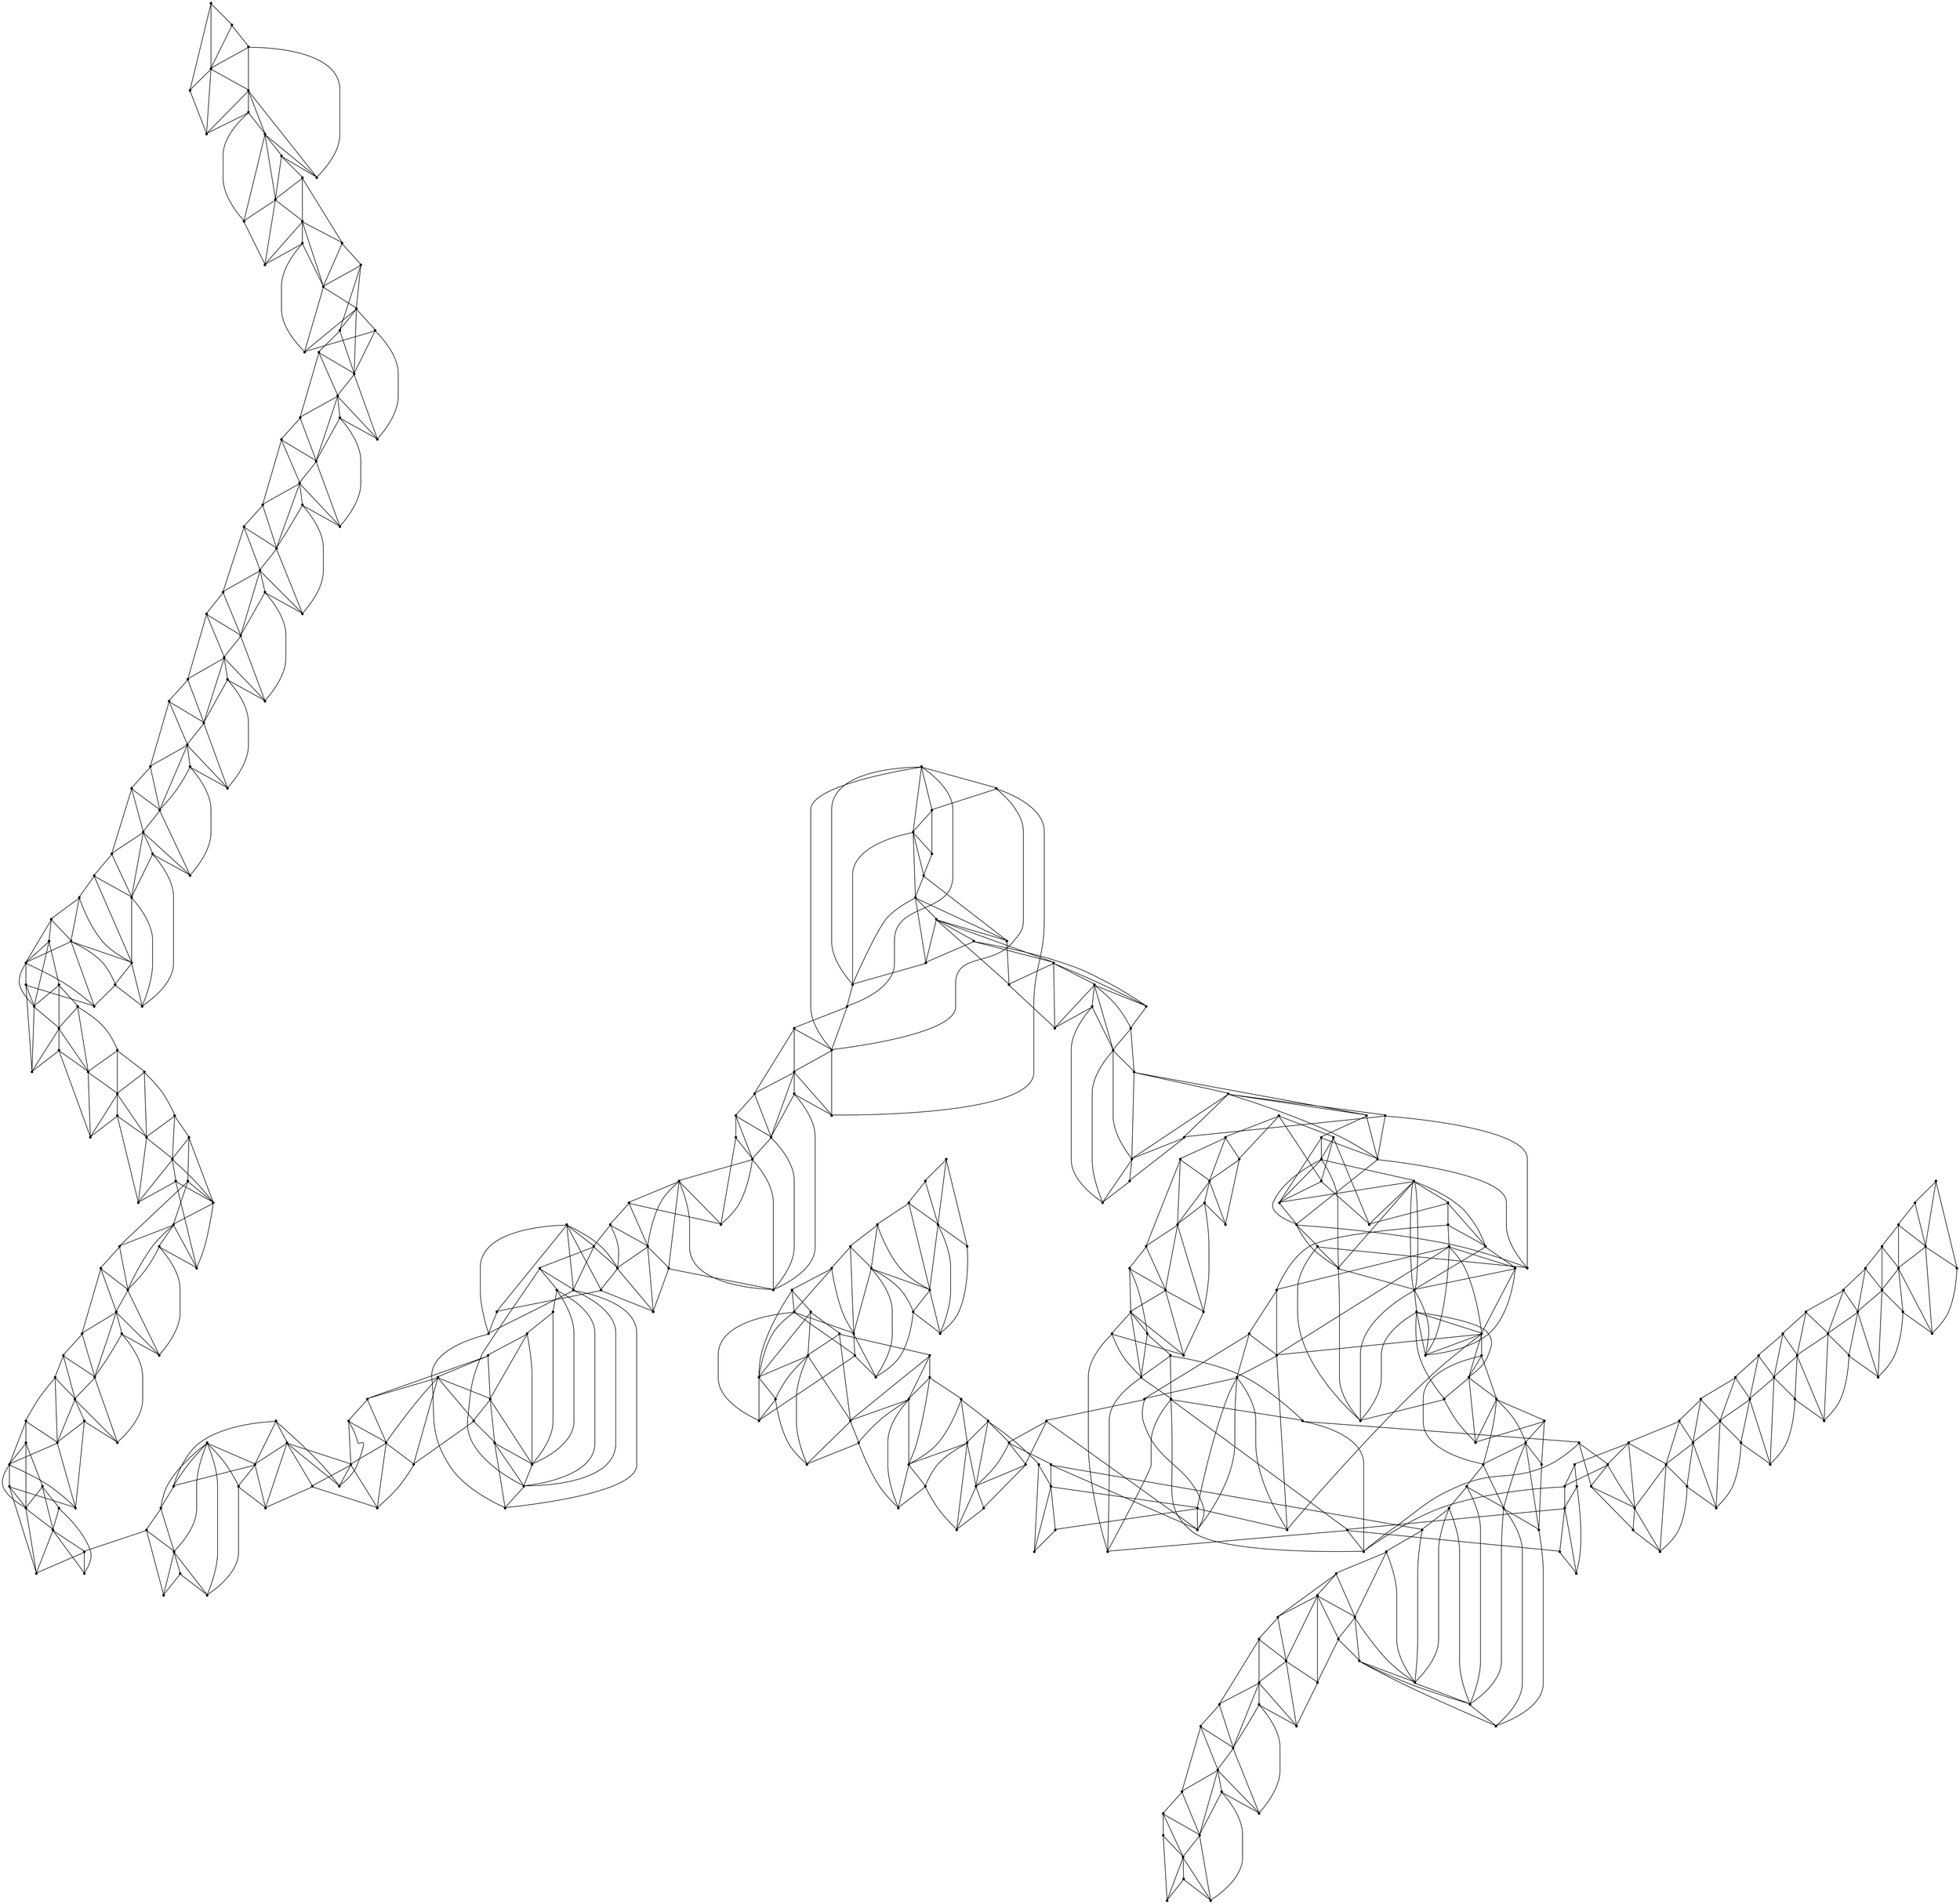 graph {
  node [shape=point,comment="{\"directed\":false,\"doi\":\"10.1007/978-3-540-24595-7_26\",\"figure\":\"7 (3)\"}"]

  v0 [pos="1244.252289244186,309.7609611012824"]
  v1 [pos="1244.252289244186,318.1984992482551"]
  v2 [pos="1236.8759311409883,314.01097890320307"]
  v3 [pos="1244.252289244186,590.4484522003222"]
  v4 [pos="1236.8759311409883,594.6984700022427"]
  v5 [pos="1244.252289244186,598.9485513824511"]
  v6 [pos="1244.252289244186,607.511020864873"]
  v7 [pos="1236.8759311409883,603.2609394846646"]
  v8 [pos="1236.8759311409883,611.698541209925"]
  v9 [pos="1244.252289244186,615.9484318552701"]
  v10 [pos="1236.8759311409883,620.1984496571906"]
  v11 [pos="1244.252289244186,624.5110284942675"]
  v12 [pos="1236.8759311409883,628.8234801747687"]
  v13 [pos="1244.252289244186,633.0110005198209"]
  v14 [pos="1236.8759311409883,637.2610183217414"]
  v15 [pos="1244.252289244186,641.5109725453742"]
  v16 [pos="1236.8759311409883,645.8235513824511"]
  v17 [pos="1236.8759311409883,322.4484852610318"]
  v18 [pos="1244.252289244186,326.6984394846645"]
  v19 [pos="1236.8759311409883,331.0110183217414"]
  v20 [pos="1244.252289244186,488.3235386667935"]
  v21 [pos="1244.252289244186,496.8860081492154"]
  v22 [pos="1236.8759311409883,492.63599034729486"]
  v23 [pos="1236.8759311409883,501.19845982971674"]
  v24 [pos="1244.252289244186,505.44854120992505"]
  v25 [pos="1236.8759311409883,509.6984318552701"]
  v26 [pos="1244.252289244186,513.9484496571906"]
  v27 [pos="1244.252289244186,522.4485488393195"]
  v28 [pos="1236.8759311409883,518.1985310373989"]
  v29 [pos="1244.252289244186,530.948520864873"]
  v30 [pos="1236.8759311409883,526.6984394846645"]
  v31 [pos="1236.8759311409883,535.1985386667935"]
  v32 [pos="1244.252289244186,539.4484293121386"]
  v33 [pos="1236.8759311409883,543.6985106923469"]
  v34 [pos="1244.252289244186,547.9485284942675"]
  v35 [pos="1244.252289244186,556.4485005198209"]
  v36 [pos="1236.8759311409883,552.1984191396125"]
  v37 [pos="1236.8759311409883,560.6985183217414"]
  v38 [pos="1244.252289244186,564.9484725453742"]
  v39 [pos="1236.8759311409883,569.1984903472949"]
  v40 [pos="1244.252289244186,573.4485081492154"]
  v41 [pos="1236.8759311409883,577.6984623728482"]
  v42 [pos="1244.252289244186,581.9484801747687"]
  v43 [pos="1236.8759311409883,586.1985615549771"]
  v44 [pos="1244.252289244186,386.3234293121386"]
  v45 [pos="1244.252289244186,394.8235284942675"]
  v46 [pos="1236.8759311409883,390.5735106923469"]
  v47 [pos="1236.8759311409883,399.0734191396125"]
  v48 [pos="1244.252289244186,403.32350051982087"]
  v49 [pos="1236.8759311409883,407.5735183217414"]
  v50 [pos="1244.252289244186,411.8234725453742"]
  v51 [pos="1236.8759311409883,416.07349034729486"]
  v52 [pos="1244.252289244186,420.3235081492154"]
  v53 [pos="1236.8759311409883,424.5734623728482"]
  v54 [pos="1244.252289244186,428.82348017476875"]
  v55 [pos="1236.8759311409883,433.0735615549771"]
  v56 [pos="1244.252289244186,437.3234522003222"]
  v57 [pos="1236.8759311409883,441.57347000224274"]
  v58 [pos="1244.252289244186,445.8235513824511"]
  v59 [pos="1244.252289244186,454.3234598297167"]
  v60 [pos="1236.8759311409883,450.0734420277961"]
  v61 [pos="1244.252289244186,462.8234318552701"]
  v62 [pos="1236.8759311409883,458.573541209925"]
  v63 [pos="1244.252289244186,471.3860284942675"]
  v64 [pos="1236.8759311409883,467.0734496571906"]
  v65 [pos="1244.252289244186,479.82343948466456"]
  v66 [pos="1236.8759311409883,475.63591913961255"]
  v67 [pos="1236.8759311409883,484.073520864873"]
  v68 [pos="1244.252289244186,335.1985386667935"]
  v69 [pos="1236.8759311409883,339.51099034729486"]
  v70 [pos="1244.252289244186,343.7610081492154"]
  v71 [pos="1236.8759311409883,348.07345982971674"]
  v72 [pos="1244.252289244186,352.323541209925"]
  v73 [pos="1236.8759311409883,356.5110615549771"]
  v74 [pos="1244.252289244186,360.7609522003222"]
  v75 [pos="1244.252289244186,369.3235488393195"]
  v76 [pos="1236.8759311409883,365.01097000224274"]
  v77 [pos="1236.8759311409883,373.5734394846646"]
  v78 [pos="1244.252289244186,377.823520864873"]
  v79 [pos="1236.8759311409883,382.0735386667935"]
  v80 [pos="1229.4995412427327,590.4484522003222"]
  v81 [pos="1229.4995412427327,641.5109725453742"]
  v82 [pos="1229.4995412427327,633.0110005198209"]
  v83 [pos="1236.8759311409883,305.4485094207812"]
  v84 [pos="1229.4995412427327,309.7609611012824"]
  v85 [pos="1229.4995412427327,318.1984992482551"]
  v86 [pos="1229.4995412427327,326.6984394846646"]
  v87 [pos="1229.4995412427327,488.3859725453742"]
  v88 [pos="1229.4995412427327,530.948520864873"]
  v89 [pos="1229.4995412427327,539.4484293121386"]
  v90 [pos="1229.4995412427327,547.9485284942675"]
  v91 [pos="1229.4995412427327,556.4485005198209"]
  v92 [pos="1229.4995412427327,564.9484725453742"]
  v93 [pos="1229.4995412427327,573.4485081492154"]
  v94 [pos="1229.4995412427327,581.9484801747687"]
  v95 [pos="1229.4995412427327,598.9485513824511"]
  v96 [pos="1229.4995412427327,607.511020864873"]
  v97 [pos="1229.4995412427327,615.9484318552701"]
  v98 [pos="1229.4995412427327,624.5110284942675"]
  v99 [pos="1229.4995412427327,386.3234293121386"]
  v100 [pos="1229.4995412427327,428.82348017476875"]
  v101 [pos="1229.4995412427327,437.3234522003222"]
  v102 [pos="1229.4995412427327,445.8235513824511"]
  v103 [pos="1229.4995412427327,454.32345982971674"]
  v104 [pos="1229.4995412427327,462.8234318552701"]
  v105 [pos="1229.4995412427327,471.38602849426746"]
  v106 [pos="1229.4995412427327,479.8234394846646"]
  v107 [pos="1229.4995412427327,496.8860081492154"]
  v108 [pos="1229.4995412427327,505.44854120992505"]
  v109 [pos="1229.4995412427327,513.9484496571906"]
  v110 [pos="1229.4995412427327,522.4485488393195"]
  v111 [pos="1229.4995412427327,335.1985386667935"]
  v112 [pos="1229.4995412427327,343.7610081492154"]
  v113 [pos="1229.4995412427327,352.323541209925"]
  v114 [pos="1229.4995412427327,360.7609522003222"]
  v115 [pos="1229.4995412427327,369.3235488393195"]
  v116 [pos="1229.4995412427327,377.823520864873"]
  v117 [pos="1229.4995412427327,394.8235284942675"]
  v118 [pos="1229.4995412427327,403.32350051982087"]
  v119 [pos="1229.4995412427327,411.8234725453742"]
  v120 [pos="1229.4995412427327,420.3235081492154"]
  v121 [pos="1222.1231513444766,297.07350051982087"]
  v122 [pos="1222.1231513444768,305.57350433451813"]
  v123 [pos="1222.1231513444766,314.0734763600715"]
  v124 [pos="1222.1231513444766,322.57348017476875"]
  v125 [pos="1214.746761446221,318.32349416199213"]
  v126 [pos="1222.1231513444768,331.0734522003222"]
  v127 [pos="1214.746761446221,335.32347000224274"]
  v128 [pos="1222.1231513444766,339.5735513824511"]
  v129 [pos="1222.1231513444766,348.07345982971674"]
  v130 [pos="1222.1231513444766,356.5734318552701"]
  v131 [pos="1214.746761446221,352.323541209925"]
  v132 [pos="1222.1231513444766,365.073531037399"]
  v133 [pos="1222.1231513444768,373.5734394846645"]
  v134 [pos="1214.746761446221,369.3235488393195"]
  v135 [pos="1222.1231513444766,382.0735386667935"]
  v136 [pos="1214.7467614462207,386.3234293121386"]
  v137 [pos="1222.1231513444768,390.5735106923469"]
  v138 [pos="1222.1231513444766,399.0734191396125"]
  v139 [pos="1214.7467614462207,403.32350051982087"]
  v140 [pos="1222.1231513444768,518.0734725453742"]
  v141 [pos="1214.7467614462207,513.8235183217414"]
  v142 [pos="1222.1231513444768,526.5735081492154"]
  v143 [pos="1222.1231513444768,535.0734801747687"]
  v144 [pos="1222.1231513444766,543.5734522003222"]
  v145 [pos="1214.746761446221,530.8234623728482"]
  v146 [pos="1222.1231513444766,552.0735513824511"]
  v147 [pos="1214.7467614462207,547.8234700022427"]
  v148 [pos="1222.1231513444766,560.5734598297167"]
  v149 [pos="1222.1231513444766,569.0734318552701"]
  v150 [pos="1222.1231513444768,577.573531037399"]
  v151 [pos="1214.746761446221,564.823541209925"]
  v152 [pos="1222.1231513444768,586.1360005198209"]
  v153 [pos="1222.1231513444766,594.5735386667935"]
  v154 [pos="1214.7467614462207,581.8235488393195"]
  v155 [pos="1222.1231513444768,603.0735106923469"]
  v156 [pos="1214.746761446221,598.8234293121386"]
  v157 [pos="1222.1231513444768,611.6359801747687"]
  v158 [pos="1222.1231513444766,620.0735183217414"]
  v159 [pos="1214.7467614462207,292.82351450704414"]
  v160 [pos="1207.3704351380813,297.07350051982087"]
  v161 [pos="1214.746761446221,301.3234865325975"]
  v162 [pos="1214.746761446221,309.82349034729486"]
  v163 [pos="1207.3704351380813,314.0734763600715"]
  v164 [pos="1214.746761446221,326.823561554977"]
  v165 [pos="1207.3704351380813,331.0734522003222"]
  v166 [pos="1214.746761446221,343.8234420277961"]
  v167 [pos="1207.3704351380813,348.07345982971674"]
  v168 [pos="1214.746761446221,360.8234496571906"]
  v169 [pos="1207.3704351380813,365.0735310373989"]
  v170 [pos="1214.746761446221,377.823520864873"]
  v171 [pos="1207.3704351380813,382.0735386667935"]
  v172 [pos="1214.7467614462207,394.8235284942675"]
  v173 [pos="1207.3704351380813,407.5735183217414"]
  v174 [pos="1207.3704351380813,509.57350051982087"]
  v175 [pos="1214.746761446221,522.3234903472949"]
  v176 [pos="1214.7467614462207,539.3235615549771"]
  v177 [pos="1207.3704351380813,535.0734801747687"]
  v178 [pos="1214.746761446221,556.3234420277961"]
  v179 [pos="1207.3704351380813,552.0735513824511"]
  v180 [pos="1214.746761446221,573.3234496571906"]
  v181 [pos="1207.3704351380813,569.0734318552701"]
  v182 [pos="1214.746761446221,590.3860183217414"]
  v183 [pos="1207.3704351380813,586.1360005198209"]
  v184 [pos="1214.746761446221,607.3859623728482"]
  v185 [pos="1207.3704351380813,603.0735106923469"]
  v186 [pos="1214.7467614462207,615.8235005198209"]
  v187 [pos="1214.746761446221,624.3859700022427"]
  v188 [pos="1207.3704351380813,620.0735183217414"]
  v189 [pos="1207.3704351380813,305.57350433451813"]
  v190 [pos="1207.3704351380813,322.57348017476875"]
  v191 [pos="1207.3704351380813,339.5735513824511"]
  v192 [pos="1207.3704351380813,356.5734318552701"]
  v193 [pos="1207.3704351380813,373.5734394846645"]
  v194 [pos="1207.3704351380813,390.5735106923469"]
  v195 [pos="1190.6173010537789,386.8234725453742"]
  v196 [pos="1207.3704351380813,399.0734191396125"]
  v197 [pos="1198.993836300872,396.9484420277961"]
  v198 [pos="1207.3704351380813,518.0734725453742"]
  v199 [pos="1199.0563771802326,511.32342931213856"]
  v200 [pos="1199.0563771802326,519.8235284942675"]
  v201 [pos="1207.3704351380813,526.5735081492154"]
  v202 [pos="1199.0563771802326,528.3235005198209"]
  v203 [pos="1207.3704351380813,543.5734522003222"]
  v204 [pos="1207.3704351380813,560.5734598297167"]
  v205 [pos="1207.3704351380813,577.573531037399"]
  v206 [pos="1207.3704351380813,594.5735386667935"]
  v207 [pos="1207.3704351380813,611.6359801747687"]
  v208 [pos="1198.9938363008719,405.448541209925"]
  v209 [pos="1201.744363190407,503.1984420277961"]
  v210 [pos="1193.367827943314,504.9485615549771"]
  v211 [pos="1201.7443631904068,413.5735284942675"]
  v212 [pos="1193.367827943314,411.88597000224274"]
  v213 [pos="1199.9940452398257,369.3235488393195"]
  v214 [pos="1192.6176553415698,365.073531037399"]
  v215 [pos="1192.6176553415698,373.5734394846646"]
  v216 [pos="1199.9940452398257,360.8234496571906"]
  v217 [pos="1199.9940452398257,377.823520864873"]
  v218 [pos="1192.6176553415698,382.0735386667935"]
  v219 [pos="1199.9940452398257,386.3234293121386"]
  v220 [pos="1199.9940452398257,565.073531037399"]
  v221 [pos="1192.6176553415698,569.3235488393195"]
  v222 [pos="1199.9940452398257,573.5734394846646"]
  v223 [pos="1192.6176553415696,577.823520864873"]
  v224 [pos="1199.9940452398257,582.0735386667935"]
  v225 [pos="1192.6176553415696,586.3234293121386"]
  v226 [pos="1199.9940452398257,590.5109496571906"]
  v227 [pos="1199.9940452398257,309.82349034729486"]
  v228 [pos="1192.6176553415696,314.0734763600715"]
  v229 [pos="1192.6176553415698,305.57350433451813"]
  v230 [pos="1199.9940452398257,318.32349416199213"]
  v231 [pos="1192.6176553415698,322.57348017476875"]
  v232 [pos="1199.9940452398257,326.8235615549771"]
  v233 [pos="1192.6176553415698,331.0734522003222"]
  v234 [pos="1199.9940452398257,335.32347000224263"]
  v235 [pos="1192.6176553415696,339.5735513824511"]
  v236 [pos="1199.9940452398257,343.8234420277961"]
  v237 [pos="1192.6176553415698,348.07345982971674"]
  v238 [pos="1199.9940452398257,352.323541209925"]
  v239 [pos="1192.6176553415696,356.5734318552701"]
  v240 [pos="1199.9940452398257,599.0110488393195"]
  v241 [pos="1192.6176553415696,594.761031037399"]
  v242 [pos="1192.6176553415696,603.3235005198209"]
  v243 [pos="1199.9940452398257,607.5735183217414"]
  v244 [pos="1192.6176553415698,611.8234725453742"]
  v245 [pos="1199.9940452398257,616.0734903472949"]
  v246 [pos="1192.6176553415696,620.3235081492154"]
  v247 [pos="1199.9940452398257,624.5734623728482"]
  v248 [pos="1199.9940452398257,633.0735615549771"]
  v249 [pos="1192.6176553415698,628.8234801747687"]
  v250 [pos="1192.6176553415698,637.3234522003222"]
  v251 [pos="1199.9940452398257,641.5734700022427"]
  v252 [pos="1192.6176553415698,645.8235513824511"]
  v253 [pos="1190.742319222384,512.9484903472949"]
  v254 [pos="1190.742319222384,521.4484623728482"]
  v255 [pos="1190.742319222384,529.9485615549771"]
  v256 [pos="1190.6173010537789,395.3235081492154"]
  v257 [pos="1190.617301053779,403.82348017476875"]
  v258 [pos="1196.1183548328488,419.94845982971674"]
  v259 [pos="1187.7417559956393,418.3234623728482"]
  v260 [pos="1196.1183548328488,496.82351069234693"]
  v261 [pos="1187.7417559956393,498.5109420277961"]
  v262 [pos="1185.1162790697674,506.5734318552701"]
  v263 [pos="1185.053738190407,410.1985386667935"]
  v264 [pos="1185.241297238372,377.823520864873"]
  v265 [pos="1185.241297238372,369.3235488393195"]
  v266 [pos="1185.241297238372,386.3234293121386"]
  v267 [pos="1192.6176553415696,390.5735106923469"]
  v268 [pos="1192.6176553415696,560.8234496571906"]
  v269 [pos="1185.241297238372,565.073531037399"]
  v270 [pos="1185.2412972383718,573.5734394846646"]
  v271 [pos="1185.2412972383718,582.0735386667935"]
  v272 [pos="1185.2412972383718,318.32349416199213"]
  v273 [pos="1185.2412972383718,309.82349034729486"]
  v274 [pos="1185.241297238372,326.8235615549771"]
  v275 [pos="1185.241297238372,335.32347000224263"]
  v276 [pos="1185.2412972383718,343.8234420277961"]
  v277 [pos="1185.241297238372,352.323541209925"]
  v278 [pos="1185.241297238372,360.8234496571906"]
  v279 [pos="1185.241297238372,590.5109496571906"]
  v280 [pos="1185.2412972383718,599.0110488393195"]
  v281 [pos="1185.2412972383718,607.5735183217414"]
  v282 [pos="1185.2412972383718,616.0734903472949"]
  v283 [pos="1185.241297238372,624.5734623728482"]
  v284 [pos="1185.241297238372,633.0735615549771"]
  v285 [pos="1185.241297238372,641.5734700022427"]
  v286 [pos="1183.3659293241278,517.1985081492154"]
  v287 [pos="1183.365929324128,525.6984801747687"]
  v288 [pos="1183.2409111555232,390.5735106923469"]
  v289 [pos="1183.240911155523,399.0734191396125"]
  v290 [pos="1190.5547919694766,426.3235183217414"]
  v291 [pos="1182.2407340116279,424.698520864873"]
  v292 [pos="1190.4922828851743,490.44845220032215"]
  v293 [pos="1182.1782567223836,492.1985081492154"]
  v294 [pos="1179.4902389171511,500.19850051982087"]
  v295 [pos="1177.9274482194767,416.07349034729486"]
  v296 [pos="1177.8649391351744,382.0735386667935"]
  v297 [pos="1177.8649391351744,569.3235488393195"]
  v298 [pos="1185.241297238372,394.8235284942675"]
  v299 [pos="1177.8649391351744,390.5735106923469"]
  v300 [pos="1185.241297238372,556.5734318552701"]
  v301 [pos="1177.8649391351744,560.8234496571906"]
  v302 [pos="1177.8649391351744,433.07356155497706"]
  v303 [pos="1184.9912609011628,432.6984496571907"]
  v304 [pos="1184.866242732558,484.073520864873"]
  v305 [pos="1176.4896756904068,485.8234496571907"]
  v306 [pos="1177.9274482194767,424.5734623728482"]
  v307 [pos="1173.8641669694766,423.07345982971674"]
  v308 [pos="1173.8641669694766,493.8234420277961"]
  v309 [pos="1179.3652207485466,439.1984394846646"]
  v310 [pos="1173.739148800872,445.57356155497706"]
  v311 [pos="1179.2402025799418,477.6984623728482"]
  v312 [pos="1173.6141306322672,471.32353103739894"]
  v313 [pos="1177.927448219477,407.5735183217414"]
  v314 [pos="1170.5510583212208,411.8234725453742"]
  v315 [pos="1177.927448219477,535.2609725453742"]
  v316 [pos="1177.927448219477,543.7610081492154"]
  v317 [pos="1170.5510583212208,539.5735513824511"]
  v318 [pos="1177.927448219477,399.0734191396125"]
  v319 [pos="1170.551058321221,394.8235284942675"]
  v320 [pos="1170.6135674055233,403.32350051982087"]
  v321 [pos="1170.4885492369187,428.82348017476875"]
  v322 [pos="1177.9274482194767,526.7610005198209"]
  v323 [pos="1170.4885492369187,522.5109191396125"]
  v324 [pos="1177.9274482194767,552.2609801747687"]
  v325 [pos="1170.6135674055233,548.0109623728482"]
  v326 [pos="1170.5510583212208,556.5734318552701"]
  v327 [pos="1177.8649391351744,518.2610284942675"]
  v328 [pos="1170.4885492369187,386.3234293121386"]
  v329 [pos="1170.4885492369187,565.073531037399"]
  v330 [pos="1168.2381586119186,487.44851069234693"]
  v331 [pos="1170.4885492369187,437.3234522003222"]
  v332 [pos="1165.362613553779,473.0734598297167"]
  v333 [pos="1170.926144622093,479.4485183217414"]
  v334 [pos="1163.2372093023255,390.5735106923469"]
  v335 [pos="1163.2372093023255,399.0734191396125"]
  v336 [pos="1163.2372093023255,407.5735183217414"]
  v337 [pos="1163.2372093023255,416.07349034729486"]
  v338 [pos="1170.5510583212208,420.3235081492154"]
  v339 [pos="1170.551058321221,531.0110183217414"]
  v340 [pos="1163.2372093023255,535.2609725453742"]
  v341 [pos="1163.2372093023255,543.7610081492154"]
  v342 [pos="1163.2372093023255,552.2609801747687"]
  v343 [pos="1163.2372093023255,560.8234496571906"]
  v344 [pos="1163.174668422965,424.5734623728482"]
  v345 [pos="1163.2372093023255,433.0735615549771"]
  v346 [pos="1170.4885492369187,513.9484496571906"]
  v347 [pos="1163.2372093023255,518.2610284942675"]
  v348 [pos="1163.174668422965,526.7610005198208"]
  v349 [pos="1162.6120866642443,481.0734522003222"]
  v350 [pos="1168.2381586119186,451.9484293121386"]
  v351 [pos="1159.8615915697674,450.3234318552701"]
  v352 [pos="1167.9881222747092,464.9484725453742"]
  v353 [pos="1159.7365416061045,466.69852849426746"]
  v354 [pos="1163.2372093023255,441.57347000224274"]
  v355 [pos="1157.1110646802326,442.2609420277961"]
  v356 [pos="1156.9860465116278,474.69852086487293"]
  v357 [pos="1155.7983421148256,437.3234522003222"]
  v358 [pos="1163.2372093023255,509.76092931213856"]
  v359 [pos="1155.7983421148256,513.9484496571906"]
  v360 [pos="1155.8608511991279,428.82348017476875"]
  v361 [pos="1155.8608511991279,522.5109191396125"]
  v362 [pos="1162.3620503270347,458.573541209925"]
  v363 [pos="1148.484461300872,433.07356155497706"]
  v364 [pos="1148.484461300872,518.198531037399"]
  v365 [pos="1155.8608511991279,445.8235513824511"]
  v366 [pos="1148.484461300872,441.57347000224274"]
  v367 [pos="1155.8608511991279,505.44854120992505"]
  v368 [pos="1148.484461300872,509.6984318552701"]
  v369 [pos="1148.484461300872,450.0734420277961"]
  v370 [pos="1141.1081031976744,445.82355138245106"]
  v371 [pos="1148.484461300872,501.26102086487293"]
  v372 [pos="1141.1081031976744,505.44854120992505"]
  v373 [pos="1141.1081031976746,437.32345220032215"]
  v374 [pos="1141.1081031976746,514.0110106923469"]
  v375 [pos="1133.7317450944765,441.57347000224274"]
  v376 [pos="1133.7317450944765,509.6984318552701"]
  v377 [pos="1141.1081031976744,454.38602086487293"]
  v378 [pos="1133.7317450944765,450.1359394846646"]
  v379 [pos="1141.1081031976744,496.9484420277961"]
  v380 [pos="1133.7317450944765,501.19845982971674"]
  v381 [pos="1133.7317450944768,458.6360386667935"]
  v382 [pos="1141.1081031976744,462.8234318552701"]
  v383 [pos="1133.7317450944768,467.13601069234693"]
  v384 [pos="1141.1081031976744,471.4484623728482"]
  v385 [pos="1133.7317450944768,475.69848017476875"]
  v386 [pos="1141.1081031976744,479.94856155497706"]
  v387 [pos="1133.7317450944765,484.1360183217414"]
  v388 [pos="1141.1081031976746,488.44847000224274"]
  v389 [pos="1133.7317450944765,492.69855138245106"]
  v390 [pos="1126.355355196221,445.8235513824511"]
  v391 [pos="1126.355355196221,505.448541209925"]
  v392 [pos="1126.355355196221,454.38602086487293"]
  v393 [pos="1126.355355196221,462.8234318552701"]
  v394 [pos="1126.355355196221,471.4484623728482"]
  v395 [pos="1126.355355196221,479.9485615549771"]
  v396 [pos="1126.355355196221,488.44847000224274"]
  v397 [pos="1126.355355196221,496.9484420277961"]

  v0 -- v1 [id="-1",pos="1244.252289244186,309.7609611012824 1244.252289244186,318.1984992482551 1244.252289244186,318.1984992482551 1244.252289244186,318.1984992482551"]
  v391 -- v397 [id="-2",pos="1126.355355196221,505.448541209925 1126.355355196221,496.9484420277961 1126.355355196221,496.9484420277961 1126.355355196221,496.9484420277961"]
  v391 -- v376 [id="-3",pos="1126.355355196221,505.448541209925 1133.7317450944765,509.6984318552701 1133.7317450944765,509.6984318552701 1133.7317450944765,509.6984318552701"]
  v396 -- v395 [id="-4",pos="1126.355355196221,488.44847000224274 1126.355355196221,479.9485615549771 1126.355355196221,479.9485615549771 1126.355355196221,479.9485615549771"]
  v396 -- v389 [id="-5",pos="1126.355355196221,488.44847000224274 1133.7317450944765,492.69855138245106 1133.7317450944765,492.69855138245106 1133.7317450944765,492.69855138245106"]
  v396 -- v397 [id="-6",pos="1126.355355196221,488.44847000224274 1126.355355196221,496.9484420277961 1126.355355196221,496.9484420277961 1126.355355196221,496.9484420277961"]
  v393 -- v392 [id="-7",pos="1126.355355196221,462.8234318552701 1126.355355196221,454.38602086487293 1126.355355196221,454.38602086487293 1126.355355196221,454.38602086487293"]
  v393 -- v394 [id="-8",pos="1126.355355196221,462.8234318552701 1126.355355196221,471.4484623728482 1126.355355196221,471.4484623728482 1126.355355196221,471.4484623728482"]
  v393 -- v381 [id="-9",pos="1126.355355196221,462.8234318552701 1133.7317450944768,458.6360386667935 1133.7317450944768,458.6360386667935 1133.7317450944768,458.6360386667935"]
  v390 -- v392 [id="-10",pos="1126.355355196221,445.8235513824511 1126.355355196221,454.38602086487293 1126.355355196221,454.38602086487293 1126.355355196221,454.38602086487293"]
  v390 -- v375 [id="-11",pos="1126.355355196221,445.8235513824511 1133.7317450944765,441.57347000224274 1133.7317450944765,441.57347000224274 1133.7317450944765,441.57347000224274"]
  v395 -- v394 [id="-12",pos="1126.355355196221,479.9485615549771 1126.355355196221,471.4484623728482 1126.355355196221,471.4484623728482 1126.355355196221,471.4484623728482"]
  v397 -- v389 [id="-16",pos="1126.355355196221,496.9484420277961 1133.7317450944765,492.69855138245106 1133.7317450944765,492.69855138245106 1133.7317450944765,492.69855138245106"]
  v397 -- v380 [id="-18",pos="1126.355355196221,496.9484420277961 1133.7317450944765,501.19845982971674 1133.7317450944765,501.19845982971674 1133.7317450944765,501.19845982971674"]
  v392 -- v381 [id="-20",pos="1126.355355196221,454.38602086487293 1133.7317450944768,458.6360386667935 1133.7317450944768,458.6360386667935 1133.7317450944768,458.6360386667935"]
  v392 -- v378 [id="-21",pos="1126.355355196221,454.38602086487293 1133.7317450944765,450.1359394846646 1133.7317450944765,450.1359394846646 1133.7317450944765,450.1359394846646"]
  v376 -- v380 [id="-22",pos="1133.7317450944765,509.6984318552701 1133.7317450944765,501.19845982971674 1133.7317450944765,501.19845982971674 1133.7317450944765,501.19845982971674"]
  v380 -- v391 [id="-23",pos="1133.7317450944765,501.19845982971674 1126.355355196221,505.448541209925 1126.355355196221,505.448541209925 1126.355355196221,505.448541209925"]
  v389 -- v387 [id="-25",pos="1133.7317450944765,492.69855138245106 1133.7317450944765,484.1360183217414 1133.7317450944765,484.1360183217414 1133.7317450944765,484.1360183217414"]
  v389 -- v380 [id="-28",pos="1133.7317450944765,492.69855138245106 1133.7317450944765,501.19845982971674 1133.7317450944765,501.19845982971674 1133.7317450944765,501.19845982971674"]
  v387 -- v395 [id="-29",pos="1133.7317450944765,484.1360183217414 1126.355355196221,479.9485615549771 1126.355355196221,479.9485615549771 1126.355355196221,479.9485615549771"]
  v387 -- v396 [id="-30",pos="1133.7317450944765,484.1360183217414 1126.355355196221,488.44847000224274 1126.355355196221,488.44847000224274 1126.355355196221,488.44847000224274"]
  v387 -- v388 [id="-31",pos="1133.7317450944765,484.1360183217414 1141.1081031976746,488.44847000224274 1141.1081031976746,488.44847000224274 1141.1081031976746,488.44847000224274"]
  v387 -- v386 [id="-35",pos="1133.7317450944765,484.1360183217414 1141.1081031976744,479.94856155497706 1141.1081031976744,479.94856155497706 1141.1081031976744,479.94856155497706"]
  v387 -- v385 [id="-36",pos="1133.7317450944765,484.1360183217414 1133.7317450944768,475.69848017476875 1133.7317450944768,475.69848017476875 1133.7317450944768,475.69848017476875"]
  v385 -- v395 [id="-37",pos="1133.7317450944768,475.69848017476875 1126.355355196221,479.9485615549771 1126.355355196221,479.9485615549771 1126.355355196221,479.9485615549771"]
  v385 -- v394 [id="-38",pos="1133.7317450944768,475.69848017476875 1126.355355196221,471.4484623728482 1126.355355196221,471.4484623728482 1126.355355196221,471.4484623728482"]
  v385 -- v383 [id="-40",pos="1133.7317450944768,475.69848017476875 1133.7317450944768,467.13601069234693 1133.7317450944768,467.13601069234693 1133.7317450944768,467.13601069234693"]
  v383 -- v394 [id="-44",pos="1133.7317450944768,467.13601069234693 1126.355355196221,471.4484623728482 1126.355355196221,471.4484623728482 1126.355355196221,471.4484623728482"]
  v383 -- v384 [id="-45",pos="1133.7317450944768,467.13601069234693 1141.1081031976744,471.4484623728482 1141.1081031976744,471.4484623728482 1141.1081031976744,471.4484623728482"]
  v383 -- v381 [id="-46",pos="1133.7317450944768,467.13601069234693 1133.7317450944768,458.6360386667935 1133.7317450944768,458.6360386667935 1133.7317450944768,458.6360386667935"]
  v383 -- v393 [id="-47",pos="1133.7317450944768,467.13601069234693 1126.355355196221,462.8234318552701 1126.355355196221,462.8234318552701 1126.355355196221,462.8234318552701"]
  v383 -- v382 [id="-48",pos="1133.7317450944768,467.13601069234693 1141.1081031976744,462.8234318552701 1141.1081031976744,462.8234318552701 1141.1081031976744,462.8234318552701"]
  v381 -- v378 [id="-52",pos="1133.7317450944768,458.6360386667935 1133.7317450944765,450.1359394846646 1133.7317450944765,450.1359394846646 1133.7317450944765,450.1359394846646"]
  v378 -- v390 [id="-55",pos="1133.7317450944765,450.1359394846646 1126.355355196221,445.8235513824511 1126.355355196221,445.8235513824511 1126.355355196221,445.8235513824511"]
  v375 -- v378 [id="-57",pos="1133.7317450944765,441.57347000224274 1133.7317450944765,450.1359394846646 1133.7317450944765,450.1359394846646 1133.7317450944765,450.1359394846646"]
  v389 -- v379 [id="-59",pos="1133.7317450944765,492.69855138245106 1141.1081031976744,496.9484420277961 1141.1081031976744,496.9484420277961 1141.1081031976744,496.9484420277961"]
  v381 -- v377 [id="-60",pos="1133.7317450944768,458.6360386667935 1141.1081031976744,454.38602086487293 1141.1081031976744,454.38602086487293 1141.1081031976744,454.38602086487293"]
  v380 -- v372 [id="-62",pos="1133.7317450944765,501.19845982971674 1141.1081031976744,505.44854120992505 1141.1081031976744,505.44854120992505 1141.1081031976744,505.44854120992505"]
  v378 -- v370 [id="-66",pos="1133.7317450944765,450.1359394846646 1141.1081031976744,445.82355138245106 1141.1081031976744,445.82355138245106 1141.1081031976744,445.82355138245106"]
  v372 -- v376 [id="-68",pos="1141.1081031976744,505.44854120992505 1133.7317450944765,509.6984318552701 1133.7317450944765,509.6984318552701 1133.7317450944765,509.6984318552701"]
  v379 -- v372 [id="-70",pos="1141.1081031976744,496.9484420277961 1141.1081031976744,505.44854120992505 1141.1081031976744,505.44854120992505 1141.1081031976744,505.44854120992505"]
  v379 -- v380 [id="-72",pos="1141.1081031976744,496.9484420277961 1133.7317450944765,501.19845982971674 1133.7317450944765,501.19845982971674 1133.7317450944765,501.19845982971674"]
  v388 -- v389 [id="-73",pos="1141.1081031976746,488.44847000224274 1133.7317450944765,492.69855138245106 1133.7317450944765,492.69855138245106 1133.7317450944765,492.69855138245106"]
  v388 -- v379 [id="-75",pos="1141.1081031976746,488.44847000224274 1141.1081031976744,496.9484420277961 1141.1081031976744,496.9484420277961 1141.1081031976744,496.9484420277961"]
  v386 -- v388 [id="-77",pos="1141.1081031976744,479.94856155497706 1141.1081031976746,488.44847000224274 1141.1081031976746,488.44847000224274 1141.1081031976746,488.44847000224274"]
  v386 -- v385 [id="-78",pos="1141.1081031976744,479.94856155497706 1133.7317450944768,475.69848017476875 1133.7317450944768,475.69848017476875 1133.7317450944768,475.69848017476875"]
  v386 -- v384 [id="-81",pos="1141.1081031976744,479.94856155497706 1141.1081031976744,471.4484623728482 1141.1081031976744,471.4484623728482 1141.1081031976744,471.4484623728482"]
  v384 -- v385 [id="-83",pos="1141.1081031976744,471.4484623728482 1133.7317450944768,475.69848017476875 1133.7317450944768,475.69848017476875 1133.7317450944768,475.69848017476875"]
  v384 -- v382 [id="-86",pos="1141.1081031976744,471.4484623728482 1141.1081031976744,462.8234318552701 1141.1081031976744,462.8234318552701 1141.1081031976744,462.8234318552701"]
  v382 -- v381 [id="-87",pos="1141.1081031976744,462.8234318552701 1133.7317450944768,458.6360386667935 1133.7317450944768,458.6360386667935 1133.7317450944768,458.6360386667935"]
  v382 -- v377 [id="-88",pos="1141.1081031976744,462.8234318552701 1141.1081031976744,454.38602086487293 1141.1081031976744,454.38602086487293 1141.1081031976744,454.38602086487293"]
  v377 -- v370 [id="-92",pos="1141.1081031976744,454.38602086487293 1141.1081031976744,445.82355138245106 1141.1081031976744,445.82355138245106 1141.1081031976744,445.82355138245106"]
  v377 -- v378 [id="-93",pos="1141.1081031976744,454.38602086487293 1133.7317450944765,450.1359394846646 1133.7317450944765,450.1359394846646 1133.7317450944765,450.1359394846646"]
  v370 -- v375 [id="-95",pos="1141.1081031976744,445.82355138245106 1133.7317450944765,441.57347000224274 1133.7317450944765,441.57347000224274 1133.7317450944765,441.57347000224274"]
  v379 -- v371 [id="-96",pos="1141.1081031976744,496.9484420277961 1148.484461300872,501.26102086487293 1148.484461300872,501.26102086487293 1148.484461300872,501.26102086487293"]
  v377 -- v369 [id="-100",pos="1141.1081031976744,454.38602086487293 1148.484461300872,450.0734420277961 1148.484461300872,450.0734420277961 1148.484461300872,450.0734420277961"]
  v374 -- v364 [id="-102",pos="1141.1081031976746,514.0110106923469 1148.484461300872,518.198531037399 1148.484461300872,518.198531037399 1148.484461300872,518.198531037399"]
  v374 -- v368 [id="-103",pos="1141.1081031976746,514.0110106923469 1148.484461300872,509.6984318552701 1148.484461300872,509.6984318552701 1148.484461300872,509.6984318552701"]
  v374 -- v376 [id="-104",pos="1141.1081031976746,514.0110106923469 1133.7317450944765,509.6984318552701 1133.7317450944765,509.6984318552701 1133.7317450944765,509.6984318552701"]
  v373 -- v363 [id="-105",pos="1141.1081031976746,437.32345220032215 1148.484461300872,433.07356155497706 1148.484461300872,433.07356155497706 1148.484461300872,433.07356155497706"]
  v373 -- v366 [id="-106",pos="1141.1081031976746,437.32345220032215 1148.484461300872,441.57347000224274 1148.484461300872,441.57347000224274 1148.484461300872,441.57347000224274"]
  v373 -- v375 [id="-107",pos="1141.1081031976746,437.32345220032215 1133.7317450944765,441.57347000224274 1133.7317450944765,441.57347000224274 1133.7317450944765,441.57347000224274"]
  v372 -- v368 [id="-108",pos="1141.1081031976744,505.44854120992505 1148.484461300872,509.6984318552701 1148.484461300872,509.6984318552701 1148.484461300872,509.6984318552701"]
  v372 -- v371 [id="-109",pos="1141.1081031976744,505.44854120992505 1148.484461300872,501.26102086487293 1148.484461300872,501.26102086487293 1148.484461300872,501.26102086487293"]
  v372 -- v374 [id="-110",pos="1141.1081031976744,505.44854120992505 1141.1081031976746,514.0110106923469 1141.1081031976746,514.0110106923469 1141.1081031976746,514.0110106923469"]
  v370 -- v373 [id="-113",pos="1141.1081031976744,445.82355138245106 1141.1081031976746,437.32345220032215 1141.1081031976746,437.32345220032215 1141.1081031976746,437.32345220032215"]
  v370 -- v369 [id="-114",pos="1141.1081031976744,445.82355138245106 1148.484461300872,450.0734420277961 1148.484461300872,450.0734420277961 1148.484461300872,450.0734420277961"]
  v370 -- v366 [id="-115",pos="1141.1081031976744,445.82355138245106 1148.484461300872,441.57347000224274 1148.484461300872,441.57347000224274 1148.484461300872,441.57347000224274"]
  v368 -- v364 [id="-118",pos="1148.484461300872,509.6984318552701 1148.484461300872,518.198531037399 1148.484461300872,518.198531037399 1148.484461300872,518.198531037399"]
  v368 -- v359 [id="-119",pos="1148.484461300872,509.6984318552701 1155.7983421148256,513.9484496571906 1155.7983421148256,513.9484496571906 1155.7983421148256,513.9484496571906"]
  v366 -- v363 [id="-123",pos="1148.484461300872,441.57347000224274 1148.484461300872,433.07356155497706 1148.484461300872,433.07356155497706 1148.484461300872,433.07356155497706"]
  v366 -- v357 [id="-124",pos="1148.484461300872,441.57347000224274 1155.7983421148256,437.3234522003222 1155.7983421148256,437.3234522003222 1155.7983421148256,437.3234522003222"]
  v371 -- v368 [id="-126",pos="1148.484461300872,501.26102086487293 1148.484461300872,509.6984318552701 1148.484461300872,509.6984318552701 1148.484461300872,509.6984318552701"]
  v371 -- v367 [id="-127",pos="1148.484461300872,501.26102086487293 1155.8608511991279,505.44854120992505 1155.8608511991279,505.44854120992505 1155.8608511991279,505.44854120992505"]
  v369 -- v366 [id="-130",pos="1148.484461300872,450.0734420277961 1148.484461300872,441.57347000224274 1148.484461300872,441.57347000224274 1148.484461300872,441.57347000224274"]
  v369 -- v365 [id="-131",pos="1148.484461300872,450.0734420277961 1155.8608511991279,445.8235513824511 1155.8608511991279,445.8235513824511 1155.8608511991279,445.8235513824511"]
  v359 -- v364 [id="-134",pos="1155.7983421148256,513.9484496571906 1148.484461300872,518.198531037399 1148.484461300872,518.198531037399 1148.484461300872,518.198531037399"]
  v359 -- v361 [id="-135",pos="1155.7983421148256,513.9484496571906 1155.8608511991279,522.5109191396125 1155.8608511991279,522.5109191396125 1155.8608511991279,522.5109191396125"]
  v359 -- v358 [id="-136",pos="1155.7983421148256,513.9484496571906 1163.2372093023255,509.76092931213856 1163.2372093023255,509.76092931213856 1163.2372093023255,509.76092931213856"]
  v359 -- v347 [id="-137",pos="1155.7983421148256,513.9484496571906 1163.2372093023255,518.2610284942675 1163.2372093023255,518.2610284942675 1163.2372093023255,518.2610284942675"]
  v357 -- v363 [id="-139",pos="1155.7983421148256,437.3234522003222 1148.484461300872,433.07356155497706 1148.484461300872,433.07356155497706 1148.484461300872,433.07356155497706"]
  v357 -- v360 [id="-140",pos="1155.7983421148256,437.3234522003222 1155.8608511991279,428.82348017476875 1155.8608511991279,428.82348017476875 1155.8608511991279,428.82348017476875"]
  v357 -- v354 [id="-141",pos="1155.7983421148256,437.3234522003222 1163.2372093023255,441.57347000224274 1163.2372093023255,441.57347000224274 1163.2372093023255,441.57347000224274"]
  v357 -- v345 [id="-142",pos="1155.7983421148256,437.3234522003222 1163.2372093023255,433.0735615549771 1163.2372093023255,433.0735615549771 1163.2372093023255,433.0735615549771"]
  v367 -- v358 [id="-144",pos="1155.8608511991279,505.44854120992505 1163.2372093023255,509.76092931213856 1163.2372093023255,509.76092931213856 1163.2372093023255,509.76092931213856"]
  v367 -- v368 [id="-145",pos="1155.8608511991279,505.44854120992505 1148.484461300872,509.6984318552701 1148.484461300872,509.6984318552701 1148.484461300872,509.6984318552701"]
  v367 -- v359 [id="-146",pos="1155.8608511991279,505.44854120992505 1155.7983421148256,513.9484496571906 1155.7983421148256,513.9484496571906 1155.7983421148256,513.9484496571906"]
  v365 -- v366 [id="-147",pos="1155.8608511991279,445.8235513824511 1148.484461300872,441.57347000224274 1148.484461300872,441.57347000224274 1148.484461300872,441.57347000224274"]
  v365 -- v355 [id="-148",pos="1155.8608511991279,445.8235513824511 1157.1110646802326,442.2609420277961 1157.1110646802326,442.2609420277961 1157.1110646802326,442.2609420277961"]
  v355 -- v357 [id="-149",pos="1157.1110646802326,442.2609420277961 1155.7983421148256,437.3234522003222 1155.7983421148256,437.3234522003222 1155.7983421148256,437.3234522003222"]
  v365 -- v354 [id="-150",pos="1155.8608511991279,445.8235513824511 1163.2372093023255,441.57347000224274 1163.2372093023255,441.57347000224274 1163.2372093023255,441.57347000224274"]
  v361 -- v347 [id="-151",pos="1155.8608511991279,522.5109191396125 1163.2372093023255,518.2610284942675 1163.2372093023255,518.2610284942675 1163.2372093023255,518.2610284942675"]
  v361 -- v364 [id="-152",pos="1155.8608511991279,522.5109191396125 1148.484461300872,518.198531037399 1148.484461300872,518.198531037399 1148.484461300872,518.198531037399"]
  v361 -- v348 [id="-153",pos="1155.8608511991279,522.5109191396125 1163.174668422965,526.7610005198208 1163.174668422965,526.7610005198208 1163.174668422965,526.7610005198208"]
  v360 -- v363 [id="-154",pos="1155.8608511991279,428.82348017476875 1148.484461300872,433.07356155497706 1148.484461300872,433.07356155497706 1148.484461300872,433.07356155497706"]
  v360 -- v345 [id="-155",pos="1155.8608511991279,428.82348017476875 1163.2372093023255,433.0735615549771 1163.2372093023255,433.0735615549771 1163.2372093023255,433.0735615549771"]
  v360 -- v344 [id="-156",pos="1155.8608511991279,428.82348017476875 1163.174668422965,424.5734623728482 1163.174668422965,424.5734623728482 1163.174668422965,424.5734623728482"]
  v353 -- v332 [id="-157",pos="1159.7365416061045,466.69852849426746 1165.362613553779,473.0734598297167 1165.362613553779,473.0734598297167 1165.362613553779,473.0734598297167"]
  v353 -- v356 [id="-158",pos="1159.7365416061045,466.69852849426746 1156.9860465116278,474.69852086487293 1156.9860465116278,474.69852086487293 1156.9860465116278,474.69852086487293"]
  v351 -- v310 [id="-159",pos="1159.8615915697674,450.3234318552701 1165.4417514534885,443.90272415263337 1165.4417514534885,443.90272415263337 1165.4417514534885,443.90272415263337 1173.739148800872,445.57356155497706 1173.739148800872,445.57356155497706 1173.739148800872,445.57356155497706"]
  v351 -- v355 [id="-160",pos="1159.8615915697674,450.3234318552701 1157.1110646802326,442.2609420277961 1157.1110646802326,442.2609420277961 1157.1110646802326,442.2609420277961"]
  v362 -- v352 [id="-161",pos="1162.3620503270347,458.573541209925 1167.9881222747092,464.9484725453742 1167.9881222747092,464.9484725453742 1167.9881222747092,464.9484725453742"]
  v349 -- v356 [id="-162",pos="1162.6120866642443,481.0734522003222 1156.9860465116278,474.69852086487293 1156.9860465116278,474.69852086487293 1156.9860465116278,474.69852086487293"]
  v349 -- v333 [id="-163",pos="1162.6120866642443,481.0734522003222 1170.926144622093,479.4485183217414 1170.926144622093,479.4485183217414 1170.926144622093,479.4485183217414"]
  v362 -- v350 [id="-164",pos="1162.3620503270347,458.573541209925 1168.2381586119186,451.9484293121386 1168.2381586119186,451.9484293121386 1168.2381586119186,451.9484293121386"]
  v362 -- v351 [id="-165",pos="1162.3620503270347,458.573541209925 1159.8615915697674,450.3234318552701 1159.8615915697674,450.3234318552701 1159.8615915697674,450.3234318552701"]
  v331 -- v355 [id="-166",pos="1170.4885492369187,437.3234522003222 1162.6829578488373,435.88601069234693 1162.6829578488373,435.88601069234693 1162.6829578488373,435.88601069234693 1157.1110646802326,442.2609420277961 1157.1110646802326,442.2609420277961 1157.1110646802326,442.2609420277961"]
  v340 -- v348 [id="-167",pos="1163.2372093023255,535.2609725453742 1163.174668422965,526.7610005198208 1163.174668422965,526.7610005198208 1163.174668422965,526.7610005198208"]
  v337 -- v344 [id="-168",pos="1163.2372093023255,416.07349034729486 1163.174668422965,424.5734623728482 1163.174668422965,424.5734623728482 1163.174668422965,424.5734623728482"]
  v347 -- v323 [id="-170",pos="1163.2372093023255,518.2610284942675 1170.4885492369187,522.5109191396125 1170.4885492369187,522.5109191396125 1170.4885492369187,522.5109191396125"]
  v347 -- v348 [id="-172",pos="1163.2372093023255,518.2610284942675 1163.174668422965,526.7610005198208 1163.174668422965,526.7610005198208 1163.174668422965,526.7610005198208"]
  v345 -- v344 [id="-174",pos="1163.2372093023255,433.0735615549771 1163.174668422965,424.5734623728482 1163.174668422965,424.5734623728482 1163.174668422965,424.5734623728482"]
  v345 -- v321 [id="-175",pos="1163.2372093023255,433.0735615549771 1170.4885492369187,428.82348017476875 1170.4885492369187,428.82348017476875 1170.4885492369187,428.82348017476875"]
  v342 -- v326 [id="-177",pos="1163.2372093023255,552.2609801747687 1170.5510583212208,556.5734318552701 1170.5510583212208,556.5734318552701 1170.5510583212208,556.5734318552701"]
  v342 -- v341 [id="-178",pos="1163.2372093023255,552.2609801747687 1163.2372093023255,543.7610081492154 1163.2372093023255,543.7610081492154 1163.2372093023255,543.7610081492154"]
  v340 -- v341 [id="-179",pos="1163.2372093023255,535.2609725453742 1163.2372093023255,543.7610081492154 1163.2372093023255,543.7610081492154 1163.2372093023255,543.7610081492154"]
  v358 -- v347 [id="-180",pos="1163.2372093023255,509.76092931213856 1163.2372093023255,518.2610284942675 1163.2372093023255,518.2610284942675 1163.2372093023255,518.2610284942675"]
  v358 -- v346 [id="-183",pos="1163.2372093023255,509.76092931213856 1170.4885492369187,513.9484496571906 1170.4885492369187,513.9484496571906 1170.4885492369187,513.9484496571906"]
  v354 -- v345 [id="-185",pos="1163.2372093023255,441.57347000224274 1163.2372093023255,433.0735615549771 1163.2372093023255,433.0735615549771 1163.2372093023255,433.0735615549771"]
  v354 -- v331 [id="-187",pos="1163.2372093023255,441.57347000224274 1170.4885492369187,437.3234522003222 1170.4885492369187,437.3234522003222 1170.4885492369187,437.3234522003222"]
  v337 -- v336 [id="-188",pos="1163.2372093023255,416.07349034729486 1163.2372093023255,407.5735183217414 1163.2372093023255,407.5735183217414 1163.2372093023255,407.5735183217414"]
  v335 -- v319 [id="-189",pos="1163.2372093023255,399.0734191396125 1170.551058321221,394.8235284942675 1170.551058321221,394.8235284942675 1170.551058321221,394.8235284942675"]
  v335 -- v336 [id="-190",pos="1163.2372093023255,399.0734191396125 1163.2372093023255,407.5735183217414 1163.2372093023255,407.5735183217414 1163.2372093023255,407.5735183217414"]
  v343 -- v329 [id="-191",pos="1163.2372093023255,560.8234496571906 1170.4885492369187,565.073531037399 1170.4885492369187,565.073531037399 1170.4885492369187,565.073531037399"]
  v342 -- v343 [id="-193",pos="1163.2372093023255,552.2609801747687 1163.2372093023255,560.8234496571906 1163.2372093023255,560.8234496571906 1163.2372093023255,560.8234496571906"]
  v335 -- v334 [id="-194",pos="1163.2372093023255,399.0734191396125 1163.2372093023255,390.5735106923469 1163.2372093023255,390.5735106923469 1163.2372093023255,390.5735106923469"]
  v334 -- v328 [id="-196",pos="1163.2372093023255,390.5735106923469 1170.4885492369187,386.3234293121386 1170.4885492369187,386.3234293121386 1170.4885492369187,386.3234293121386"]
  v332 -- v349 [id="-197",pos="1165.362613553779,473.0734598297167 1162.6120866642443,481.0734522003222 1162.6120866642443,481.0734522003222 1162.6120866642443,481.0734522003222"]
  v332 -- v356 [id="-198",pos="1165.362613553779,473.0734598297167 1156.9860465116278,474.69852086487293 1156.9860465116278,474.69852086487293 1156.9860465116278,474.69852086487293"]
  v354 -- v355 [id="-201",pos="1163.2372093023255,441.57347000224274 1157.1110646802326,442.2609420277961 1157.1110646802326,442.2609420277961 1157.1110646802326,442.2609420277961"]
  v352 -- v353 [id="-202",pos="1167.9881222747092,464.9484725453742 1159.7365416061045,466.69852849426746 1159.7365416061045,466.69852849426746 1159.7365416061045,466.69852849426746"]
  v352 -- v312 [id="-203",pos="1167.9881222747092,464.9484725453742 1173.6141306322672,471.32353103739894 1173.6141306322672,471.32353103739894 1173.6141306322672,471.32353103739894"]
  v350 -- v354 [id="-204",pos="1168.2381586119186,451.9484293121386 1165.4417514534885,443.90272415263337 1165.4417514534885,443.90272415263337 1165.4417514534885,443.90272415263337 1163.2372093023255,441.57347000224274 1163.2372093023255,441.57347000224274 1163.2372093023255,441.57347000224274"]
  v350 -- v351 [id="-205",pos="1168.2381586119186,451.9484293121386 1159.8615915697674,450.3234318552701 1159.8615915697674,450.3234318552701 1159.8615915697674,450.3234318552701"]
  v330 -- v349 [id="-206",pos="1168.2381586119186,487.44851069234693 1162.6120866642443,481.0734522003222 1162.6120866642443,481.0734522003222 1162.6120866642443,481.0734522003222"]
  v330 -- v308 [id="-207",pos="1168.2381586119186,487.44851069234693 1173.8641669694766,493.8234420277961 1173.8641669694766,493.8234420277961 1173.8641669694766,493.8234420277961"]
  v321 -- v331 [id="-208",pos="1170.4885492369187,428.82348017476875 1168.2631177325582,429.4859659332323 1168.2631177325582,429.4859659332323 1168.2631177325582,429.4859659332323 1170.4885492369187,437.3234522003222 1170.4885492369187,437.3234522003222 1170.4885492369187,437.3234522003222"]
  v321 -- v307 [id="-209",pos="1170.4885492369187,428.82348017476875 1173.8641669694766,423.07345982971674 1173.8641669694766,423.07345982971674 1173.8641669694766,423.07345982971674"]
  v352 -- v332 [id="-210",pos="1167.9881222747092,464.9484725453742 1165.362613553779,473.0734598297167 1165.362613553779,473.0734598297167 1165.362613553779,473.0734598297167"]
  v329 -- v297 [id="-211",pos="1170.4885492369187,565.073531037399 1177.8649391351744,569.3235488393195 1177.8649391351744,569.3235488393195 1177.8649391351744,569.3235488393195"]
  v328 -- v296 [id="-212",pos="1170.4885492369187,386.3234293121386 1177.8649391351744,382.0735386667935 1177.8649391351744,382.0735386667935 1177.8649391351744,382.0735386667935"]
  v326 -- v324 [id="-213",pos="1170.5510583212208,556.5734318552701 1177.9274482194767,552.2609801747687 1177.9274482194767,552.2609801747687 1177.9274482194767,552.2609801747687"]
  v326 -- v329 [id="-214",pos="1170.5510583212208,556.5734318552701 1170.4885492369187,565.073531037399 1170.4885492369187,565.073531037399 1170.4885492369187,565.073531037399"]
  v326 -- v301 [id="-215",pos="1170.5510583212208,556.5734318552701 1177.8649391351744,560.8234496571906 1177.8649391351744,560.8234496571906 1177.8649391351744,560.8234496571906"]
  v339 -- v322 [id="-216",pos="1170.551058321221,531.0110183217414 1177.9274482194767,526.7610005198209 1177.9274482194767,526.7610005198209 1177.9274482194767,526.7610005198209"]
  v339 -- v348 [id="-217",pos="1170.551058321221,531.0110183217414 1163.174668422965,526.7610005198208 1163.174668422965,526.7610005198208 1163.174668422965,526.7610005198208"]
  v323 -- v348 [id="-218",pos="1170.4885492369187,522.5109191396125 1163.174668422965,526.7610005198208 1163.174668422965,526.7610005198208 1163.174668422965,526.7610005198208"]
  v323 -- v339 [id="-219",pos="1170.4885492369187,522.5109191396125 1170.551058321221,531.0110183217414 1170.551058321221,531.0110183217414 1170.551058321221,531.0110183217414"]
  v346 -- v347 [id="-220",pos="1170.4885492369187,513.9484496571906 1163.2372093023255,518.2610284942675 1163.2372093023255,518.2610284942675 1163.2372093023255,518.2610284942675"]
  v346 -- v323 [id="-221",pos="1170.4885492369187,513.9484496571906 1170.4885492369187,522.5109191396125 1170.4885492369187,522.5109191396125 1170.4885492369187,522.5109191396125"]
  v346 -- v327 [id="-222",pos="1170.4885492369187,513.9484496571906 1177.8649391351744,518.2610284942675 1177.8649391351744,518.2610284942675 1177.8649391351744,518.2610284942675"]
  v331 -- v345 [id="-223",pos="1170.4885492369187,437.3234522003222 1163.2372093023255,433.0735615549771 1163.2372093023255,433.0735615549771 1163.2372093023255,433.0735615549771"]
  v331 -- v302 [id="-225",pos="1170.4885492369187,437.3234522003222 1177.8649391351744,433.07356155497706 1177.8649391351744,433.07356155497706 1177.8649391351744,433.07356155497706"]
  v321 -- v338 [id="-226",pos="1170.4885492369187,428.82348017476875 1170.5510583212208,420.3235081492154 1170.5510583212208,420.3235081492154 1170.5510583212208,420.3235081492154"]
  v321 -- v344 [id="-227",pos="1170.4885492369187,428.82348017476875 1163.174668422965,424.5734623728482 1163.174668422965,424.5734623728482 1163.174668422965,424.5734623728482"]
  v338 -- v307 [id="-228",pos="1170.5510583212208,420.3235081492154 1173.8641669694766,423.07345982971674 1173.8641669694766,423.07345982971674 1173.8641669694766,423.07345982971674"]
  v307 -- v306 [id="-229",pos="1173.8641669694766,423.07345982971674 1177.9274482194767,424.5734623728482 1177.9274482194767,424.5734623728482 1177.9274482194767,424.5734623728482"]
  v338 -- v344 [id="-230",pos="1170.5510583212208,420.3235081492154 1163.174668422965,424.5734623728482 1163.174668422965,424.5734623728482 1163.174668422965,424.5734623728482"]
  v319 -- v299 [id="-231",pos="1170.551058321221,394.8235284942675 1177.8649391351744,390.5735106923469 1177.8649391351744,390.5735106923469 1177.8649391351744,390.5735106923469"]
  v319 -- v328 [id="-232",pos="1170.551058321221,394.8235284942675 1170.4885492369187,386.3234293121386 1170.4885492369187,386.3234293121386 1170.4885492369187,386.3234293121386"]
  v319 -- v318 [id="-233",pos="1170.551058321221,394.8235284942675 1177.927448219477,399.0734191396125 1177.927448219477,399.0734191396125 1177.927448219477,399.0734191396125"]
  v326 -- v343 [id="-234",pos="1170.5510583212208,556.5734318552701 1163.2372093023255,560.8234496571906 1163.2372093023255,560.8234496571906 1163.2372093023255,560.8234496571906"]
  v326 -- v325 [id="-235",pos="1170.5510583212208,556.5734318552701 1170.6135674055233,548.0109623728482 1170.6135674055233,548.0109623728482 1170.6135674055233,548.0109623728482"]
  v325 -- v341 [id="-236",pos="1170.6135674055233,548.0109623728482 1163.2372093023255,543.7610081492154 1163.2372093023255,543.7610081492154 1163.2372093023255,543.7610081492154"]
  v325 -- v342 [id="-237",pos="1170.6135674055233,548.0109623728482 1163.2372093023255,552.2609801747687 1163.2372093023255,552.2609801747687 1163.2372093023255,552.2609801747687"]
  v317 -- v325 [id="-238",pos="1170.5510583212208,539.5735513824511 1170.6135674055233,548.0109623728482 1170.6135674055233,548.0109623728482 1170.6135674055233,548.0109623728482"]
  v317 -- v340 [id="-239",pos="1170.5510583212208,539.5735513824511 1163.2372093023255,535.2609725453742 1163.2372093023255,535.2609725453742 1163.2372093023255,535.2609725453742"]
  v317 -- v341 [id="-240",pos="1170.5510583212208,539.5735513824511 1163.2372093023255,543.7610081492154 1163.2372093023255,543.7610081492154 1163.2372093023255,543.7610081492154"]
  v339 -- v315 [id="-241",pos="1170.551058321221,531.0110183217414 1177.927448219477,535.2609725453742 1177.927448219477,535.2609725453742 1177.927448219477,535.2609725453742"]
  v339 -- v340 [id="-242",pos="1170.551058321221,531.0110183217414 1163.2372093023255,535.2609725453742 1163.2372093023255,535.2609725453742 1163.2372093023255,535.2609725453742"]
  v339 -- v317 [id="-243",pos="1170.551058321221,531.0110183217414 1170.5510583212208,539.5735513824511 1170.5510583212208,539.5735513824511 1170.5510583212208,539.5735513824511"]
  v338 -- v295 [id="-244",pos="1170.5510583212208,420.3235081492154 1177.9274482194767,416.07349034729486 1177.9274482194767,416.07349034729486 1177.9274482194767,416.07349034729486"]
  v338 -- v337 [id="-245",pos="1170.5510583212208,420.3235081492154 1163.2372093023255,416.07349034729486 1163.2372093023255,416.07349034729486 1163.2372093023255,416.07349034729486"]
  v338 -- v314 [id="-246",pos="1170.5510583212208,420.3235081492154 1170.5510583212208,411.8234725453742 1170.5510583212208,411.8234725453742 1170.5510583212208,411.8234725453742"]
  v314 -- v320 [id="-247",pos="1170.5510583212208,411.8234725453742 1170.6135674055233,403.32350051982087 1170.6135674055233,403.32350051982087 1170.6135674055233,403.32350051982087"]
  v314 -- v337 [id="-248",pos="1170.5510583212208,411.8234725453742 1163.2372093023255,416.07349034729486 1163.2372093023255,416.07349034729486 1163.2372093023255,416.07349034729486"]
  v314 -- v336 [id="-249",pos="1170.5510583212208,411.8234725453742 1163.2372093023255,407.5735183217414 1163.2372093023255,407.5735183217414 1163.2372093023255,407.5735183217414"]
  v320 -- v336 [id="-250",pos="1170.6135674055233,403.32350051982087 1163.2372093023255,407.5735183217414 1163.2372093023255,407.5735183217414 1163.2372093023255,407.5735183217414"]
  v320 -- v335 [id="-251",pos="1170.6135674055233,403.32350051982087 1163.2372093023255,399.0734191396125 1163.2372093023255,399.0734191396125 1163.2372093023255,399.0734191396125"]
  v319 -- v334 [id="-252",pos="1170.551058321221,394.8235284942675 1163.2372093023255,390.5735106923469 1163.2372093023255,390.5735106923469 1163.2372093023255,390.5735106923469"]
  v319 -- v320 [id="-253",pos="1170.551058321221,394.8235284942675 1170.6135674055233,403.32350051982087 1170.6135674055233,403.32350051982087 1170.6135674055233,403.32350051982087"]
  v333 -- v332 [id="-254",pos="1170.926144622093,479.4485183217414 1165.362613553779,473.0734598297167 1165.362613553779,473.0734598297167 1165.362613553779,473.0734598297167"]
  v333 -- v311 [id="-255",pos="1170.926144622093,479.4485183217414 1179.2402025799418,477.6984623728482 1179.2402025799418,477.6984623728482 1179.2402025799418,477.6984623728482"]
  v333 -- v330 [id="-256",pos="1170.926144622093,479.4485183217414 1168.2381586119186,487.44851069234693 1168.2381586119186,487.44851069234693 1168.2381586119186,487.44851069234693"]
  v333 -- v305 [id="-257",pos="1170.926144622093,479.4485183217414 1176.4896756904068,485.8234496571907 1176.4896756904068,485.8234496571907 1176.4896756904068,485.8234496571907"]
  v331 -- v309 [id="-259",pos="1170.4885492369187,437.3234522003222 1179.3652207485466,439.1984394846646 1179.3652207485466,439.1984394846646 1179.3652207485466,439.1984394846646"]
  v350 -- v310 [id="-260",pos="1168.2381586119186,451.9484293121386 1173.739148800872,445.57356155497706 1173.739148800872,445.57356155497706 1173.739148800872,445.57356155497706"]
  v312 -- v333 [id="-261",pos="1173.6141306322672,471.32353103739894 1170.926144622093,479.4485183217414 1170.926144622093,479.4485183217414 1170.926144622093,479.4485183217414"]
  v312 -- v332 [id="-262",pos="1173.6141306322672,471.32353103739894 1165.362613553779,473.0734598297167 1165.362613553779,473.0734598297167 1165.362613553779,473.0734598297167"]
  v362 -- v353 [id="-263",pos="1162.3620503270347,458.573541209925 1159.7365416061045,466.69852849426746 1159.7365416061045,466.69852849426746 1159.7365416061045,466.69852849426746"]
  v310 -- v331 [id="-264",pos="1173.739148800872,445.57356155497706 1170.4885492369187,437.3234522003222 1170.4885492369187,437.3234522003222 1170.4885492369187,437.3234522003222"]
  v305 -- v330 [id="-265",pos="1176.4896756904068,485.8234496571907 1168.2381586119186,487.44851069234693 1168.2381586119186,487.44851069234693 1168.2381586119186,487.44851069234693"]
  v305 -- v308 [id="-266",pos="1176.4896756904068,485.8234496571907 1173.8641669694766,493.8234420277961 1173.8641669694766,493.8234420277961 1173.8641669694766,493.8234420277961"]
  v305 -- v293 [id="-267",pos="1176.4896756904068,485.8234496571907 1182.1782567223836,492.1985081492154 1182.1782567223836,492.1985081492154 1182.1782567223836,492.1985081492154"]
  v321 -- v331 [id="-268",pos="1170.4885492369187,428.82348017476875 1176.6021984011627,431.1275573232063 1176.6021984011627,431.1275573232063 1176.6021984011627,431.1275573232063 1170.4885492369187,437.3234522003222 1170.4885492369187,437.3234522003222 1170.4885492369187,437.3234522003222"]
  v291 -- v307 [id="-269",pos="1182.2407340116279,424.698520864873 1176.6021984011627,431.1275573232063 1176.6021984011627,431.1275573232063 1176.6021984011627,431.1275573232063 1173.8641669694766,423.07345982971674 1173.8641669694766,423.07345982971674 1173.8641669694766,423.07345982971674"]
  v324 -- v300 [id="-270",pos="1177.9274482194767,552.2609801747687 1185.241297238372,556.5734318552701 1185.241297238372,556.5734318552701 1185.241297238372,556.5734318552701"]
  v324 -- v301 [id="-271",pos="1177.9274482194767,552.2609801747687 1177.8649391351744,560.8234496571906 1177.8649391351744,560.8234496571906 1177.8649391351744,560.8234496571906"]
  v318 -- v299 [id="-272",pos="1177.927448219477,399.0734191396125 1177.8649391351744,390.5735106923469 1177.8649391351744,390.5735106923469 1177.8649391351744,390.5735106923469"]
  v318 -- v298 [id="-273",pos="1177.927448219477,399.0734191396125 1185.241297238372,394.8235284942675 1185.241297238372,394.8235284942675 1185.241297238372,394.8235284942675"]
  v301 -- v297 [id="-274",pos="1177.8649391351744,560.8234496571906 1177.8649391351744,569.3235488393195 1177.8649391351744,569.3235488393195 1177.8649391351744,569.3235488393195"]
  v301 -- v329 [id="-275",pos="1177.8649391351744,560.8234496571906 1170.4885492369187,565.073531037399 1170.4885492369187,565.073531037399 1170.4885492369187,565.073531037399"]
  v301 -- v269 [id="-276",pos="1177.8649391351744,560.8234496571906 1185.241297238372,565.073531037399 1185.241297238372,565.073531037399 1185.241297238372,565.073531037399"]
  v299 -- v328 [id="-277",pos="1177.8649391351744,390.5735106923469 1170.4885492369187,386.3234293121386 1170.4885492369187,386.3234293121386 1170.4885492369187,386.3234293121386"]
  v299 -- v296 [id="-278",pos="1177.8649391351744,390.5735106923469 1177.8649391351744,382.0735386667935 1177.8649391351744,382.0735386667935 1177.8649391351744,382.0735386667935"]
  v299 -- v266 [id="-279",pos="1177.8649391351744,390.5735106923469 1185.241297238372,386.3234293121386 1185.241297238372,386.3234293121386 1185.241297238372,386.3234293121386"]
  v327 -- v323 [id="-280",pos="1177.8649391351744,518.2610284942675 1170.4885492369187,522.5109191396125 1170.4885492369187,522.5109191396125 1170.4885492369187,522.5109191396125"]
  v327 -- v322 [id="-281",pos="1177.8649391351744,518.2610284942675 1177.9274482194767,526.7610005198209 1177.9274482194767,526.7610005198209 1177.9274482194767,526.7610005198209"]
  v302 -- v321 [id="-282",pos="1177.8649391351744,433.07356155497706 1170.4885492369187,428.82348017476875 1170.4885492369187,428.82348017476875 1170.4885492369187,428.82348017476875"]
  v302 -- v306 [id="-283",pos="1177.8649391351744,433.07356155497706 1177.9274482194767,424.5734623728482 1177.9274482194767,424.5734623728482 1177.9274482194767,424.5734623728482"]
  v324 -- v325 [id="-285",pos="1177.9274482194767,552.2609801747687 1170.6135674055233,548.0109623728482 1170.6135674055233,548.0109623728482 1170.6135674055233,548.0109623728482"]
  v316 -- v317 [id="-286",pos="1177.927448219477,543.7610081492154 1170.5510583212208,539.5735513824511 1170.5510583212208,539.5735513824511 1170.5510583212208,539.5735513824511"]
  v316 -- v325 [id="-287",pos="1177.927448219477,543.7610081492154 1170.6135674055233,548.0109623728482 1170.6135674055233,548.0109623728482 1170.6135674055233,548.0109623728482"]
  v316 -- v324 [id="-288",pos="1177.927448219477,543.7610081492154 1177.9274482194767,552.2609801747687 1177.9274482194767,552.2609801747687 1177.9274482194767,552.2609801747687"]
  v315 -- v322 [id="-289",pos="1177.927448219477,535.2609725453742 1177.9274482194767,526.7610005198209 1177.9274482194767,526.7610005198209 1177.9274482194767,526.7610005198209"]
  v322 -- v323 [id="-290",pos="1177.9274482194767,526.7610005198209 1170.4885492369187,522.5109191396125 1170.4885492369187,522.5109191396125 1170.4885492369187,522.5109191396125"]
  v306 -- v321 [id="-291",pos="1177.9274482194767,424.5734623728482 1170.4885492369187,428.82348017476875 1170.4885492369187,428.82348017476875 1170.4885492369187,428.82348017476875"]
  v295 -- v306 [id="-292",pos="1177.9274482194767,416.07349034729486 1177.9274482194767,424.5734623728482 1177.9274482194767,424.5734623728482 1177.9274482194767,424.5734623728482"]
  v313 -- v318 [id="-293",pos="1177.927448219477,407.5735183217414 1177.927448219477,399.0734191396125 1177.927448219477,399.0734191396125 1177.927448219477,399.0734191396125"]
  v313 -- v314 [id="-294",pos="1177.927448219477,407.5735183217414 1170.5510583212208,411.8234725453742 1170.5510583212208,411.8234725453742 1170.5510583212208,411.8234725453742"]
  v313 -- v320 [id="-295",pos="1177.927448219477,407.5735183217414 1170.6135674055233,403.32350051982087 1170.6135674055233,403.32350051982087 1170.6135674055233,403.32350051982087"]
  v318 -- v320 [id="-296",pos="1177.927448219477,399.0734191396125 1170.6135674055233,403.32350051982087 1170.6135674055233,403.32350051982087 1170.6135674055233,403.32350051982087"]
  v315 -- v317 [id="-298",pos="1177.927448219477,535.2609725453742 1170.5510583212208,539.5735513824511 1170.5510583212208,539.5735513824511 1170.5510583212208,539.5735513824511"]
  v315 -- v316 [id="-299",pos="1177.927448219477,535.2609725453742 1177.927448219477,543.7610081492154 1177.927448219477,543.7610081492154 1177.927448219477,543.7610081492154"]
  v295 -- v314 [id="-300",pos="1177.9274482194767,416.07349034729486 1170.5510583212208,411.8234725453742 1170.5510583212208,411.8234725453742 1170.5510583212208,411.8234725453742"]
  v295 -- v313 [id="-301",pos="1177.9274482194767,416.07349034729486 1177.927448219477,407.5735183217414 1177.927448219477,407.5735183217414 1177.927448219477,407.5735183217414"]
  v311 -- v312 [id="-302",pos="1179.2402025799418,477.6984623728482 1173.6141306322672,471.32353103739894 1173.6141306322672,471.32353103739894 1173.6141306322672,471.32353103739894"]
  v311 -- v304 [id="-303",pos="1179.2402025799418,477.6984623728482 1184.866242732558,484.073520864873 1184.866242732558,484.073520864873 1184.866242732558,484.073520864873"]
  v311 -- v305 [id="-304",pos="1179.2402025799418,477.6984623728482 1176.4896756904068,485.8234496571907 1176.4896756904068,485.8234496571907 1176.4896756904068,485.8234496571907"]
  v309 -- v302 [id="-305",pos="1179.3652207485466,439.1984394846646 1177.8649391351744,433.07356155497706 1177.8649391351744,433.07356155497706 1177.8649391351744,433.07356155497706"]
  v309 -- v303 [id="-307",pos="1179.3652207485466,439.1984394846646 1184.9912609011628,432.6984496571907 1184.9912609011628,432.6984496571907 1184.9912609011628,432.6984496571907"]
  v309 -- v310 [id="-308",pos="1179.3652207485466,439.1984394846646 1173.739148800872,445.57356155497706 1173.739148800872,445.57356155497706 1173.739148800872,445.57356155497706"]
  v295 -- v307 [id="-309",pos="1177.9274482194767,416.07349034729486 1173.8641669694766,423.07345982971674 1173.8641669694766,423.07345982971674 1173.8641669694766,423.07345982971674"]
  v295 -- v259 [id="-310",pos="1177.9274482194767,416.07349034729486 1187.7417559956393,418.3234623728482 1187.7417559956393,418.3234623728482 1187.7417559956393,418.3234623728482"]
  v295 -- v263 [id="-311",pos="1177.9274482194767,416.07349034729486 1185.053738190407,410.1985386667935 1185.053738190407,410.1985386667935 1185.053738190407,410.1985386667935"]
  v294 -- v262 [id="-312",pos="1179.4902389171511,500.19850051982087 1185.1162790697674,506.5734318552701 1185.1162790697674,506.5734318552701 1185.1162790697674,506.5734318552701"]
  v294 -- v261 [id="-313",pos="1179.4902389171511,500.19850051982087 1187.7417559956393,498.5109420277961 1187.7417559956393,498.5109420277961 1187.7417559956393,498.5109420277961"]
  v294 -- v308 [id="-314",pos="1179.4902389171511,500.19850051982087 1173.8641669694766,493.8234420277961 1173.8641669694766,493.8234420277961 1173.8641669694766,493.8234420277961"]
  v0 -- v2 [id="-315",pos="1244.252289244186,309.7609611012824 1236.8759311409883,314.01097890320307 1236.8759311409883,314.01097890320307 1236.8759311409883,314.01097890320307"]
  v3 -- v4 [id="-317",pos="1244.252289244186,590.4484522003222 1236.8759311409883,594.6984700022427 1236.8759311409883,594.6984700022427 1236.8759311409883,594.6984700022427"]
  v293 -- v294 [id="-318",pos="1182.1782567223836,492.1985081492154 1179.4902389171511,500.19850051982087 1179.4902389171511,500.19850051982087 1179.4902389171511,500.19850051982087"]
  v293 -- v292 [id="-319",pos="1182.1782567223836,492.1985081492154 1190.4922828851743,490.44845220032215 1190.4922828851743,490.44845220032215 1190.4922828851743,490.44845220032215"]
  v293 -- v261 [id="-320",pos="1182.1782567223836,492.1985081492154 1187.7417559956393,498.5109420277961 1187.7417559956393,498.5109420277961 1187.7417559956393,498.5109420277961"]
  v293 -- v308 [id="-322",pos="1182.1782567223836,492.1985081492154 1173.8641669694766,493.8234420277961 1173.8641669694766,493.8234420277961 1173.8641669694766,493.8234420277961"]
  v291 -- v306 [id="-323",pos="1182.2407340116279,424.698520864873 1177.9274482194767,424.5734623728482 1177.9274482194767,424.5734623728482 1177.9274482194767,424.5734623728482"]
  v291 -- v295 [id="-325",pos="1182.2407340116279,424.698520864873 1177.9274482194767,416.07349034729486 1177.9274482194767,416.07349034729486 1177.9274482194767,416.07349034729486"]
  v291 -- v259 [id="-326",pos="1182.2407340116279,424.698520864873 1187.7417559956393,418.3234623728482 1187.7417559956393,418.3234623728482 1187.7417559956393,418.3234623728482"]
  v291 -- v290 [id="-328",pos="1182.2407340116279,424.698520864873 1190.5547919694766,426.3235183217414 1190.5547919694766,426.3235183217414 1190.5547919694766,426.3235183217414"]
  v289 -- v256 [id="-329",pos="1183.240911155523,399.0734191396125 1190.6173010537789,395.3235081492154 1190.6173010537789,395.3235081492154 1190.6173010537789,395.3235081492154"]
  v289 -- v288 [id="-330",pos="1183.240911155523,399.0734191396125 1183.2409111555232,390.5735106923469 1183.2409111555232,390.5735106923469 1183.2409111555232,390.5735106923469"]
  v288 -- v256 [id="-331",pos="1183.2409111555232,390.5735106923469 1190.6173010537789,395.3235081492154 1190.6173010537789,395.3235081492154 1190.6173010537789,395.3235081492154"]
  v287 -- v254 [id="-332",pos="1183.365929324128,525.6984801747687 1190.742319222384,521.4484623728482 1190.742319222384,521.4484623728482 1190.742319222384,521.4484623728482"]
  v286 -- v287 [id="-333",pos="1183.3659293241278,517.1985081492154 1183.365929324128,525.6984801747687 1183.365929324128,525.6984801747687 1183.365929324128,525.6984801747687"]
  v286 -- v254 [id="-334",pos="1183.3659293241278,517.1985081492154 1190.742319222384,521.4484623728482 1190.742319222384,521.4484623728482 1190.742319222384,521.4484623728482"]
  v304 -- v292 [id="-335",pos="1184.866242732558,484.073520864873 1190.4922828851743,490.44845220032215 1190.4922828851743,490.44845220032215 1190.4922828851743,490.44845220032215"]
  v304 -- v305 [id="-336",pos="1184.866242732558,484.073520864873 1176.4896756904068,485.8234496571907 1176.4896756904068,485.8234496571907 1176.4896756904068,485.8234496571907"]
  v304 -- v293 [id="-337",pos="1184.866242732558,484.073520864873 1182.1782567223836,492.1985081492154 1182.1782567223836,492.1985081492154 1182.1782567223836,492.1985081492154"]
  v303 -- v291 [id="-338",pos="1184.9912609011628,432.6984496571907 1182.2407340116279,424.698520864873 1182.2407340116279,424.698520864873 1182.2407340116279,424.698520864873"]
  v303 -- v290 [id="-339",pos="1184.9912609011628,432.6984496571907 1190.5547919694766,426.3235183217414 1190.5547919694766,426.3235183217414 1190.5547919694766,426.3235183217414"]
  v303 -- v302 [id="-340",pos="1184.9912609011628,432.6984496571907 1177.8649391351744,433.07356155497706 1177.8649391351744,433.07356155497706 1177.8649391351744,433.07356155497706"]
  v300 -- v268 [id="-342",pos="1185.241297238372,556.5734318552701 1192.6176553415696,560.8234496571906 1192.6176553415696,560.8234496571906 1192.6176553415696,560.8234496571906"]
  v300 -- v301 [id="-343",pos="1185.241297238372,556.5734318552701 1177.8649391351744,560.8234496571906 1177.8649391351744,560.8234496571906 1177.8649391351744,560.8234496571906"]
  v300 -- v269 [id="-344",pos="1185.241297238372,556.5734318552701 1185.241297238372,565.073531037399 1185.241297238372,565.073531037399 1185.241297238372,565.073531037399"]
  v298 -- v266 [id="-345",pos="1185.241297238372,394.8235284942675 1185.241297238372,386.3234293121386 1185.241297238372,386.3234293121386 1185.241297238372,386.3234293121386"]
  v298 -- v299 [id="-346",pos="1185.241297238372,394.8235284942675 1177.8649391351744,390.5735106923469 1177.8649391351744,390.5735106923469 1177.8649391351744,390.5735106923469"]
  v298 -- v267 [id="-347",pos="1185.241297238372,394.8235284942675 1192.6176553415696,390.5735106923469 1192.6176553415696,390.5735106923469 1192.6176553415696,390.5735106923469"]
  v3 -- v5 [id="-348",pos="1244.252289244186,590.4484522003222 1244.252289244186,598.9485513824511 1244.252289244186,598.9485513824511 1244.252289244186,598.9485513824511"]
  v5 -- v4 [id="-349",pos="1244.252289244186,598.9485513824511 1236.8759311409883,594.6984700022427 1236.8759311409883,594.6984700022427 1236.8759311409883,594.6984700022427"]
  v285 -- v284 [id="-351",pos="1185.241297238372,641.5734700022427 1185.241297238372,633.0735615549771 1185.241297238372,633.0735615549771 1185.241297238372,633.0735615549771"]
  v285 -- v252 [id="-352",pos="1185.241297238372,641.5734700022427 1192.6176553415698,645.8235513824511 1192.6176553415698,645.8235513824511 1192.6176553415698,645.8235513824511"]
  v283 -- v282 [id="-353",pos="1185.241297238372,624.5734623728482 1185.2412972383718,616.0734903472949 1185.2412972383718,616.0734903472949 1185.2412972383718,616.0734903472949"]
  v283 -- v249 [id="-354",pos="1185.241297238372,624.5734623728482 1192.6176553415698,628.8234801747687 1192.6176553415698,628.8234801747687 1192.6176553415698,628.8234801747687"]
  v283 -- v284 [id="-355",pos="1185.241297238372,624.5734623728482 1185.241297238372,633.0735615549771 1185.241297238372,633.0735615549771 1185.241297238372,633.0735615549771"]
  v281 -- v282 [id="-356",pos="1185.2412972383718,607.5735183217414 1185.2412972383718,616.0734903472949 1185.2412972383718,616.0734903472949 1185.2412972383718,616.0734903472949"]
  v281 -- v244 [id="-357",pos="1185.2412972383718,607.5735183217414 1192.6176553415698,611.8234725453742 1192.6176553415698,611.8234725453742 1192.6176553415698,611.8234725453742"]
  v281 -- v280 [id="-358",pos="1185.2412972383718,607.5735183217414 1185.2412972383718,599.0110488393195 1185.2412972383718,599.0110488393195 1185.2412972383718,599.0110488393195"]
  v279 -- v280 [id="-359",pos="1185.241297238372,590.5109496571906 1185.2412972383718,599.0110488393195 1185.2412972383718,599.0110488393195 1185.2412972383718,599.0110488393195"]
  v271 -- v279 [id="-360",pos="1185.2412972383718,582.0735386667935 1185.241297238372,590.5109496571906 1185.241297238372,590.5109496571906 1185.241297238372,590.5109496571906"]
  v271 -- v270 [id="-361",pos="1185.2412972383718,582.0735386667935 1185.2412972383718,573.5734394846646 1185.2412972383718,573.5734394846646 1185.2412972383718,573.5734394846646"]
  v271 -- v225 [id="-362",pos="1185.2412972383718,582.0735386667935 1192.6176553415696,586.3234293121386 1192.6176553415696,586.3234293121386 1192.6176553415696,586.3234293121386"]
  v270 -- v221 [id="-363",pos="1185.2412972383718,573.5734394846646 1192.6176553415698,569.3235488393195 1192.6176553415698,569.3235488393195 1192.6176553415698,569.3235488393195"]
  v270 -- v297 [id="-364",pos="1185.2412972383718,573.5734394846646 1177.8649391351744,569.3235488393195 1177.8649391351744,569.3235488393195 1177.8649391351744,569.3235488393195"]
  v269 -- v297 [id="-365",pos="1185.241297238372,565.073531037399 1177.8649391351744,569.3235488393195 1177.8649391351744,569.3235488393195 1177.8649391351744,569.3235488393195"]
  v269 -- v270 [id="-366",pos="1185.241297238372,565.073531037399 1185.2412972383718,573.5734394846646 1185.2412972383718,573.5734394846646 1185.2412972383718,573.5734394846646"]
  v266 -- v264 [id="-368",pos="1185.241297238372,386.3234293121386 1185.241297238372,377.823520864873 1185.241297238372,377.823520864873 1185.241297238372,377.823520864873"]
  v266 -- v296 [id="-370",pos="1185.241297238372,386.3234293121386 1177.8649391351744,382.0735386667935 1177.8649391351744,382.0735386667935 1177.8649391351744,382.0735386667935"]
  v264 -- v296 [id="-371",pos="1185.241297238372,377.823520864873 1177.8649391351744,382.0735386667935 1177.8649391351744,382.0735386667935 1177.8649391351744,382.0735386667935"]
  v264 -- v218 [id="-372",pos="1185.241297238372,377.823520864873 1192.6176553415698,382.0735386667935 1192.6176553415698,382.0735386667935 1192.6176553415698,382.0735386667935"]
  v265 -- v278 [id="-373",pos="1185.241297238372,369.3235488393195 1185.241297238372,360.8234496571906 1185.241297238372,360.8234496571906 1185.241297238372,360.8234496571906"]
  v265 -- v214 [id="-374",pos="1185.241297238372,369.3235488393195 1192.6176553415698,365.073531037399 1192.6176553415698,365.073531037399 1192.6176553415698,365.073531037399"]
  v265 -- v264 [id="-375",pos="1185.241297238372,369.3235488393195 1185.241297238372,377.823520864873 1185.241297238372,377.823520864873 1185.241297238372,377.823520864873"]
  v278 -- v277 [id="-376",pos="1185.241297238372,360.8234496571906 1185.241297238372,352.323541209925 1185.241297238372,352.323541209925 1185.241297238372,352.323541209925"]
  v276 -- v275 [id="-377",pos="1185.2412972383718,343.8234420277961 1185.241297238372,335.32347000224263 1185.241297238372,335.32347000224263 1185.241297238372,335.32347000224263"]
  v276 -- v235 [id="-378",pos="1185.2412972383718,343.8234420277961 1192.6176553415696,339.5735513824511 1192.6176553415696,339.5735513824511 1192.6176553415696,339.5735513824511"]
  v276 -- v277 [id="-379",pos="1185.2412972383718,343.8234420277961 1185.241297238372,352.323541209925 1185.241297238372,352.323541209925 1185.241297238372,352.323541209925"]
  v274 -- v231 [id="-380",pos="1185.241297238372,326.8235615549771 1192.6176553415698,322.57348017476875 1192.6176553415698,322.57348017476875 1192.6176553415698,322.57348017476875"]
  v274 -- v275 [id="-381",pos="1185.241297238372,326.8235615549771 1185.241297238372,335.32347000224263 1185.241297238372,335.32347000224263 1185.241297238372,335.32347000224263"]
  v274 -- v272 [id="-382",pos="1185.241297238372,326.8235615549771 1185.2412972383718,318.32349416199213 1185.2412972383718,318.32349416199213 1185.2412972383718,318.32349416199213"]
  v273 -- v229 [id="-383",pos="1185.2412972383718,309.82349034729486 1192.6176553415698,305.57350433451813 1192.6176553415698,305.57350433451813 1192.6176553415698,305.57350433451813"]
  v273 -- v272 [id="-384",pos="1185.2412972383718,309.82349034729486 1185.2412972383718,318.32349416199213 1185.2412972383718,318.32349416199213 1185.2412972383718,318.32349416199213"]
  v5 -- v6 [id="-386",pos="1244.252289244186,598.9485513824511 1244.252289244186,607.511020864873 1244.252289244186,607.511020864873 1244.252289244186,607.511020864873"]
  v5 -- v7 [id="-387",pos="1244.252289244186,598.9485513824511 1236.8759311409883,603.2609394846646 1236.8759311409883,603.2609394846646 1236.8759311409883,603.2609394846646"]
  v259 -- v212 [id="-390",pos="1187.7417559956393,418.3234623728482 1193.367827943314,411.88597000224274 1193.367827943314,411.88597000224274 1193.367827943314,411.88597000224274"]
  v259 -- v263 [id="-391",pos="1187.7417559956393,418.3234623728482 1185.053738190407,410.1985386667935 1185.053738190407,410.1985386667935 1185.053738190407,410.1985386667935"]
  v261 -- v262 [id="-392",pos="1187.7417559956393,498.5109420277961 1185.1162790697674,506.5734318552701 1185.1162790697674,506.5734318552701 1185.1162790697674,506.5734318552701"]
  v261 -- v210 [id="-393",pos="1187.7417559956393,498.5109420277961 1193.367827943314,504.9485615549771 1193.367827943314,504.9485615549771 1193.367827943314,504.9485615549771"]
  v6 -- v8 [id="-396",pos="1244.252289244186,607.511020864873 1236.8759311409883,611.698541209925 1236.8759311409883,611.698541209925 1236.8759311409883,611.698541209925"]
  v6 -- v7 [id="-397",pos="1244.252289244186,607.511020864873 1236.8759311409883,603.2609394846646 1236.8759311409883,603.2609394846646 1236.8759311409883,603.2609394846646"]
  v6 -- v9 [id="-399",pos="1244.252289244186,607.511020864873 1244.252289244186,615.9484318552701 1244.252289244186,615.9484318552701 1244.252289244186,615.9484318552701"]
  v9 -- v10 [id="-400",pos="1244.252289244186,615.9484318552701 1236.8759311409883,620.1984496571906 1236.8759311409883,620.1984496571906 1236.8759311409883,620.1984496571906"]
  v9 -- v11 [id="-401",pos="1244.252289244186,615.9484318552701 1244.252289244186,624.5110284942675 1244.252289244186,624.5110284942675 1244.252289244186,624.5110284942675"]
  v292 -- v261 [id="-402",pos="1190.4922828851743,490.44845220032215 1187.7417559956393,498.5109420277961 1187.7417559956393,498.5109420277961 1187.7417559956393,498.5109420277961"]
  v292 -- v260 [id="-403",pos="1190.4922828851743,490.44845220032215 1196.1183548328488,496.82351069234693 1196.1183548328488,496.82351069234693 1196.1183548328488,496.82351069234693"]
  v290 -- v259 [id="-406",pos="1190.5547919694766,426.3235183217414 1187.7417559956393,418.3234623728482 1187.7417559956393,418.3234623728482 1187.7417559956393,418.3234623728482"]
  v290 -- v258 [id="-409",pos="1190.5547919694766,426.3235183217414 1196.1183548328488,419.94845982971674 1196.1183548328488,419.94845982971674 1196.1183548328488,419.94845982971674"]
  v257 -- v289 [id="-410",pos="1190.617301053779,403.82348017476875 1183.240911155523,399.0734191396125 1183.240911155523,399.0734191396125 1183.240911155523,399.0734191396125"]
  v195 -- v288 [id="-411",pos="1190.6173010537789,386.8234725453742 1183.2409111555232,390.5735106923469 1183.2409111555232,390.5735106923469 1183.2409111555232,390.5735106923469"]
  v257 -- v208 [id="-412",pos="1190.617301053779,403.82348017476875 1198.9938363008719,405.448541209925 1198.9938363008719,405.448541209925 1198.9938363008719,405.448541209925"]
  v257 -- v263 [id="-413",pos="1190.617301053779,403.82348017476875 1185.053738190407,410.1985386667935 1185.053738190407,410.1985386667935 1185.053738190407,410.1985386667935"]
  v195 -- v256 [id="-414",pos="1190.6173010537789,386.8234725453742 1190.6173010537789,395.3235081492154 1190.6173010537789,395.3235081492154 1190.6173010537789,395.3235081492154"]
  v256 -- v257 [id="-415",pos="1190.6173010537789,395.3235081492154 1190.617301053779,403.82348017476875 1190.617301053779,403.82348017476875 1190.617301053779,403.82348017476875"]
  v255 -- v254 [id="-416",pos="1190.742319222384,529.9485615549771 1190.742319222384,521.4484623728482 1190.742319222384,521.4484623728482 1190.742319222384,521.4484623728482"]
  v254 -- v253 [id="-417",pos="1190.742319222384,521.4484623728482 1190.742319222384,512.9484903472949 1190.742319222384,512.9484903472949 1190.742319222384,512.9484903472949"]
  v255 -- v287 [id="-418",pos="1190.742319222384,529.9485615549771 1183.365929324128,525.6984801747687 1183.365929324128,525.6984801747687 1183.365929324128,525.6984801747687"]
  v253 -- v199 [id="-419",pos="1190.742319222384,512.9484903472949 1199.0563771802326,511.32342931213856 1199.0563771802326,511.32342931213856 1199.0563771802326,511.32342931213856"]
  v253 -- v262 [id="-420",pos="1190.742319222384,512.9484903472949 1185.1162790697674,506.5734318552701 1185.1162790697674,506.5734318552701 1185.1162790697674,506.5734318552701"]
  v253 -- v286 [id="-421",pos="1190.742319222384,512.9484903472949 1183.3659293241278,517.1985081492154 1183.3659293241278,517.1985081492154 1183.3659293241278,517.1985081492154"]
  v221 -- v269 [id="-422",pos="1192.6176553415698,569.3235488393195 1185.241297238372,565.073531037399 1185.241297238372,565.073531037399 1185.241297238372,565.073531037399"]
  v218 -- v266 [id="-423",pos="1192.6176553415698,382.0735386667935 1185.241297238372,386.3234293121386 1185.241297238372,386.3234293121386 1185.241297238372,386.3234293121386"]
  v252 -- v250 [id="-424",pos="1192.6176553415698,645.8235513824511 1192.6176553415698,637.3234522003222 1192.6176553415698,637.3234522003222 1192.6176553415698,637.3234522003222"]
  v250 -- v284 [id="-425",pos="1192.6176553415698,637.3234522003222 1185.241297238372,633.0735615549771 1185.241297238372,633.0735615549771 1185.241297238372,633.0735615549771"]
  v250 -- v285 [id="-426",pos="1192.6176553415698,637.3234522003222 1185.241297238372,641.5734700022427 1185.241297238372,641.5734700022427 1185.241297238372,641.5734700022427"]
  v249 -- v246 [id="-427",pos="1192.6176553415698,628.8234801747687 1192.6176553415696,620.3235081492154 1192.6176553415696,620.3235081492154 1192.6176553415696,620.3235081492154"]
  v249 -- v284 [id="-428",pos="1192.6176553415698,628.8234801747687 1185.241297238372,633.0735615549771 1185.241297238372,633.0735615549771 1185.241297238372,633.0735615549771"]
  v249 -- v250 [id="-430",pos="1192.6176553415698,628.8234801747687 1192.6176553415698,637.3234522003222 1192.6176553415698,637.3234522003222 1192.6176553415698,637.3234522003222"]
  v246 -- v283 [id="-431",pos="1192.6176553415696,620.3235081492154 1185.241297238372,624.5734623728482 1185.241297238372,624.5734623728482 1185.241297238372,624.5734623728482"]
  v246 -- v282 [id="-432",pos="1192.6176553415696,620.3235081492154 1185.2412972383718,616.0734903472949 1185.2412972383718,616.0734903472949 1185.2412972383718,616.0734903472949"]
  v246 -- v247 [id="-434",pos="1192.6176553415696,620.3235081492154 1199.9940452398257,624.5734623728482 1199.9940452398257,624.5734623728482 1199.9940452398257,624.5734623728482"]
  v244 -- v246 [id="-437",pos="1192.6176553415698,611.8234725453742 1192.6176553415696,620.3235081492154 1192.6176553415696,620.3235081492154 1192.6176553415696,620.3235081492154"]
  v244 -- v282 [id="-438",pos="1192.6176553415698,611.8234725453742 1185.2412972383718,616.0734903472949 1185.2412972383718,616.0734903472949 1185.2412972383718,616.0734903472949"]
  v244 -- v242 [id="-439",pos="1192.6176553415698,611.8234725453742 1192.6176553415696,603.3235005198209 1192.6176553415696,603.3235005198209 1192.6176553415696,603.3235005198209"]
  v242 -- v243 [id="-441",pos="1192.6176553415696,603.3235005198209 1199.9940452398257,607.5735183217414 1199.9940452398257,607.5735183217414 1199.9940452398257,607.5735183217414"]
  v242 -- v281 [id="-442",pos="1192.6176553415696,603.3235005198209 1185.2412972383718,607.5735183217414 1185.2412972383718,607.5735183217414 1185.2412972383718,607.5735183217414"]
  v242 -- v280 [id="-444",pos="1192.6176553415696,603.3235005198209 1185.2412972383718,599.0110488393195 1185.2412972383718,599.0110488393195 1185.2412972383718,599.0110488393195"]
  v241 -- v279 [id="-445",pos="1192.6176553415696,594.761031037399 1185.241297238372,590.5109496571906 1185.241297238372,590.5109496571906 1185.241297238372,590.5109496571906"]
  v241 -- v242 [id="-446",pos="1192.6176553415696,594.761031037399 1192.6176553415696,603.3235005198209 1192.6176553415696,603.3235005198209 1192.6176553415696,603.3235005198209"]
  v241 -- v280 [id="-447",pos="1192.6176553415696,594.761031037399 1185.2412972383718,599.0110488393195 1185.2412972383718,599.0110488393195 1185.2412972383718,599.0110488393195"]
  v225 -- v279 [id="-448",pos="1192.6176553415696,586.3234293121386 1185.241297238372,590.5109496571906 1185.241297238372,590.5109496571906 1185.241297238372,590.5109496571906"]
  v225 -- v241 [id="-449",pos="1192.6176553415696,586.3234293121386 1192.6176553415696,594.761031037399 1192.6176553415696,594.761031037399 1192.6176553415696,594.761031037399"]
  v225 -- v226 [id="-450",pos="1192.6176553415696,586.3234293121386 1199.9940452398257,590.5109496571906 1199.9940452398257,590.5109496571906 1199.9940452398257,590.5109496571906"]
  v225 -- v223 [id="-451",pos="1192.6176553415696,586.3234293121386 1192.6176553415696,577.823520864873 1192.6176553415696,577.823520864873 1192.6176553415696,577.823520864873"]
  v268 -- v269 [id="-452",pos="1192.6176553415696,560.8234496571906 1185.241297238372,565.073531037399 1185.241297238372,565.073531037399 1185.241297238372,565.073531037399"]
  v268 -- v220 [id="-453",pos="1192.6176553415696,560.8234496571906 1199.9940452398257,565.073531037399 1199.9940452398257,565.073531037399 1199.9940452398257,565.073531037399"]
  v268 -- v221 [id="-454",pos="1192.6176553415696,560.8234496571906 1192.6176553415698,569.3235488393195 1192.6176553415698,569.3235488393195 1192.6176553415698,569.3235488393195"]
  v267 -- v266 [id="-455",pos="1192.6176553415696,390.5735106923469 1185.241297238372,386.3234293121386 1185.241297238372,386.3234293121386 1185.241297238372,386.3234293121386"]
  v267 -- v219 [id="-456",pos="1192.6176553415696,390.5735106923469 1199.9940452398257,386.3234293121386 1199.9940452398257,386.3234293121386 1199.9940452398257,386.3234293121386"]
  v267 -- v218 [id="-457",pos="1192.6176553415696,390.5735106923469 1192.6176553415698,382.0735386667935 1192.6176553415698,382.0735386667935 1192.6176553415698,382.0735386667935"]
  v214 -- v215 [id="-458",pos="1192.6176553415698,365.073531037399 1192.6176553415698,373.5734394846646 1192.6176553415698,373.5734394846646 1192.6176553415698,373.5734394846646"]
  v214 -- v216 [id="-459",pos="1192.6176553415698,365.073531037399 1199.9940452398257,360.8234496571906 1199.9940452398257,360.8234496571906 1199.9940452398257,360.8234496571906"]
  v214 -- v278 [id="-460",pos="1192.6176553415698,365.073531037399 1185.241297238372,360.8234496571906 1185.241297238372,360.8234496571906 1185.241297238372,360.8234496571906"]
  v214 -- v239 [id="-461",pos="1192.6176553415698,365.073531037399 1192.6176553415696,356.5734318552701 1192.6176553415696,356.5734318552701 1192.6176553415696,356.5734318552701"]
  v239 -- v278 [id="-462",pos="1192.6176553415696,356.5734318552701 1185.241297238372,360.8234496571906 1185.241297238372,360.8234496571906 1185.241297238372,360.8234496571906"]
  v239 -- v277 [id="-463",pos="1192.6176553415696,356.5734318552701 1185.241297238372,352.323541209925 1185.241297238372,352.323541209925 1185.241297238372,352.323541209925"]
  v239 -- v237 [id="-464",pos="1192.6176553415696,356.5734318552701 1192.6176553415698,348.07345982971674 1192.6176553415698,348.07345982971674 1192.6176553415698,348.07345982971674"]
  v237 -- v276 [id="-465",pos="1192.6176553415698,348.07345982971674 1185.2412972383718,343.8234420277961 1185.2412972383718,343.8234420277961 1185.2412972383718,343.8234420277961"]
  v237 -- v235 [id="-466",pos="1192.6176553415698,348.07345982971674 1192.6176553415696,339.5735513824511 1192.6176553415696,339.5735513824511 1192.6176553415696,339.5735513824511"]
  v237 -- v236 [id="-467",pos="1192.6176553415698,348.07345982971674 1199.9940452398257,343.8234420277961 1199.9940452398257,343.8234420277961 1199.9940452398257,343.8234420277961"]
  v237 -- v277 [id="-468",pos="1192.6176553415698,348.07345982971674 1185.241297238372,352.323541209925 1185.241297238372,352.323541209925 1185.241297238372,352.323541209925"]
  v235 -- v275 [id="-470",pos="1192.6176553415696,339.5735513824511 1185.241297238372,335.32347000224263 1185.241297238372,335.32347000224263 1185.241297238372,335.32347000224263"]
  v235 -- v233 [id="-471",pos="1192.6176553415696,339.5735513824511 1192.6176553415698,331.0734522003222 1192.6176553415698,331.0734522003222 1192.6176553415698,331.0734522003222"]
  v233 -- v275 [id="-474",pos="1192.6176553415698,331.0734522003222 1185.241297238372,335.32347000224263 1185.241297238372,335.32347000224263 1185.241297238372,335.32347000224263"]
  v233 -- v274 [id="-475",pos="1192.6176553415698,331.0734522003222 1185.241297238372,326.8235615549771 1185.241297238372,326.8235615549771 1185.241297238372,326.8235615549771"]
  v233 -- v232 [id="-477",pos="1192.6176553415698,331.0734522003222 1199.9940452398257,326.8235615549771 1199.9940452398257,326.8235615549771 1199.9940452398257,326.8235615549771"]
  v233 -- v231 [id="-478",pos="1192.6176553415698,331.0734522003222 1192.6176553415698,322.57348017476875 1192.6176553415698,322.57348017476875 1192.6176553415698,322.57348017476875"]
  v231 -- v272 [id="-480",pos="1192.6176553415698,322.57348017476875 1185.2412972383718,318.32349416199213 1185.2412972383718,318.32349416199213 1185.2412972383718,318.32349416199213"]
  v231 -- v228 [id="-482",pos="1192.6176553415698,322.57348017476875 1192.6176553415696,314.0734763600715 1192.6176553415696,314.0734763600715 1192.6176553415696,314.0734763600715"]
  v228 -- v273 [id="-483",pos="1192.6176553415696,314.0734763600715 1185.2412972383718,309.82349034729486 1185.2412972383718,309.82349034729486 1185.2412972383718,309.82349034729486"]
  v228 -- v272 [id="-484",pos="1192.6176553415696,314.0734763600715 1185.2412972383718,318.32349416199213 1185.2412972383718,318.32349416199213 1185.2412972383718,318.32349416199213"]
  v229 -- v228 [id="-485",pos="1192.6176553415698,305.57350433451813 1192.6176553415696,314.0734763600715 1192.6176553415696,314.0734763600715 1192.6176553415696,314.0734763600715"]
  v9 -- v8 [id="-486",pos="1244.252289244186,615.9484318552701 1236.8759311409883,611.698541209925 1236.8759311409883,611.698541209925 1236.8759311409883,611.698541209925"]
  v11 -- v12 [id="-487",pos="1244.252289244186,624.5110284942675 1236.8759311409883,628.8234801747687 1236.8759311409883,628.8234801747687 1236.8759311409883,628.8234801747687"]
  v223 -- v270 [id="-489",pos="1192.6176553415696,577.823520864873 1185.2412972383718,573.5734394846646 1185.2412972383718,573.5734394846646 1185.2412972383718,573.5734394846646"]
  v223 -- v271 [id="-490",pos="1192.6176553415696,577.823520864873 1185.2412972383718,582.0735386667935 1185.2412972383718,582.0735386667935 1185.2412972383718,582.0735386667935"]
  v221 -- v223 [id="-493",pos="1192.6176553415698,569.3235488393195 1192.6176553415696,577.823520864873 1192.6176553415696,577.823520864873 1192.6176553415696,577.823520864873"]
  v218 -- v215 [id="-500",pos="1192.6176553415698,382.0735386667935 1192.6176553415698,373.5734394846646 1192.6176553415698,373.5734394846646 1192.6176553415698,373.5734394846646"]
  v215 -- v265 [id="-501",pos="1192.6176553415698,373.5734394846646 1185.241297238372,369.3235488393195 1185.241297238372,369.3235488393195 1185.241297238372,369.3235488393195"]
  v215 -- v264 [id="-502",pos="1192.6176553415698,373.5734394846646 1185.241297238372,377.823520864873 1185.241297238372,377.823520864873 1185.241297238372,377.823520864873"]
  v11 -- v13 [id="-504",pos="1244.252289244186,624.5110284942675 1244.252289244186,633.0110005198209 1244.252289244186,633.0110005198209 1244.252289244186,633.0110005198209"]
  v11 -- v10 [id="-505",pos="1244.252289244186,624.5110284942675 1236.8759311409883,620.1984496571906 1236.8759311409883,620.1984496571906 1236.8759311409883,620.1984496571906"]
  v212 -- v257 [id="-506",pos="1193.367827943314,411.88597000224274 1190.617301053779,403.82348017476875 1190.617301053779,403.82348017476875 1190.617301053779,403.82348017476875"]
  v212 -- v263 [id="-507",pos="1193.367827943314,411.88597000224274 1185.053738190407,410.1985386667935 1185.053738190407,410.1985386667935 1185.053738190407,410.1985386667935"]
  v212 -- v208 [id="-508",pos="1193.367827943314,411.88597000224274 1198.9938363008719,405.448541209925 1198.9938363008719,405.448541209925 1198.9938363008719,405.448541209925"]
  v212 -- v211 [id="-510",pos="1193.367827943314,411.88597000224274 1201.7443631904068,413.5735284942675 1201.7443631904068,413.5735284942675 1201.7443631904068,413.5735284942675"]
  v210 -- v253 [id="-511",pos="1193.367827943314,504.9485615549771 1190.742319222384,512.9484903472949 1190.742319222384,512.9484903472949 1190.742319222384,512.9484903472949"]
  v210 -- v262 [id="-512",pos="1193.367827943314,504.9485615549771 1185.1162790697674,506.5734318552701 1185.1162790697674,506.5734318552701 1185.1162790697674,506.5734318552701"]
  v210 -- v209 [id="-514",pos="1193.367827943314,504.9485615549771 1201.744363190407,503.1984420277961 1201.744363190407,503.1984420277961 1201.744363190407,503.1984420277961"]
  v210 -- v199 [id="-515",pos="1193.367827943314,504.9485615549771 1199.0563771802326,511.32342931213856 1199.0563771802326,511.32342931213856 1199.0563771802326,511.32342931213856"]
  v260 -- v210 [id="-516",pos="1196.1183548328488,496.82351069234693 1193.367827943314,504.9485615549771 1193.367827943314,504.9485615549771 1193.367827943314,504.9485615549771"]
  v260 -- v261 [id="-517",pos="1196.1183548328488,496.82351069234693 1187.7417559956393,498.5109420277961 1187.7417559956393,498.5109420277961 1187.7417559956393,498.5109420277961"]
  v260 -- v209 [id="-518",pos="1196.1183548328488,496.82351069234693 1201.744363190407,503.1984420277961 1201.744363190407,503.1984420277961 1201.744363190407,503.1984420277961"]
  v258 -- v211 [id="-519",pos="1196.1183548328488,419.94845982971674 1201.7443631904068,413.5735284942675 1201.7443631904068,413.5735284942675 1201.7443631904068,413.5735284942675"]
  v258 -- v259 [id="-520",pos="1196.1183548328488,419.94845982971674 1187.7417559956393,418.3234623728482 1187.7417559956393,418.3234623728482 1187.7417559956393,418.3234623728482"]
  v258 -- v212 [id="-521",pos="1196.1183548328488,419.94845982971674 1193.367827943314,411.88597000224274 1193.367827943314,411.88597000224274 1193.367827943314,411.88597000224274"]
  v13 -- v14 [id="-523",pos="1244.252289244186,633.0110005198209 1236.8759311409883,637.2610183217414 1236.8759311409883,637.2610183217414 1236.8759311409883,637.2610183217414"]
  v13 -- v15 [id="-524",pos="1244.252289244186,633.0110005198209 1244.252289244186,641.5109725453742 1244.252289244186,641.5109725453742 1244.252289244186,641.5109725453742"]
  v13 -- v12 [id="-525",pos="1244.252289244186,633.0110005198209 1236.8759311409883,628.8234801747687 1236.8759311409883,628.8234801747687 1236.8759311409883,628.8234801747687"]
  v15 -- v14 [id="-526",pos="1244.252289244186,641.5109725453742 1236.8759311409883,637.2610183217414 1236.8759311409883,637.2610183217414 1236.8759311409883,637.2610183217414"]
  v197 -- v256 [id="-529",pos="1198.993836300872,396.9484420277961 1190.6173010537789,395.3235081492154 1190.6173010537789,395.3235081492154 1190.6173010537789,395.3235081492154"]
  v197 -- v208 [id="-531",pos="1198.993836300872,396.9484420277961 1198.9938363008719,405.448541209925 1198.9938363008719,405.448541209925 1198.9938363008719,405.448541209925"]
  v202 -- v200 [id="-532",pos="1199.0563771802326,528.3235005198209 1199.0563771802326,519.8235284942675 1199.0563771802326,519.8235284942675 1199.0563771802326,519.8235284942675"]
  v200 -- v199 [id="-533",pos="1199.0563771802326,519.8235284942675 1199.0563771802326,511.32342931213856 1199.0563771802326,511.32342931213856 1199.0563771802326,511.32342931213856"]
  v202 -- v255 [id="-534",pos="1199.0563771802326,528.3235005198209 1190.742319222384,529.9485615549771 1190.742319222384,529.9485615549771 1190.742319222384,529.9485615549771"]
  v200 -- v254 [id="-535",pos="1199.0563771802326,519.8235284942675 1190.742319222384,521.4484623728482 1190.742319222384,521.4484623728482 1190.742319222384,521.4484623728482"]
  v15 -- v16 [id="-538",pos="1244.252289244186,641.5109725453742 1236.8759311409883,645.8235513824511 1236.8759311409883,645.8235513824511 1236.8759311409883,645.8235513824511"]
  v251 -- v250 [id="-540",pos="1199.9940452398257,641.5734700022427 1192.6176553415698,637.3234522003222 1192.6176553415698,637.3234522003222 1192.6176553415698,637.3234522003222"]
  v251 -- v252 [id="-541",pos="1199.9940452398257,641.5734700022427 1192.6176553415698,645.8235513824511 1192.6176553415698,645.8235513824511 1192.6176553415698,645.8235513824511"]
  v248 -- v251 [id="-542",pos="1199.9940452398257,633.0735615549771 1199.9940452398257,641.5734700022427 1199.9940452398257,641.5734700022427 1199.9940452398257,641.5734700022427"]
  v248 -- v250 [id="-543",pos="1199.9940452398257,633.0735615549771 1192.6176553415698,637.3234522003222 1192.6176553415698,637.3234522003222 1192.6176553415698,637.3234522003222"]
  v248 -- v249 [id="-544",pos="1199.9940452398257,633.0735615549771 1192.6176553415698,628.8234801747687 1192.6176553415698,628.8234801747687 1192.6176553415698,628.8234801747687"]
  v247 -- v249 [id="-546",pos="1199.9940452398257,624.5734623728482 1192.6176553415698,628.8234801747687 1192.6176553415698,628.8234801747687 1192.6176553415698,628.8234801747687"]
  v247 -- v248 [id="-548",pos="1199.9940452398257,624.5734623728482 1199.9940452398257,633.0735615549771 1199.9940452398257,633.0735615549771 1199.9940452398257,633.0735615549771"]
  v245 -- v247 [id="-549",pos="1199.9940452398257,616.0734903472949 1199.9940452398257,624.5734623728482 1199.9940452398257,624.5734623728482 1199.9940452398257,624.5734623728482"]
  v245 -- v246 [id="-550",pos="1199.9940452398257,616.0734903472949 1192.6176553415696,620.3235081492154 1192.6176553415696,620.3235081492154 1192.6176553415696,620.3235081492154"]
  v245 -- v244 [id="-551",pos="1199.9940452398257,616.0734903472949 1192.6176553415698,611.8234725453742 1192.6176553415698,611.8234725453742 1192.6176553415698,611.8234725453742"]
  v243 -- v244 [id="-552",pos="1199.9940452398257,607.5735183217414 1192.6176553415698,611.8234725453742 1192.6176553415698,611.8234725453742 1192.6176553415698,611.8234725453742"]
  v243 -- v245 [id="-553",pos="1199.9940452398257,607.5735183217414 1199.9940452398257,616.0734903472949 1199.9940452398257,616.0734903472949 1199.9940452398257,616.0734903472949"]
  v240 -- v243 [id="-556",pos="1199.9940452398257,599.0110488393195 1199.9940452398257,607.5735183217414 1199.9940452398257,607.5735183217414 1199.9940452398257,607.5735183217414"]
  v240 -- v241 [id="-557",pos="1199.9940452398257,599.0110488393195 1192.6176553415696,594.761031037399 1192.6176553415696,594.761031037399 1192.6176553415696,594.761031037399"]
  v240 -- v242 [id="-558",pos="1199.9940452398257,599.0110488393195 1192.6176553415696,603.3235005198209 1192.6176553415696,603.3235005198209 1192.6176553415696,603.3235005198209"]
  v226 -- v241 [id="-559",pos="1199.9940452398257,590.5109496571906 1192.6176553415696,594.761031037399 1192.6176553415696,594.761031037399 1192.6176553415696,594.761031037399"]
  v226 -- v240 [id="-560",pos="1199.9940452398257,590.5109496571906 1199.9940452398257,599.0110488393195 1199.9940452398257,599.0110488393195 1199.9940452398257,599.0110488393195"]
  v216 -- v238 [id="-561",pos="1199.9940452398257,360.8234496571906 1199.9940452398257,352.323541209925 1199.9940452398257,352.323541209925 1199.9940452398257,352.323541209925"]
  v216 -- v239 [id="-562",pos="1199.9940452398257,360.8234496571906 1192.6176553415696,356.5734318552701 1192.6176553415696,356.5734318552701 1192.6176553415696,356.5734318552701"]
  v238 -- v236 [id="-563",pos="1199.9940452398257,352.323541209925 1199.9940452398257,343.8234420277961 1199.9940452398257,343.8234420277961 1199.9940452398257,343.8234420277961"]
  v238 -- v237 [id="-564",pos="1199.9940452398257,352.323541209925 1192.6176553415698,348.07345982971674 1192.6176553415698,348.07345982971674 1192.6176553415698,348.07345982971674"]
  v238 -- v239 [id="-565",pos="1199.9940452398257,352.323541209925 1192.6176553415696,356.5734318552701 1192.6176553415696,356.5734318552701 1192.6176553415696,356.5734318552701"]
  v236 -- v234 [id="-566",pos="1199.9940452398257,343.8234420277961 1199.9940452398257,335.32347000224263 1199.9940452398257,335.32347000224263 1199.9940452398257,335.32347000224263"]
  v236 -- v235 [id="-567",pos="1199.9940452398257,343.8234420277961 1192.6176553415696,339.5735513824511 1192.6176553415696,339.5735513824511 1192.6176553415696,339.5735513824511"]
  v234 -- v232 [id="-570",pos="1199.9940452398257,335.32347000224263 1199.9940452398257,326.8235615549771 1199.9940452398257,326.8235615549771 1199.9940452398257,326.8235615549771"]
  v234 -- v233 [id="-571",pos="1199.9940452398257,335.32347000224263 1192.6176553415698,331.0734522003222 1192.6176553415698,331.0734522003222 1192.6176553415698,331.0734522003222"]
  v234 -- v235 [id="-572",pos="1199.9940452398257,335.32347000224263 1192.6176553415696,339.5735513824511 1192.6176553415696,339.5735513824511 1192.6176553415696,339.5735513824511"]
  v232 -- v231 [id="-574",pos="1199.9940452398257,326.8235615549771 1192.6176553415698,322.57348017476875 1192.6176553415698,322.57348017476875 1192.6176553415698,322.57348017476875"]
  v232 -- v230 [id="-575",pos="1199.9940452398257,326.8235615549771 1199.9940452398257,318.32349416199213 1199.9940452398257,318.32349416199213 1199.9940452398257,318.32349416199213"]
  v230 -- v231 [id="-577",pos="1199.9940452398257,318.32349416199213 1192.6176553415698,322.57348017476875 1192.6176553415698,322.57348017476875 1192.6176553415698,322.57348017476875"]
  v230 -- v227 [id="-578",pos="1199.9940452398257,318.32349416199213 1199.9940452398257,309.82349034729486 1199.9940452398257,309.82349034729486 1199.9940452398257,309.82349034729486"]
  v230 -- v228 [id="-579",pos="1199.9940452398257,318.32349416199213 1192.6176553415696,314.0734763600715 1192.6176553415696,314.0734763600715 1192.6176553415696,314.0734763600715"]
  v227 -- v229 [id="-581",pos="1199.9940452398257,309.82349034729486 1192.6176553415698,305.57350433451813 1192.6176553415698,305.57350433451813 1192.6176553415698,305.57350433451813"]
  v224 -- v226 [id="-583",pos="1199.9940452398257,582.0735386667935 1199.9940452398257,590.5109496571906 1199.9940452398257,590.5109496571906 1199.9940452398257,590.5109496571906"]
  v224 -- v223 [id="-584",pos="1199.9940452398257,582.0735386667935 1192.6176553415696,577.823520864873 1192.6176553415696,577.823520864873 1192.6176553415696,577.823520864873"]
  v224 -- v225 [id="-585",pos="1199.9940452398257,582.0735386667935 1192.6176553415696,586.3234293121386 1192.6176553415696,586.3234293121386 1192.6176553415696,586.3234293121386"]
  v222 -- v224 [id="-586",pos="1199.9940452398257,573.5734394846646 1199.9940452398257,582.0735386667935 1199.9940452398257,582.0735386667935 1199.9940452398257,582.0735386667935"]
  v222 -- v221 [id="-587",pos="1199.9940452398257,573.5734394846646 1192.6176553415698,569.3235488393195 1192.6176553415698,569.3235488393195 1192.6176553415698,569.3235488393195"]
  v222 -- v223 [id="-588",pos="1199.9940452398257,573.5734394846646 1192.6176553415696,577.823520864873 1192.6176553415696,577.823520864873 1192.6176553415696,577.823520864873"]
  v220 -- v222 [id="-589",pos="1199.9940452398257,565.073531037399 1199.9940452398257,573.5734394846646 1199.9940452398257,573.5734394846646 1199.9940452398257,573.5734394846646"]
  v220 -- v221 [id="-590",pos="1199.9940452398257,565.073531037399 1192.6176553415698,569.3235488393195 1192.6176553415698,569.3235488393195 1192.6176553415698,569.3235488393195"]
  v219 -- v217 [id="-591",pos="1199.9940452398257,386.3234293121386 1199.9940452398257,377.823520864873 1199.9940452398257,377.823520864873 1199.9940452398257,377.823520864873"]
  v219 -- v218 [id="-592",pos="1199.9940452398257,386.3234293121386 1192.6176553415698,382.0735386667935 1192.6176553415698,382.0735386667935 1192.6176553415698,382.0735386667935"]
  v217 -- v215 [id="-593",pos="1199.9940452398257,377.823520864873 1192.6176553415698,373.5734394846646 1192.6176553415698,373.5734394846646 1192.6176553415698,373.5734394846646"]
  v217 -- v218 [id="-594",pos="1199.9940452398257,377.823520864873 1192.6176553415698,382.0735386667935 1192.6176553415698,382.0735386667935 1192.6176553415698,382.0735386667935"]
  v217 -- v213 [id="-595",pos="1199.9940452398257,377.823520864873 1199.9940452398257,369.3235488393195 1199.9940452398257,369.3235488393195 1199.9940452398257,369.3235488393195"]
  v213 -- v216 [id="-596",pos="1199.9940452398257,369.3235488393195 1199.9940452398257,360.8234496571906 1199.9940452398257,360.8234496571906 1199.9940452398257,360.8234496571906"]
  v213 -- v215 [id="-597",pos="1199.9940452398257,369.3235488393195 1192.6176553415698,373.5734394846646 1192.6176553415698,373.5734394846646 1192.6176553415698,373.5734394846646"]
  v213 -- v214 [id="-598",pos="1199.9940452398257,369.3235488393195 1192.6176553415698,365.073531037399 1192.6176553415698,365.073531037399 1192.6176553415698,365.073531037399"]
  v211 -- v208 [id="-599",pos="1201.7443631904068,413.5735284942675 1198.9938363008719,405.448541209925 1198.9938363008719,405.448541209925 1198.9938363008719,405.448541209925"]
  v211 -- v173 [id="-601",pos="1201.7443631904068,413.5735284942675 1207.3704351380813,407.5735183217414 1207.3704351380813,407.5735183217414 1207.3704351380813,407.5735183217414"]
  v209 -- v199 [id="-603",pos="1201.744363190407,503.1984420277961 1199.0563771802326,511.32342931213856 1199.0563771802326,511.32342931213856 1199.0563771802326,511.32342931213856"]
  v209 -- v174 [id="-606",pos="1201.744363190407,503.1984420277961 1207.3704351380813,509.57350051982087 1207.3704351380813,509.57350051982087 1207.3704351380813,509.57350051982087"]
  v1 -- v2 [id="-607",pos="1244.252289244186,318.1984992482551 1236.8759311409883,314.01097890320307 1236.8759311409883,314.01097890320307 1236.8759311409883,314.01097890320307"]
  v1 -- v17 [id="-608",pos="1244.252289244186,318.1984992482551 1236.8759311409883,322.4484852610318 1236.8759311409883,322.4484852610318 1236.8759311409883,322.4484852610318"]
  v1 -- v18 [id="-609",pos="1244.252289244186,318.1984992482551 1244.252289244186,326.6984394846645 1244.252289244186,326.6984394846645 1244.252289244186,326.6984394846645"]
  v18 -- v17 [id="-610",pos="1244.252289244186,326.6984394846645 1236.8759311409883,322.4484852610318 1236.8759311409883,322.4484852610318 1236.8759311409883,322.4484852610318"]
  v18 -- v19 [id="-611",pos="1244.252289244186,326.6984394846645 1236.8759311409883,331.0110183217414 1236.8759311409883,331.0110183217414 1236.8759311409883,331.0110183217414"]
  v20 -- v21 [id="-612",pos="1244.252289244186,488.3235386667935 1244.252289244186,496.8860081492154 1244.252289244186,496.8860081492154 1244.252289244186,496.8860081492154"]
  v173 -- v208 [id="-613",pos="1207.3704351380813,407.5735183217414 1198.9938363008719,405.448541209925 1198.9938363008719,405.448541209925 1198.9938363008719,405.448541209925"]
  v20 -- v22 [id="-614",pos="1244.252289244186,488.3235386667935 1236.8759311409883,492.63599034729486 1236.8759311409883,492.63599034729486 1236.8759311409883,492.63599034729486"]
  v21 -- v23 [id="-615",pos="1244.252289244186,496.8860081492154 1236.8759311409883,501.19845982971674 1236.8759311409883,501.19845982971674 1236.8759311409883,501.19845982971674"]
  v188 -- v186 [id="-616",pos="1207.3704351380813,620.0735183217414 1214.7467614462207,615.8235005198209 1214.7467614462207,615.8235005198209 1214.7467614462207,615.8235005198209"]
  v188 -- v207 [id="-617",pos="1207.3704351380813,620.0735183217414 1207.3704351380813,611.6359801747687 1207.3704351380813,611.6359801747687 1207.3704351380813,611.6359801747687"]
  v207 -- v184 [id="-619",pos="1207.3704351380813,611.6359801747687 1214.746761446221,607.3859623728482 1214.746761446221,607.3859623728482 1214.746761446221,607.3859623728482"]
  v207 -- v185 [id="-620",pos="1207.3704351380813,611.6359801747687 1207.3704351380813,603.0735106923469 1207.3704351380813,603.0735106923469 1207.3704351380813,603.0735106923469"]
  v207 -- v186 [id="-621",pos="1207.3704351380813,611.6359801747687 1214.7467614462207,615.8235005198209 1214.7467614462207,615.8235005198209 1214.7467614462207,615.8235005198209"]
  v185 -- v156 [id="-622",pos="1207.3704351380813,603.0735106923469 1214.746761446221,598.8234293121386 1214.746761446221,598.8234293121386 1214.746761446221,598.8234293121386"]
  v185 -- v184 [id="-623",pos="1207.3704351380813,603.0735106923469 1214.746761446221,607.3859623728482 1214.746761446221,607.3859623728482 1214.746761446221,607.3859623728482"]
  v185 -- v206 [id="-624",pos="1207.3704351380813,603.0735106923469 1207.3704351380813,594.5735386667935 1207.3704351380813,594.5735386667935 1207.3704351380813,594.5735386667935"]
  v206 -- v182 [id="-626",pos="1207.3704351380813,594.5735386667935 1214.746761446221,590.3860183217414 1214.746761446221,590.3860183217414 1214.746761446221,590.3860183217414"]
  v206 -- v183 [id="-627",pos="1207.3704351380813,594.5735386667935 1207.3704351380813,586.1360005198209 1207.3704351380813,586.1360005198209 1207.3704351380813,586.1360005198209"]
  v206 -- v156 [id="-628",pos="1207.3704351380813,594.5735386667935 1214.746761446221,598.8234293121386 1214.746761446221,598.8234293121386 1214.746761446221,598.8234293121386"]
  v183 -- v154 [id="-629",pos="1207.3704351380813,586.1360005198209 1214.7467614462207,581.8235488393195 1214.7467614462207,581.8235488393195 1214.7467614462207,581.8235488393195"]
  v183 -- v205 [id="-630",pos="1207.3704351380813,586.1360005198209 1207.3704351380813,577.573531037399 1207.3704351380813,577.573531037399 1207.3704351380813,577.573531037399"]
  v183 -- v182 [id="-632",pos="1207.3704351380813,586.1360005198209 1214.746761446221,590.3860183217414 1214.746761446221,590.3860183217414 1214.746761446221,590.3860183217414"]
  v205 -- v181 [id="-633",pos="1207.3704351380813,577.573531037399 1207.3704351380813,569.0734318552701 1207.3704351380813,569.0734318552701 1207.3704351380813,569.0734318552701"]
  v205 -- v154 [id="-634",pos="1207.3704351380813,577.573531037399 1214.7467614462207,581.8235488393195 1214.7467614462207,581.8235488393195 1214.7467614462207,581.8235488393195"]
  v205 -- v180 [id="-635",pos="1207.3704351380813,577.573531037399 1214.746761446221,573.3234496571906 1214.746761446221,573.3234496571906 1214.746761446221,573.3234496571906"]
  v181 -- v204 [id="-636",pos="1207.3704351380813,569.0734318552701 1207.3704351380813,560.5734598297167 1207.3704351380813,560.5734598297167 1207.3704351380813,560.5734598297167"]
  v181 -- v151 [id="-637",pos="1207.3704351380813,569.0734318552701 1214.746761446221,564.823541209925 1214.746761446221,564.823541209925 1214.746761446221,564.823541209925"]
  v181 -- v180 [id="-638",pos="1207.3704351380813,569.0734318552701 1214.746761446221,573.3234496571906 1214.746761446221,573.3234496571906 1214.746761446221,573.3234496571906"]
  v204 -- v179 [id="-640",pos="1207.3704351380813,560.5734598297167 1207.3704351380813,552.0735513824511 1207.3704351380813,552.0735513824511 1207.3704351380813,552.0735513824511"]
  v204 -- v178 [id="-641",pos="1207.3704351380813,560.5734598297167 1214.746761446221,556.3234420277961 1214.746761446221,556.3234420277961 1214.746761446221,556.3234420277961"]
  v204 -- v151 [id="-642",pos="1207.3704351380813,560.5734598297167 1214.746761446221,564.823541209925 1214.746761446221,564.823541209925 1214.746761446221,564.823541209925"]
  v179 -- v147 [id="-643",pos="1207.3704351380813,552.0735513824511 1214.7467614462207,547.8234700022427 1214.7467614462207,547.8234700022427 1214.7467614462207,547.8234700022427"]
  v179 -- v178 [id="-644",pos="1207.3704351380813,552.0735513824511 1214.746761446221,556.3234420277961 1214.746761446221,556.3234420277961 1214.746761446221,556.3234420277961"]
  v179 -- v203 [id="-646",pos="1207.3704351380813,552.0735513824511 1207.3704351380813,543.5734522003222 1207.3704351380813,543.5734522003222 1207.3704351380813,543.5734522003222"]
  v203 -- v176 [id="-647",pos="1207.3704351380813,543.5734522003222 1214.7467614462207,539.3235615549771 1214.7467614462207,539.3235615549771 1214.7467614462207,539.3235615549771"]
  v203 -- v177 [id="-648",pos="1207.3704351380813,543.5734522003222 1207.3704351380813,535.0734801747687 1207.3704351380813,535.0734801747687 1207.3704351380813,535.0734801747687"]
  v203 -- v147 [id="-649",pos="1207.3704351380813,543.5734522003222 1214.7467614462207,547.8234700022427 1214.7467614462207,547.8234700022427 1214.7467614462207,547.8234700022427"]
  v177 -- v145 [id="-650",pos="1207.3704351380813,535.0734801747687 1214.746761446221,530.8234623728482 1214.746761446221,530.8234623728482 1214.746761446221,530.8234623728482"]
  v177 -- v201 [id="-651",pos="1207.3704351380813,535.0734801747687 1207.3704351380813,526.5735081492154 1207.3704351380813,526.5735081492154 1207.3704351380813,526.5735081492154"]
  v177 -- v176 [id="-653",pos="1207.3704351380813,535.0734801747687 1214.7467614462207,539.3235615549771 1214.7467614462207,539.3235615549771 1214.7467614462207,539.3235615549771"]
  v201 -- v202 [id="-654",pos="1207.3704351380813,526.5735081492154 1199.0563771802326,528.3235005198209 1199.0563771802326,528.3235005198209 1199.0563771802326,528.3235005198209"]
  v201 -- v145 [id="-655",pos="1207.3704351380813,526.5735081492154 1214.746761446221,530.8234623728482 1214.746761446221,530.8234623728482 1214.746761446221,530.8234623728482"]
  v201 -- v175 [id="-656",pos="1207.3704351380813,526.5735081492154 1214.746761446221,522.3234903472949 1214.746761446221,522.3234903472949 1214.746761446221,522.3234903472949"]
  v201 -- v198 [id="-657",pos="1207.3704351380813,526.5735081492154 1207.3704351380813,518.0734725453742 1207.3704351380813,518.0734725453742 1207.3704351380813,518.0734725453742"]
  v198 -- v200 [id="-658",pos="1207.3704351380813,518.0734725453742 1199.0563771802326,519.8235284942675 1199.0563771802326,519.8235284942675 1199.0563771802326,519.8235284942675"]
  v198 -- v141 [id="-659",pos="1207.3704351380813,518.0734725453742 1214.7467614462207,513.8235183217414 1214.7467614462207,513.8235183217414 1214.7467614462207,513.8235183217414"]
  v198 -- v175 [id="-660",pos="1207.3704351380813,518.0734725453742 1214.746761446221,522.3234903472949 1214.746761446221,522.3234903472949 1214.746761446221,522.3234903472949"]
  v174 -- v199 [id="-661",pos="1207.3704351380813,509.57350051982087 1199.0563771802326,511.32342931213856 1199.0563771802326,511.32342931213856 1199.0563771802326,511.32342931213856"]
  v174 -- v198 [id="-662",pos="1207.3704351380813,509.57350051982087 1207.3704351380813,518.0734725453742 1207.3704351380813,518.0734725453742 1207.3704351380813,518.0734725453742"]
  v173 -- v196 [id="-663",pos="1207.3704351380813,407.5735183217414 1207.3704351380813,399.0734191396125 1207.3704351380813,399.0734191396125 1207.3704351380813,399.0734191396125"]
  v196 -- v172 [id="-664",pos="1207.3704351380813,399.0734191396125 1214.7467614462207,394.8235284942675 1214.7467614462207,394.8235284942675 1214.7467614462207,394.8235284942675"]
  v196 -- v139 [id="-665",pos="1207.3704351380813,399.0734191396125 1214.7467614462207,403.32350051982087 1214.7467614462207,403.32350051982087 1214.7467614462207,403.32350051982087"]
  v196 -- v197 [id="-666",pos="1207.3704351380813,399.0734191396125 1198.993836300872,396.9484420277961 1198.993836300872,396.9484420277961 1198.993836300872,396.9484420277961"]
  v194 -- v196 [id="-667",pos="1207.3704351380813,390.5735106923469 1207.3704351380813,399.0734191396125 1207.3704351380813,399.0734191396125 1207.3704351380813,399.0734191396125"]
  v194 -- v136 [id="-668",pos="1207.3704351380813,390.5735106923469 1214.7467614462207,386.3234293121386 1214.7467614462207,386.3234293121386 1214.7467614462207,386.3234293121386"]
  v194 -- v172 [id="-669",pos="1207.3704351380813,390.5735106923469 1214.7467614462207,394.8235284942675 1214.7467614462207,394.8235284942675 1214.7467614462207,394.8235284942675"]
  v194 -- v195 [id="-670",pos="1207.3704351380813,390.5735106923469 1190.6173010537789,386.8234725453742 1190.6173010537789,386.8234725453742 1190.6173010537789,386.8234725453742"]
  v171 -- v194 [id="-671",pos="1207.3704351380813,382.0735386667935 1207.3704351380813,390.5735106923469 1207.3704351380813,390.5735106923469 1207.3704351380813,390.5735106923469"]
  v171 -- v136 [id="-672",pos="1207.3704351380813,382.0735386667935 1214.7467614462207,386.3234293121386 1214.7467614462207,386.3234293121386 1214.7467614462207,386.3234293121386"]
  v171 -- v170 [id="-673",pos="1207.3704351380813,382.0735386667935 1214.746761446221,377.823520864873 1214.746761446221,377.823520864873 1214.746761446221,377.823520864873"]
  v193 -- v171 [id="-675",pos="1207.3704351380813,373.5734394846645 1207.3704351380813,382.0735386667935 1207.3704351380813,382.0735386667935 1207.3704351380813,382.0735386667935"]
  v193 -- v134 [id="-676",pos="1207.3704351380813,373.5734394846645 1214.746761446221,369.3235488393195 1214.746761446221,369.3235488393195 1214.746761446221,369.3235488393195"]
  v193 -- v170 [id="-677",pos="1207.3704351380813,373.5734394846645 1214.746761446221,377.823520864873 1214.746761446221,377.823520864873 1214.746761446221,377.823520864873"]
  v169 -- v134 [id="-678",pos="1207.3704351380813,365.0735310373989 1214.746761446221,369.3235488393195 1214.746761446221,369.3235488393195 1214.746761446221,369.3235488393195"]
  v169 -- v168 [id="-679",pos="1207.3704351380813,365.0735310373989 1214.746761446221,360.8234496571906 1214.746761446221,360.8234496571906 1214.746761446221,360.8234496571906"]
  v169 -- v193 [id="-681",pos="1207.3704351380813,365.0735310373989 1207.3704351380813,373.5734394846645 1207.3704351380813,373.5734394846645 1207.3704351380813,373.5734394846645"]
  v192 -- v169 [id="-682",pos="1207.3704351380813,356.5734318552701 1207.3704351380813,365.0735310373989 1207.3704351380813,365.0735310373989 1207.3704351380813,365.0735310373989"]
  v192 -- v168 [id="-683",pos="1207.3704351380813,356.5734318552701 1214.746761446221,360.8234496571906 1214.746761446221,360.8234496571906 1214.746761446221,360.8234496571906"]
  v192 -- v131 [id="-684",pos="1207.3704351380813,356.5734318552701 1214.746761446221,352.323541209925 1214.746761446221,352.323541209925 1214.746761446221,352.323541209925"]
  v167 -- v131 [id="-685",pos="1207.3704351380813,348.07345982971674 1214.746761446221,352.323541209925 1214.746761446221,352.323541209925 1214.746761446221,352.323541209925"]
  v167 -- v166 [id="-686",pos="1207.3704351380813,348.07345982971674 1214.746761446221,343.8234420277961 1214.746761446221,343.8234420277961 1214.746761446221,343.8234420277961"]
  v167 -- v192 [id="-687",pos="1207.3704351380813,348.07345982971674 1207.3704351380813,356.5734318552701 1207.3704351380813,356.5734318552701 1207.3704351380813,356.5734318552701"]
  v191 -- v167 [id="-689",pos="1207.3704351380813,339.5735513824511 1207.3704351380813,348.07345982971674 1207.3704351380813,348.07345982971674 1207.3704351380813,348.07345982971674"]
  v191 -- v127 [id="-690",pos="1207.3704351380813,339.5735513824511 1214.746761446221,335.32347000224274 1214.746761446221,335.32347000224274 1214.746761446221,335.32347000224274"]
  v191 -- v166 [id="-691",pos="1207.3704351380813,339.5735513824511 1214.746761446221,343.8234420277961 1214.746761446221,343.8234420277961 1214.746761446221,343.8234420277961"]
  v165 -- v127 [id="-692",pos="1207.3704351380813,331.0734522003222 1214.746761446221,335.32347000224274 1214.746761446221,335.32347000224274 1214.746761446221,335.32347000224274"]
  v165 -- v191 [id="-693",pos="1207.3704351380813,331.0734522003222 1207.3704351380813,339.5735513824511 1207.3704351380813,339.5735513824511 1207.3704351380813,339.5735513824511"]
  v165 -- v164 [id="-694",pos="1207.3704351380813,331.0734522003222 1214.746761446221,326.823561554977 1214.746761446221,326.823561554977 1214.746761446221,326.823561554977"]
  v190 -- v125 [id="-696",pos="1207.3704351380813,322.57348017476875 1214.746761446221,318.32349416199213 1214.746761446221,318.32349416199213 1214.746761446221,318.32349416199213"]
  v190 -- v165 [id="-697",pos="1207.3704351380813,322.57348017476875 1207.3704351380813,331.0734522003222 1207.3704351380813,331.0734522003222 1207.3704351380813,331.0734522003222"]
  v190 -- v164 [id="-698",pos="1207.3704351380813,322.57348017476875 1214.746761446221,326.823561554977 1214.746761446221,326.823561554977 1214.746761446221,326.823561554977"]
  v163 -- v125 [id="-699",pos="1207.3704351380813,314.0734763600715 1214.746761446221,318.32349416199213 1214.746761446221,318.32349416199213 1214.746761446221,318.32349416199213"]
  v163 -- v162 [id="-700",pos="1207.3704351380813,314.0734763600715 1214.746761446221,309.82349034729486 1214.746761446221,309.82349034729486 1214.746761446221,309.82349034729486"]
  v163 -- v190 [id="-701",pos="1207.3704351380813,314.0734763600715 1207.3704351380813,322.57348017476875 1207.3704351380813,322.57348017476875 1207.3704351380813,322.57348017476875"]
  v189 -- v161 [id="-703",pos="1207.3704351380813,305.57350433451813 1214.746761446221,301.3234865325975 1214.746761446221,301.3234865325975 1214.746761446221,301.3234865325975"]
  v189 -- v163 [id="-704",pos="1207.3704351380813,305.57350433451813 1207.3704351380813,314.0734763600715 1207.3704351380813,314.0734763600715 1207.3704351380813,314.0734763600715"]
  v189 -- v162 [id="-705",pos="1207.3704351380813,305.57350433451813 1214.746761446221,309.82349034729486 1214.746761446221,309.82349034729486 1214.746761446221,309.82349034729486"]
  v160 -- v189 [id="-707",pos="1207.3704351380813,297.07350051982087 1207.3704351380813,305.57350433451813 1207.3704351380813,305.57350433451813 1207.3704351380813,305.57350433451813"]
  v160 -- v161 [id="-708",pos="1207.3704351380813,297.07350051982087 1214.746761446221,301.3234865325975 1214.746761446221,301.3234865325975 1214.746761446221,301.3234865325975"]
  v21 -- v22 [id="-709",pos="1244.252289244186,496.8860081492154 1236.8759311409883,492.63599034729486 1236.8759311409883,492.63599034729486 1236.8759311409883,492.63599034729486"]
  v21 -- v24 [id="-710",pos="1244.252289244186,496.8860081492154 1244.252289244186,505.44854120992505 1244.252289244186,505.44854120992505 1244.252289244186,505.44854120992505"]
  v24 -- v25 [id="-711",pos="1244.252289244186,505.44854120992505 1236.8759311409883,509.6984318552701 1236.8759311409883,509.6984318552701 1236.8759311409883,509.6984318552701"]
  v24 -- v26 [id="-712",pos="1244.252289244186,505.44854120992505 1244.252289244186,513.9484496571906 1244.252289244186,513.9484496571906 1244.252289244186,513.9484496571906"]
  v227 -- v228 [id="-713",pos="1199.9940452398257,309.82349034729486 1192.6176553415696,314.0734763600715 1192.6176553415696,314.0734763600715 1192.6176553415696,314.0734763600715"]
  v24 -- v23 [id="-715",pos="1244.252289244186,505.44854120992505 1236.8759311409883,501.19845982971674 1236.8759311409883,501.19845982971674 1236.8759311409883,501.19845982971674"]
  v26 -- v27 [id="-716",pos="1244.252289244186,513.9484496571906 1244.252289244186,522.4485488393195 1244.252289244186,522.4485488393195 1244.252289244186,522.4485488393195"]
  v26 -- v25 [id="-717",pos="1244.252289244186,513.9484496571906 1236.8759311409883,509.6984318552701 1236.8759311409883,509.6984318552701 1236.8759311409883,509.6984318552701"]
  v26 -- v28 [id="-718",pos="1244.252289244186,513.9484496571906 1236.8759311409883,518.1985310373989 1236.8759311409883,518.1985310373989 1236.8759311409883,518.1985310373989"]
  v187 -- v158 [id="-719",pos="1214.746761446221,624.3859700022427 1222.1231513444766,620.0735183217414 1222.1231513444766,620.0735183217414 1222.1231513444766,620.0735183217414"]
  v187 -- v188 [id="-720",pos="1214.746761446221,624.3859700022427 1207.3704351380813,620.0735183217414 1207.3704351380813,620.0735183217414 1207.3704351380813,620.0735183217414"]
  v187 -- v186 [id="-721",pos="1214.746761446221,624.3859700022427 1214.7467614462207,615.8235005198209 1214.7467614462207,615.8235005198209 1214.7467614462207,615.8235005198209"]
  v186 -- v158 [id="-723",pos="1214.7467614462207,615.8235005198209 1222.1231513444766,620.0735183217414 1222.1231513444766,620.0735183217414 1222.1231513444766,620.0735183217414"]
  v186 -- v184 [id="-724",pos="1214.7467614462207,615.8235005198209 1214.746761446221,607.3859623728482 1214.746761446221,607.3859623728482 1214.746761446221,607.3859623728482"]
  v186 -- v157 [id="-725",pos="1214.7467614462207,615.8235005198209 1222.1231513444768,611.6359801747687 1222.1231513444768,611.6359801747687 1222.1231513444768,611.6359801747687"]
  v184 -- v157 [id="-726",pos="1214.746761446221,607.3859623728482 1222.1231513444768,611.6359801747687 1222.1231513444768,611.6359801747687 1222.1231513444768,611.6359801747687"]
  v184 -- v155 [id="-727",pos="1214.746761446221,607.3859623728482 1222.1231513444768,603.0735106923469 1222.1231513444768,603.0735106923469 1222.1231513444768,603.0735106923469"]
  v184 -- v156 [id="-729",pos="1214.746761446221,607.3859623728482 1214.746761446221,598.8234293121386 1214.746761446221,598.8234293121386 1214.746761446221,598.8234293121386"]
  v156 -- v153 [id="-732",pos="1214.746761446221,598.8234293121386 1222.1231513444766,594.5735386667935 1222.1231513444766,594.5735386667935 1222.1231513444766,594.5735386667935"]
  v156 -- v155 [id="-733",pos="1214.746761446221,598.8234293121386 1222.1231513444768,603.0735106923469 1222.1231513444768,603.0735106923469 1222.1231513444768,603.0735106923469"]
  v156 -- v182 [id="-734",pos="1214.746761446221,598.8234293121386 1214.746761446221,590.3860183217414 1214.746761446221,590.3860183217414 1214.746761446221,590.3860183217414"]
  v182 -- v154 [id="-736",pos="1214.746761446221,590.3860183217414 1214.7467614462207,581.8235488393195 1214.7467614462207,581.8235488393195 1214.7467614462207,581.8235488393195"]
  v182 -- v152 [id="-737",pos="1214.746761446221,590.3860183217414 1222.1231513444768,586.1360005198209 1222.1231513444768,586.1360005198209 1222.1231513444768,586.1360005198209"]
  v182 -- v153 [id="-738",pos="1214.746761446221,590.3860183217414 1222.1231513444766,594.5735386667935 1222.1231513444766,594.5735386667935 1222.1231513444766,594.5735386667935"]
  v154 -- v180 [id="-740",pos="1214.7467614462207,581.8235488393195 1214.746761446221,573.3234496571906 1214.746761446221,573.3234496571906 1214.746761446221,573.3234496571906"]
  v154 -- v152 [id="-741",pos="1214.7467614462207,581.8235488393195 1222.1231513444768,586.1360005198209 1222.1231513444768,586.1360005198209 1222.1231513444768,586.1360005198209"]
  v154 -- v150 [id="-742",pos="1214.7467614462207,581.8235488393195 1222.1231513444768,577.573531037399 1222.1231513444768,577.573531037399 1222.1231513444768,577.573531037399"]
  v180 -- v149 [id="-744",pos="1214.746761446221,573.3234496571906 1222.1231513444766,569.0734318552701 1222.1231513444766,569.0734318552701 1222.1231513444766,569.0734318552701"]
  v180 -- v151 [id="-745",pos="1214.746761446221,573.3234496571906 1214.746761446221,564.823541209925 1214.746761446221,564.823541209925 1214.746761446221,564.823541209925"]
  v180 -- v150 [id="-747",pos="1214.746761446221,573.3234496571906 1222.1231513444768,577.573531037399 1222.1231513444768,577.573531037399 1222.1231513444768,577.573531037399"]
  v151 -- v148 [id="-749",pos="1214.746761446221,564.823541209925 1222.1231513444766,560.5734598297167 1222.1231513444766,560.5734598297167 1222.1231513444766,560.5734598297167"]
  v151 -- v149 [id="-750",pos="1214.746761446221,564.823541209925 1222.1231513444766,569.0734318552701 1222.1231513444766,569.0734318552701 1222.1231513444766,569.0734318552701"]
  v151 -- v178 [id="-751",pos="1214.746761446221,564.823541209925 1214.746761446221,556.3234420277961 1214.746761446221,556.3234420277961 1214.746761446221,556.3234420277961"]
  v178 -- v146 [id="-753",pos="1214.746761446221,556.3234420277961 1222.1231513444766,552.0735513824511 1222.1231513444766,552.0735513824511 1222.1231513444766,552.0735513824511"]
  v178 -- v148 [id="-754",pos="1214.746761446221,556.3234420277961 1222.1231513444766,560.5734598297167 1222.1231513444766,560.5734598297167 1222.1231513444766,560.5734598297167"]
  v178 -- v147 [id="-755",pos="1214.746761446221,556.3234420277961 1214.7467614462207,547.8234700022427 1214.7467614462207,547.8234700022427 1214.7467614462207,547.8234700022427"]
  v147 -- v146 [id="-759",pos="1214.7467614462207,547.8234700022427 1222.1231513444766,552.0735513824511 1222.1231513444766,552.0735513824511 1222.1231513444766,552.0735513824511"]
  v147 -- v144 [id="-760",pos="1214.7467614462207,547.8234700022427 1222.1231513444766,543.5734522003222 1222.1231513444766,543.5734522003222 1222.1231513444766,543.5734522003222"]
  v147 -- v176 [id="-761",pos="1214.7467614462207,547.8234700022427 1214.7467614462207,539.3235615549771 1214.7467614462207,539.3235615549771 1214.7467614462207,539.3235615549771"]
  v176 -- v145 [id="-762",pos="1214.7467614462207,539.3235615549771 1214.746761446221,530.8234623728482 1214.746761446221,530.8234623728482 1214.746761446221,530.8234623728482"]
  v176 -- v143 [id="-763",pos="1214.7467614462207,539.3235615549771 1222.1231513444768,535.0734801747687 1222.1231513444768,535.0734801747687 1222.1231513444768,535.0734801747687"]
  v176 -- v144 [id="-765",pos="1214.7467614462207,539.3235615549771 1222.1231513444766,543.5734522003222 1222.1231513444766,543.5734522003222 1222.1231513444766,543.5734522003222"]
  v145 -- v142 [id="-767",pos="1214.746761446221,530.8234623728482 1222.1231513444768,526.5735081492154 1222.1231513444768,526.5735081492154 1222.1231513444768,526.5735081492154"]
  v145 -- v143 [id="-768",pos="1214.746761446221,530.8234623728482 1222.1231513444768,535.0734801747687 1222.1231513444768,535.0734801747687 1222.1231513444768,535.0734801747687"]
  v145 -- v175 [id="-769",pos="1214.746761446221,530.8234623728482 1214.746761446221,522.3234903472949 1214.746761446221,522.3234903472949 1214.746761446221,522.3234903472949"]
  v175 -- v140 [id="-771",pos="1214.746761446221,522.3234903472949 1222.1231513444768,518.0734725453742 1222.1231513444768,518.0734725453742 1222.1231513444768,518.0734725453742"]
  v175 -- v142 [id="-772",pos="1214.746761446221,522.3234903472949 1222.1231513444768,526.5735081492154 1222.1231513444768,526.5735081492154 1222.1231513444768,526.5735081492154"]
  v141 -- v175 [id="-773",pos="1214.7467614462207,513.8235183217414 1214.746761446221,522.3234903472949 1214.746761446221,522.3234903472949 1214.746761446221,522.3234903472949"]
  v141 -- v174 [id="-774",pos="1214.7467614462207,513.8235183217414 1207.3704351380813,509.57350051982087 1207.3704351380813,509.57350051982087 1207.3704351380813,509.57350051982087"]
  v139 -- v172 [id="-775",pos="1214.7467614462207,403.32350051982087 1214.7467614462207,394.8235284942675 1214.7467614462207,394.8235284942675 1214.7467614462207,394.8235284942675"]
  v139 -- v173 [id="-776",pos="1214.7467614462207,403.32350051982087 1207.3704351380813,407.5735183217414 1207.3704351380813,407.5735183217414 1207.3704351380813,407.5735183217414"]
  v172 -- v138 [id="-777",pos="1214.7467614462207,394.8235284942675 1222.1231513444766,399.0734191396125 1222.1231513444766,399.0734191396125 1222.1231513444766,399.0734191396125"]
  v172 -- v137 [id="-778",pos="1214.7467614462207,394.8235284942675 1222.1231513444768,390.5735106923469 1222.1231513444768,390.5735106923469 1222.1231513444768,390.5735106923469"]
  v136 -- v137 [id="-779",pos="1214.7467614462207,386.3234293121386 1222.1231513444768,390.5735106923469 1222.1231513444768,390.5735106923469 1222.1231513444768,390.5735106923469"]
  v136 -- v135 [id="-780",pos="1214.7467614462207,386.3234293121386 1222.1231513444766,382.0735386667935 1222.1231513444766,382.0735386667935 1222.1231513444766,382.0735386667935"]
  v136 -- v172 [id="-781",pos="1214.7467614462207,386.3234293121386 1214.7467614462207,394.8235284942675 1214.7467614462207,394.8235284942675 1214.7467614462207,394.8235284942675"]
  v136 -- v170 [id="-782",pos="1214.7467614462207,386.3234293121386 1214.746761446221,377.823520864873 1214.746761446221,377.823520864873 1214.746761446221,377.823520864873"]
  v170 -- v135 [id="-784",pos="1214.746761446221,377.823520864873 1222.1231513444766,382.0735386667935 1222.1231513444766,382.0735386667935 1222.1231513444766,382.0735386667935"]
  v170 -- v133 [id="-786",pos="1214.746761446221,377.823520864873 1222.1231513444768,373.5734394846645 1222.1231513444768,373.5734394846645 1222.1231513444768,373.5734394846645"]
  v134 -- v168 [id="-788",pos="1214.746761446221,369.3235488393195 1214.746761446221,360.8234496571906 1214.746761446221,360.8234496571906 1214.746761446221,360.8234496571906"]
  v134 -- v133 [id="-789",pos="1214.746761446221,369.3235488393195 1222.1231513444768,373.5734394846645 1222.1231513444768,373.5734394846645 1222.1231513444768,373.5734394846645"]
  v134 -- v170 [id="-790",pos="1214.746761446221,369.3235488393195 1214.746761446221,377.823520864873 1214.746761446221,377.823520864873 1214.746761446221,377.823520864873"]
  v134 -- v132 [id="-791",pos="1214.746761446221,369.3235488393195 1222.1231513444766,365.073531037399 1222.1231513444766,365.073531037399 1222.1231513444766,365.073531037399"]
  v168 -- v130 [id="-792",pos="1214.746761446221,360.8234496571906 1222.1231513444766,356.5734318552701 1222.1231513444766,356.5734318552701 1222.1231513444766,356.5734318552701"]
  v168 -- v132 [id="-793",pos="1214.746761446221,360.8234496571906 1222.1231513444766,365.073531037399 1222.1231513444766,365.073531037399 1222.1231513444766,365.073531037399"]
  v131 -- v166 [id="-797",pos="1214.746761446221,352.323541209925 1214.746761446221,343.8234420277961 1214.746761446221,343.8234420277961 1214.746761446221,343.8234420277961"]
  v131 -- v129 [id="-798",pos="1214.746761446221,352.323541209925 1222.1231513444766,348.07345982971674 1222.1231513444766,348.07345982971674 1222.1231513444766,348.07345982971674"]
  v131 -- v130 [id="-799",pos="1214.746761446221,352.323541209925 1222.1231513444766,356.5734318552701 1222.1231513444766,356.5734318552701 1222.1231513444766,356.5734318552701"]
  v131 -- v168 [id="-800",pos="1214.746761446221,352.323541209925 1214.746761446221,360.8234496571906 1214.746761446221,360.8234496571906 1214.746761446221,360.8234496571906"]
  v166 -- v129 [id="-801",pos="1214.746761446221,343.8234420277961 1222.1231513444766,348.07345982971674 1222.1231513444766,348.07345982971674 1222.1231513444766,348.07345982971674"]
  v166 -- v128 [id="-802",pos="1214.746761446221,343.8234420277961 1222.1231513444766,339.5735513824511 1222.1231513444766,339.5735513824511 1222.1231513444766,339.5735513824511"]
  v127 -- v128 [id="-806",pos="1214.746761446221,335.32347000224274 1222.1231513444766,339.5735513824511 1222.1231513444766,339.5735513824511 1222.1231513444766,339.5735513824511"]
  v127 -- v166 [id="-807",pos="1214.746761446221,335.32347000224274 1214.746761446221,343.8234420277961 1214.746761446221,343.8234420277961 1214.746761446221,343.8234420277961"]
  v127 -- v126 [id="-808",pos="1214.746761446221,335.32347000224274 1222.1231513444768,331.0734522003222 1222.1231513444768,331.0734522003222 1222.1231513444768,331.0734522003222"]
  v127 -- v164 [id="-809",pos="1214.746761446221,335.32347000224274 1214.746761446221,326.823561554977 1214.746761446221,326.823561554977 1214.746761446221,326.823561554977"]
  v164 -- v126 [id="-812",pos="1214.746761446221,326.823561554977 1222.1231513444768,331.0734522003222 1222.1231513444768,331.0734522003222 1222.1231513444768,331.0734522003222"]
  v164 -- v124 [id="-813",pos="1214.746761446221,326.823561554977 1222.1231513444766,322.57348017476875 1222.1231513444766,322.57348017476875 1222.1231513444766,322.57348017476875"]
  v125 -- v162 [id="-815",pos="1214.746761446221,318.32349416199213 1214.746761446221,309.82349034729486 1214.746761446221,309.82349034729486 1214.746761446221,309.82349034729486"]
  v125 -- v124 [id="-816",pos="1214.746761446221,318.32349416199213 1222.1231513444766,322.57348017476875 1222.1231513444766,322.57348017476875 1222.1231513444766,322.57348017476875"]
  v125 -- v164 [id="-817",pos="1214.746761446221,318.32349416199213 1214.746761446221,326.823561554977 1214.746761446221,326.823561554977 1214.746761446221,326.823561554977"]
  v125 -- v123 [id="-818",pos="1214.746761446221,318.32349416199213 1222.1231513444766,314.0734763600715 1222.1231513444766,314.0734763600715 1222.1231513444766,314.0734763600715"]
  v162 -- v122 [id="-819",pos="1214.746761446221,309.82349034729486 1222.1231513444768,305.57350433451813 1222.1231513444768,305.57350433451813 1222.1231513444768,305.57350433451813"]
  v162 -- v123 [id="-820",pos="1214.746761446221,309.82349034729486 1222.1231513444766,314.0734763600715 1222.1231513444766,314.0734763600715 1222.1231513444766,314.0734763600715"]
  v161 -- v162 [id="-824",pos="1214.746761446221,301.3234865325975 1214.746761446221,309.82349034729486 1214.746761446221,309.82349034729486 1214.746761446221,309.82349034729486"]
  v161 -- v121 [id="-825",pos="1214.746761446221,301.3234865325975 1222.1231513444766,297.07350051982087 1222.1231513444766,297.07350051982087 1222.1231513444766,297.07350051982087"]
  v161 -- v122 [id="-826",pos="1214.746761446221,301.3234865325975 1222.1231513444768,305.57350433451813 1222.1231513444768,305.57350433451813 1222.1231513444768,305.57350433451813"]
  v159 -- v161 [id="-827",pos="1214.7467614462207,292.82351450704414 1214.746761446221,301.3234865325975 1214.746761446221,301.3234865325975 1214.746761446221,301.3234865325975"]
  v159 -- v160 [id="-828",pos="1214.7467614462207,292.82351450704414 1207.3704351380813,297.07350051982087 1207.3704351380813,297.07350051982087 1207.3704351380813,297.07350051982087"]
  v159 -- v121 [id="-829",pos="1214.7467614462207,292.82351450704414 1222.1231513444766,297.07350051982087 1222.1231513444766,297.07350051982087 1222.1231513444766,297.07350051982087"]
  v27 -- v29 [id="-831",pos="1244.252289244186,522.4485488393195 1244.252289244186,530.948520864873 1244.252289244186,530.948520864873 1244.252289244186,530.948520864873"]
  v27 -- v30 [id="-832",pos="1244.252289244186,522.4485488393195 1236.8759311409883,526.6984394846645 1236.8759311409883,526.6984394846645 1236.8759311409883,526.6984394846645"]
  v27 -- v28 [id="-834",pos="1244.252289244186,522.4485488393195 1236.8759311409883,518.1985310373989 1236.8759311409883,518.1985310373989 1236.8759311409883,518.1985310373989"]
  v29 -- v30 [id="-835",pos="1244.252289244186,530.948520864873 1236.8759311409883,526.6984394846645 1236.8759311409883,526.6984394846645 1236.8759311409883,526.6984394846645"]
  v29 -- v31 [id="-836",pos="1244.252289244186,530.948520864873 1236.8759311409883,535.1985386667935 1236.8759311409883,535.1985386667935 1236.8759311409883,535.1985386667935"]
  v29 -- v32 [id="-837",pos="1244.252289244186,530.948520864873 1244.252289244186,539.4484293121386 1244.252289244186,539.4484293121386 1244.252289244186,539.4484293121386"]
  v32 -- v33 [id="-838",pos="1244.252289244186,539.4484293121386 1236.8759311409883,543.6985106923469 1236.8759311409883,543.6985106923469 1236.8759311409883,543.6985106923469"]
  v158 -- v157 [id="-839",pos="1222.1231513444766,620.0735183217414 1222.1231513444768,611.6359801747687 1222.1231513444768,611.6359801747687 1222.1231513444768,611.6359801747687"]
  v155 -- v157 [id="-841",pos="1222.1231513444768,603.0735106923469 1222.1231513444768,611.6359801747687 1222.1231513444768,611.6359801747687 1222.1231513444768,611.6359801747687"]
  v155 -- v153 [id="-843",pos="1222.1231513444768,603.0735106923469 1222.1231513444766,594.5735386667935 1222.1231513444766,594.5735386667935 1222.1231513444766,594.5735386667935"]
  v152 -- v150 [id="-844",pos="1222.1231513444768,586.1360005198209 1222.1231513444768,577.573531037399 1222.1231513444768,577.573531037399 1222.1231513444768,577.573531037399"]
  v152 -- v153 [id="-846",pos="1222.1231513444768,586.1360005198209 1222.1231513444766,594.5735386667935 1222.1231513444766,594.5735386667935 1222.1231513444766,594.5735386667935"]
  v149 -- v148 [id="-847",pos="1222.1231513444766,569.0734318552701 1222.1231513444766,560.5734598297167 1222.1231513444766,560.5734598297167 1222.1231513444766,560.5734598297167"]
  v149 -- v150 [id="-849",pos="1222.1231513444766,569.0734318552701 1222.1231513444768,577.573531037399 1222.1231513444768,577.573531037399 1222.1231513444768,577.573531037399"]
  v146 -- v148 [id="-850",pos="1222.1231513444766,552.0735513824511 1222.1231513444766,560.5734598297167 1222.1231513444766,560.5734598297167 1222.1231513444766,560.5734598297167"]
  v146 -- v144 [id="-852",pos="1222.1231513444766,552.0735513824511 1222.1231513444766,543.5734522003222 1222.1231513444766,543.5734522003222 1222.1231513444766,543.5734522003222"]
  v143 -- v142 [id="-853",pos="1222.1231513444768,535.0734801747687 1222.1231513444768,526.5735081492154 1222.1231513444768,526.5735081492154 1222.1231513444768,526.5735081492154"]
  v143 -- v144 [id="-855",pos="1222.1231513444768,535.0734801747687 1222.1231513444766,543.5734522003222 1222.1231513444766,543.5734522003222 1222.1231513444766,543.5734522003222"]
  v140 -- v142 [id="-856",pos="1222.1231513444768,518.0734725453742 1222.1231513444768,526.5735081492154 1222.1231513444768,526.5735081492154 1222.1231513444768,526.5735081492154"]
  v140 -- v141 [id="-857",pos="1222.1231513444768,518.0734725453742 1214.7467614462207,513.8235183217414 1214.7467614462207,513.8235183217414 1214.7467614462207,513.8235183217414"]
  v138 -- v137 [id="-858",pos="1222.1231513444766,399.0734191396125 1222.1231513444768,390.5735106923469 1222.1231513444768,390.5735106923469 1222.1231513444768,390.5735106923469"]
  v138 -- v139 [id="-859",pos="1222.1231513444766,399.0734191396125 1214.7467614462207,403.32350051982087 1214.7467614462207,403.32350051982087 1214.7467614462207,403.32350051982087"]
  v135 -- v137 [id="-860",pos="1222.1231513444766,382.0735386667935 1222.1231513444768,390.5735106923469 1222.1231513444768,390.5735106923469 1222.1231513444768,390.5735106923469"]
  v135 -- v133 [id="-862",pos="1222.1231513444766,382.0735386667935 1222.1231513444768,373.5734394846645 1222.1231513444768,373.5734394846645 1222.1231513444768,373.5734394846645"]
  v132 -- v130 [id="-864",pos="1222.1231513444766,365.073531037399 1222.1231513444766,356.5734318552701 1222.1231513444766,356.5734318552701 1222.1231513444766,356.5734318552701"]
  v132 -- v133 [id="-865",pos="1222.1231513444766,365.073531037399 1222.1231513444768,373.5734394846645 1222.1231513444768,373.5734394846645 1222.1231513444768,373.5734394846645"]
  v129 -- v128 [id="-866",pos="1222.1231513444766,348.07345982971674 1222.1231513444766,339.5735513824511 1222.1231513444766,339.5735513824511 1222.1231513444766,339.5735513824511"]
  v129 -- v130 [id="-868",pos="1222.1231513444766,348.07345982971674 1222.1231513444766,356.5734318552701 1222.1231513444766,356.5734318552701 1222.1231513444766,356.5734318552701"]
  v126 -- v128 [id="-869",pos="1222.1231513444768,331.0734522003222 1222.1231513444766,339.5735513824511 1222.1231513444766,339.5735513824511 1222.1231513444766,339.5735513824511"]
  v126 -- v124 [id="-871",pos="1222.1231513444768,331.0734522003222 1222.1231513444766,322.57348017476875 1222.1231513444766,322.57348017476875 1222.1231513444766,322.57348017476875"]
  v123 -- v122 [id="-873",pos="1222.1231513444766,314.0734763600715 1222.1231513444768,305.57350433451813 1222.1231513444768,305.57350433451813 1222.1231513444768,305.57350433451813"]
  v123 -- v124 [id="-874",pos="1222.1231513444766,314.0734763600715 1222.1231513444766,322.57348017476875 1222.1231513444766,322.57348017476875 1222.1231513444766,322.57348017476875"]
  v121 -- v122 [id="-876",pos="1222.1231513444766,297.07350051982087 1222.1231513444768,305.57350433451813 1222.1231513444768,305.57350433451813 1222.1231513444768,305.57350433451813"]
  v32 -- v31 [id="-877",pos="1244.252289244186,539.4484293121386 1236.8759311409883,535.1985386667935 1236.8759311409883,535.1985386667935 1236.8759311409883,535.1985386667935"]
  v32 -- v34 [id="-879",pos="1244.252289244186,539.4484293121386 1244.252289244186,547.9485284942675 1244.252289244186,547.9485284942675 1244.252289244186,547.9485284942675"]
  v34 -- v33 [id="-880",pos="1244.252289244186,547.9485284942675 1236.8759311409883,543.6985106923469 1236.8759311409883,543.6985106923469 1236.8759311409883,543.6985106923469"]
  v34 -- v35 [id="-881",pos="1244.252289244186,547.9485284942675 1244.252289244186,556.4485005198209 1244.252289244186,556.4485005198209 1244.252289244186,556.4485005198209"]
  v34 -- v36 [id="-882",pos="1244.252289244186,547.9485284942675 1236.8759311409883,552.1984191396125 1236.8759311409883,552.1984191396125 1236.8759311409883,552.1984191396125"]
  v99 -- v46 [id="-883",pos="1229.4995412427327,386.3234293121386 1236.8759311409883,390.5735106923469 1236.8759311409883,390.5735106923469 1236.8759311409883,390.5735106923469"]
  v99 -- v116 [id="-884",pos="1229.4995412427327,386.3234293121386 1229.4995412427327,377.823520864873 1229.4995412427327,377.823520864873 1229.4995412427327,377.823520864873"]
  v115 -- v116 [id="-885",pos="1229.4995412427327,369.3235488393195 1229.4995412427327,377.823520864873 1229.4995412427327,377.823520864873 1229.4995412427327,377.823520864873"]
  v115 -- v114 [id="-886",pos="1229.4995412427327,369.3235488393195 1229.4995412427327,360.7609522003222 1229.4995412427327,360.7609522003222 1229.4995412427327,360.7609522003222"]
  v115 -- v77 [id="-887",pos="1229.4995412427327,369.3235488393195 1236.8759311409883,373.5734394846646 1236.8759311409883,373.5734394846646 1236.8759311409883,373.5734394846646"]
  v113 -- v112 [id="-888",pos="1229.4995412427327,352.323541209925 1229.4995412427327,343.7610081492154 1229.4995412427327,343.7610081492154 1229.4995412427327,343.7610081492154"]
  v113 -- v73 [id="-889",pos="1229.4995412427327,352.323541209925 1236.8759311409883,356.5110615549771 1236.8759311409883,356.5110615549771 1236.8759311409883,356.5110615549771"]
  v113 -- v114 [id="-890",pos="1229.4995412427327,352.323541209925 1229.4995412427327,360.7609522003222 1229.4995412427327,360.7609522003222 1229.4995412427327,360.7609522003222"]
  v111 -- v86 [id="-891",pos="1229.4995412427327,335.1985386667935 1229.4995412427327,326.6984394846646 1229.4995412427327,326.6984394846646 1229.4995412427327,326.6984394846646"]
  v111 -- v112 [id="-892",pos="1229.4995412427327,335.1985386667935 1229.4995412427327,343.7610081492154 1229.4995412427327,343.7610081492154 1229.4995412427327,343.7610081492154"]
  v87 -- v22 [id="-893",pos="1229.4995412427327,488.3859725453742 1236.8759311409883,492.63599034729486 1236.8759311409883,492.63599034729486 1236.8759311409883,492.63599034729486"]
  v87 -- v106 [id="-894",pos="1229.4995412427327,488.3859725453742 1229.4995412427327,479.8234394846646 1229.4995412427327,479.8234394846646 1229.4995412427327,479.8234394846646"]
  v105 -- v104 [id="-895",pos="1229.4995412427327,471.38602849426746 1229.4995412427327,462.8234318552701 1229.4995412427327,462.8234318552701 1229.4995412427327,462.8234318552701"]
  v105 -- v66 [id="-896",pos="1229.4995412427327,471.38602849426746 1236.8759311409883,475.63591913961255 1236.8759311409883,475.63591913961255 1236.8759311409883,475.63591913961255"]
  v105 -- v106 [id="-897",pos="1229.4995412427327,471.38602849426746 1229.4995412427327,479.8234394846646 1229.4995412427327,479.8234394846646 1229.4995412427327,479.8234394846646"]
  v103 -- v62 [id="-898",pos="1229.4995412427327,454.32345982971674 1236.8759311409883,458.573541209925 1236.8759311409883,458.573541209925 1236.8759311409883,458.573541209925"]
  v103 -- v102 [id="-899",pos="1229.4995412427327,454.32345982971674 1229.4995412427327,445.8235513824511 1229.4995412427327,445.8235513824511 1229.4995412427327,445.8235513824511"]
  v103 -- v104 [id="-900",pos="1229.4995412427327,454.32345982971674 1229.4995412427327,462.8234318552701 1229.4995412427327,462.8234318552701 1229.4995412427327,462.8234318552701"]
  v101 -- v102 [id="-901",pos="1229.4995412427327,437.3234522003222 1229.4995412427327,445.8235513824511 1229.4995412427327,445.8235513824511 1229.4995412427327,445.8235513824511"]
  v101 -- v57 [id="-902",pos="1229.4995412427327,437.3234522003222 1236.8759311409883,441.57347000224274 1236.8759311409883,441.57347000224274 1236.8759311409883,441.57347000224274"]
  v101 -- v100 [id="-903",pos="1229.4995412427327,437.3234522003222 1229.4995412427327,428.82348017476875 1229.4995412427327,428.82348017476875 1229.4995412427327,428.82348017476875"]
  v120 -- v100 [id="-904",pos="1229.4995412427327,420.3235081492154 1229.4995412427327,428.82348017476875 1229.4995412427327,428.82348017476875 1229.4995412427327,428.82348017476875"]
  v120 -- v119 [id="-905",pos="1229.4995412427327,420.3235081492154 1229.4995412427327,411.8234725453742 1229.4995412427327,411.8234725453742 1229.4995412427327,411.8234725453742"]
  v120 -- v53 [id="-906",pos="1229.4995412427327,420.3235081492154 1236.8759311409883,424.5734623728482 1236.8759311409883,424.5734623728482 1236.8759311409883,424.5734623728482"]
  v118 -- v49 [id="-907",pos="1229.4995412427327,403.32350051982087 1236.8759311409883,407.5735183217414 1236.8759311409883,407.5735183217414 1236.8759311409883,407.5735183217414"]
  v118 -- v117 [id="-908",pos="1229.4995412427327,403.32350051982087 1229.4995412427327,394.8235284942675 1229.4995412427327,394.8235284942675 1229.4995412427327,394.8235284942675"]
  v118 -- v119 [id="-909",pos="1229.4995412427327,403.32350051982087 1229.4995412427327,411.8234725453742 1229.4995412427327,411.8234725453742 1229.4995412427327,411.8234725453742"]
  v99 -- v117 [id="-910",pos="1229.4995412427327,386.3234293121386 1229.4995412427327,394.8235284942675 1229.4995412427327,394.8235284942675 1229.4995412427327,394.8235284942675"]
  v80 -- v4 [id="-911",pos="1229.4995412427327,590.4484522003222 1236.8759311409883,594.6984700022427 1236.8759311409883,594.6984700022427 1236.8759311409883,594.6984700022427"]
  v80 -- v94 [id="-912",pos="1229.4995412427327,590.4484522003222 1229.4995412427327,581.9484801747687 1229.4995412427327,581.9484801747687 1229.4995412427327,581.9484801747687"]
  v93 -- v92 [id="-913",pos="1229.4995412427327,573.4485081492154 1229.4995412427327,564.9484725453742 1229.4995412427327,564.9484725453742 1229.4995412427327,564.9484725453742"]
  v93 -- v41 [id="-914",pos="1229.4995412427327,573.4485081492154 1236.8759311409883,577.6984623728482 1236.8759311409883,577.6984623728482 1236.8759311409883,577.6984623728482"]
  v93 -- v94 [id="-915",pos="1229.4995412427327,573.4485081492154 1229.4995412427327,581.9484801747687 1229.4995412427327,581.9484801747687 1229.4995412427327,581.9484801747687"]
  v91 -- v92 [id="-916",pos="1229.4995412427327,556.4485005198209 1229.4995412427327,564.9484725453742 1229.4995412427327,564.9484725453742 1229.4995412427327,564.9484725453742"]
  v91 -- v37 [id="-917",pos="1229.4995412427327,556.4485005198209 1236.8759311409883,560.6985183217414 1236.8759311409883,560.6985183217414 1236.8759311409883,560.6985183217414"]
  v91 -- v90 [id="-918",pos="1229.4995412427327,556.4485005198209 1229.4995412427327,547.9485284942675 1229.4995412427327,547.9485284942675 1229.4995412427327,547.9485284942675"]
  v89 -- v90 [id="-919",pos="1229.4995412427327,539.4484293121386 1229.4995412427327,547.9485284942675 1229.4995412427327,547.9485284942675 1229.4995412427327,547.9485284942675"]
  v89 -- v88 [id="-920",pos="1229.4995412427327,539.4484293121386 1229.4995412427327,530.948520864873 1229.4995412427327,530.948520864873 1229.4995412427327,530.948520864873"]
  v89 -- v33 [id="-921",pos="1229.4995412427327,539.4484293121386 1236.8759311409883,543.6985106923469 1236.8759311409883,543.6985106923469 1236.8759311409883,543.6985106923469"]
  v110 -- v109 [id="-922",pos="1229.4995412427327,522.4485488393195 1229.4995412427327,513.9484496571906 1229.4995412427327,513.9484496571906 1229.4995412427327,513.9484496571906"]
  v110 -- v30 [id="-923",pos="1229.4995412427327,522.4485488393195 1236.8759311409883,526.6984394846645 1236.8759311409883,526.6984394846645 1236.8759311409883,526.6984394846645"]
  v110 -- v88 [id="-924",pos="1229.4995412427327,522.4485488393195 1229.4995412427327,530.948520864873 1229.4995412427327,530.948520864873 1229.4995412427327,530.948520864873"]
  v108 -- v107 [id="-925",pos="1229.4995412427327,505.44854120992505 1229.4995412427327,496.8860081492154 1229.4995412427327,496.8860081492154 1229.4995412427327,496.8860081492154"]
  v108 -- v25 [id="-926",pos="1229.4995412427327,505.44854120992505 1236.8759311409883,509.6984318552701 1236.8759311409883,509.6984318552701 1236.8759311409883,509.6984318552701"]
  v108 -- v109 [id="-927",pos="1229.4995412427327,505.44854120992505 1229.4995412427327,513.9484496571906 1229.4995412427327,513.9484496571906 1229.4995412427327,513.9484496571906"]
  v87 -- v107 [id="-928",pos="1229.4995412427327,488.3859725453742 1229.4995412427327,496.8860081492154 1229.4995412427327,496.8860081492154 1229.4995412427327,496.8860081492154"]
  v84 -- v85 [id="-930",pos="1229.4995412427327,309.7609611012824 1229.4995412427327,318.1984992482551 1229.4995412427327,318.1984992482551 1229.4995412427327,318.1984992482551"]
  v35 -- v36 [id="-931",pos="1244.252289244186,556.4485005198209 1236.8759311409883,552.1984191396125 1236.8759311409883,552.1984191396125 1236.8759311409883,552.1984191396125"]
  v81 -- v16 [id="-932",pos="1229.4995412427327,641.5109725453742 1236.8759311409883,645.8235513824511 1236.8759311409883,645.8235513824511 1236.8759311409883,645.8235513824511"]
  v81 -- v82 [id="-933",pos="1229.4995412427327,641.5109725453742 1229.4995412427327,633.0110005198209 1229.4995412427327,633.0110005198209 1229.4995412427327,633.0110005198209"]
  v98 -- v97 [id="-934",pos="1229.4995412427327,624.5110284942675 1229.4995412427327,615.9484318552701 1229.4995412427327,615.9484318552701 1229.4995412427327,615.9484318552701"]
  v98 -- v12 [id="-935",pos="1229.4995412427327,624.5110284942675 1236.8759311409883,628.8234801747687 1236.8759311409883,628.8234801747687 1236.8759311409883,628.8234801747687"]
  v98 -- v82 [id="-936",pos="1229.4995412427327,624.5110284942675 1229.4995412427327,633.0110005198209 1229.4995412427327,633.0110005198209 1229.4995412427327,633.0110005198209"]
  v96 -- v97 [id="-937",pos="1229.4995412427327,607.511020864873 1229.4995412427327,615.9484318552701 1229.4995412427327,615.9484318552701 1229.4995412427327,615.9484318552701"]
  v96 -- v8 [id="-938",pos="1229.4995412427327,607.511020864873 1236.8759311409883,611.698541209925 1236.8759311409883,611.698541209925 1236.8759311409883,611.698541209925"]
  v96 -- v95 [id="-939",pos="1229.4995412427327,607.511020864873 1229.4995412427327,598.9485513824511 1229.4995412427327,598.9485513824511 1229.4995412427327,598.9485513824511"]
  v80 -- v95 [id="-940",pos="1229.4995412427327,590.4484522003222 1229.4995412427327,598.9485513824511 1229.4995412427327,598.9485513824511 1229.4995412427327,598.9485513824511"]
  v86 -- v85 [id="-941",pos="1229.4995412427327,326.6984394846646 1229.4995412427327,318.1984992482551 1229.4995412427327,318.1984992482551 1229.4995412427327,318.1984992482551"]
  v86 -- v19 [id="-942",pos="1229.4995412427327,326.6984394846646 1236.8759311409883,331.0110183217414 1236.8759311409883,331.0110183217414 1236.8759311409883,331.0110183217414"]
  v35 -- v37 [id="-943",pos="1244.252289244186,556.4485005198209 1236.8759311409883,560.6985183217414 1236.8759311409883,560.6985183217414 1236.8759311409883,560.6985183217414"]
  v35 -- v38 [id="-944",pos="1244.252289244186,556.4485005198209 1244.252289244186,564.9484725453742 1244.252289244186,564.9484725453742 1244.252289244186,564.9484725453742"]
  v38 -- v39 [id="-947",pos="1244.252289244186,564.9484725453742 1236.8759311409883,569.1984903472949 1236.8759311409883,569.1984903472949 1236.8759311409883,569.1984903472949"]
  v38 -- v37 [id="-948",pos="1244.252289244186,564.9484725453742 1236.8759311409883,560.6985183217414 1236.8759311409883,560.6985183217414 1236.8759311409883,560.6985183217414"]
  v38 -- v40 [id="-949",pos="1244.252289244186,564.9484725453742 1244.252289244186,573.4485081492154 1244.252289244186,573.4485081492154 1244.252289244186,573.4485081492154"]
  v40 -- v41 [id="-950",pos="1244.252289244186,573.4485081492154 1236.8759311409883,577.6984623728482 1236.8759311409883,577.6984623728482 1236.8759311409883,577.6984623728482"]
  v40 -- v42 [id="-951",pos="1244.252289244186,573.4485081492154 1244.252289244186,581.9484801747687 1244.252289244186,581.9484801747687 1244.252289244186,581.9484801747687"]
  v53 -- v100 [id="-952",pos="1236.8759311409883,424.5734623728482 1229.4995412427327,428.82348017476875 1229.4995412427327,428.82348017476875 1229.4995412427327,428.82348017476875"]
  v53 -- v55 [id="-954",pos="1236.8759311409883,424.5734623728482 1236.8759311409883,433.0735615549771 1236.8759311409883,433.0735615549771 1236.8759311409883,433.0735615549771"]
  v53 -- v51 [id="-955",pos="1236.8759311409883,424.5734623728482 1236.8759311409883,416.07349034729486 1236.8759311409883,416.07349034729486 1236.8759311409883,416.07349034729486"]
  v51 -- v52 [id="-956",pos="1236.8759311409883,416.07349034729486 1244.252289244186,420.3235081492154 1244.252289244186,420.3235081492154 1244.252289244186,420.3235081492154"]
  v51 -- v120 [id="-958",pos="1236.8759311409883,416.07349034729486 1229.4995412427327,420.3235081492154 1229.4995412427327,420.3235081492154 1229.4995412427327,420.3235081492154"]
  v51 -- v119 [id="-960",pos="1236.8759311409883,416.07349034729486 1229.4995412427327,411.8234725453742 1229.4995412427327,411.8234725453742 1229.4995412427327,411.8234725453742"]
  v49 -- v47 [id="-961",pos="1236.8759311409883,407.5735183217414 1236.8759311409883,399.0734191396125 1236.8759311409883,399.0734191396125 1236.8759311409883,399.0734191396125"]
  v49 -- v119 [id="-962",pos="1236.8759311409883,407.5735183217414 1229.4995412427327,411.8234725453742 1229.4995412427327,411.8234725453742 1229.4995412427327,411.8234725453742"]
  v49 -- v51 [id="-963",pos="1236.8759311409883,407.5735183217414 1236.8759311409883,416.07349034729486 1236.8759311409883,416.07349034729486 1236.8759311409883,416.07349034729486"]
  v47 -- v118 [id="-965",pos="1236.8759311409883,399.0734191396125 1229.4995412427327,403.32350051982087 1229.4995412427327,403.32350051982087 1229.4995412427327,403.32350051982087"]
  v47 -- v117 [id="-966",pos="1236.8759311409883,399.0734191396125 1229.4995412427327,394.8235284942675 1229.4995412427327,394.8235284942675 1229.4995412427327,394.8235284942675"]
  v47 -- v48 [id="-969",pos="1236.8759311409883,399.0734191396125 1244.252289244186,403.32350051982087 1244.252289244186,403.32350051982087 1244.252289244186,403.32350051982087"]
  v46 -- v117 [id="-970",pos="1236.8759311409883,390.5735106923469 1229.4995412427327,394.8235284942675 1229.4995412427327,394.8235284942675 1229.4995412427327,394.8235284942675"]
  v46 -- v47 [id="-972",pos="1236.8759311409883,390.5735106923469 1236.8759311409883,399.0734191396125 1236.8759311409883,399.0734191396125 1236.8759311409883,399.0734191396125"]
  v46 -- v79 [id="-973",pos="1236.8759311409883,390.5735106923469 1236.8759311409883,382.0735386667935 1236.8759311409883,382.0735386667935 1236.8759311409883,382.0735386667935"]
  v79 -- v99 [id="-974",pos="1236.8759311409883,382.0735386667935 1229.4995412427327,386.3234293121386 1229.4995412427327,386.3234293121386 1229.4995412427327,386.3234293121386"]
  v79 -- v116 [id="-975",pos="1236.8759311409883,382.0735386667935 1229.4995412427327,377.823520864873 1229.4995412427327,377.823520864873 1229.4995412427327,377.823520864873"]
  v77 -- v79 [id="-976",pos="1236.8759311409883,373.5734394846646 1236.8759311409883,382.0735386667935 1236.8759311409883,382.0735386667935 1236.8759311409883,382.0735386667935"]
  v77 -- v116 [id="-977",pos="1236.8759311409883,373.5734394846646 1229.4995412427327,377.823520864873 1229.4995412427327,377.823520864873 1229.4995412427327,377.823520864873"]
  v77 -- v76 [id="-979",pos="1236.8759311409883,373.5734394846646 1236.8759311409883,365.01097000224274 1236.8759311409883,365.01097000224274 1236.8759311409883,365.01097000224274"]
  v76 -- v115 [id="-980",pos="1236.8759311409883,365.01097000224274 1229.4995412427327,369.3235488393195 1229.4995412427327,369.3235488393195 1229.4995412427327,369.3235488393195"]
  v76 -- v75 [id="-981",pos="1236.8759311409883,365.01097000224274 1244.252289244186,369.3235488393195 1244.252289244186,369.3235488393195 1244.252289244186,369.3235488393195"]
  v76 -- v114 [id="-984",pos="1236.8759311409883,365.01097000224274 1229.4995412427327,360.7609522003222 1229.4995412427327,360.7609522003222 1229.4995412427327,360.7609522003222"]
  v73 -- v71 [id="-985",pos="1236.8759311409883,356.5110615549771 1236.8759311409883,348.07345982971674 1236.8759311409883,348.07345982971674 1236.8759311409883,348.07345982971674"]
  v73 -- v76 [id="-986",pos="1236.8759311409883,356.5110615549771 1236.8759311409883,365.01097000224274 1236.8759311409883,365.01097000224274 1236.8759311409883,365.01097000224274"]
  v73 -- v114 [id="-987",pos="1236.8759311409883,356.5110615549771 1229.4995412427327,360.7609522003222 1229.4995412427327,360.7609522003222 1229.4995412427327,360.7609522003222"]
  v71 -- v112 [id="-989",pos="1236.8759311409883,348.07345982971674 1229.4995412427327,343.7610081492154 1229.4995412427327,343.7610081492154 1229.4995412427327,343.7610081492154"]
  v71 -- v113 [id="-990",pos="1236.8759311409883,348.07345982971674 1229.4995412427327,352.323541209925 1229.4995412427327,352.323541209925 1229.4995412427327,352.323541209925"]
  v71 -- v72 [id="-993",pos="1236.8759311409883,348.07345982971674 1244.252289244186,352.323541209925 1244.252289244186,352.323541209925 1244.252289244186,352.323541209925"]
  v69 -- v112 [id="-994",pos="1236.8759311409883,339.51099034729486 1229.4995412427327,343.7610081492154 1229.4995412427327,343.7610081492154 1229.4995412427327,343.7610081492154"]
  v69 -- v71 [id="-995",pos="1236.8759311409883,339.51099034729486 1236.8759311409883,348.07345982971674 1236.8759311409883,348.07345982971674 1236.8759311409883,348.07345982971674"]
  v69 -- v111 [id="-996",pos="1236.8759311409883,339.51099034729486 1229.4995412427327,335.1985386667935 1229.4995412427327,335.1985386667935 1229.4995412427327,335.1985386667935"]
  v19 -- v111 [id="-997",pos="1236.8759311409883,331.0110183217414 1229.4995412427327,335.1985386667935 1229.4995412427327,335.1985386667935 1229.4995412427327,335.1985386667935"]
  v19 -- v68 [id="-998",pos="1236.8759311409883,331.0110183217414 1244.252289244186,335.1985386667935 1244.252289244186,335.1985386667935 1244.252289244186,335.1985386667935"]
  v19 -- v69 [id="-999",pos="1236.8759311409883,331.0110183217414 1236.8759311409883,339.51099034729486 1236.8759311409883,339.51099034729486 1236.8759311409883,339.51099034729486"]
  v30 -- v28 [id="-1000",pos="1236.8759311409883,526.6984394846645 1236.8759311409883,518.1985310373989 1236.8759311409883,518.1985310373989 1236.8759311409883,518.1985310373989"]
  v30 -- v31 [id="-1001",pos="1236.8759311409883,526.6984394846645 1236.8759311409883,535.1985386667935 1236.8759311409883,535.1985386667935 1236.8759311409883,535.1985386667935"]
  v30 -- v88 [id="-1003",pos="1236.8759311409883,526.6984394846645 1229.4995412427327,530.948520864873 1229.4995412427327,530.948520864873 1229.4995412427327,530.948520864873"]
  v28 -- v109 [id="-1004",pos="1236.8759311409883,518.1985310373989 1229.4995412427327,513.9484496571906 1229.4995412427327,513.9484496571906 1229.4995412427327,513.9484496571906"]
  v28 -- v110 [id="-1005",pos="1236.8759311409883,518.1985310373989 1229.4995412427327,522.4485488393195 1229.4995412427327,522.4485488393195 1229.4995412427327,522.4485488393195"]
  v25 -- v23 [id="-1009",pos="1236.8759311409883,509.6984318552701 1236.8759311409883,501.19845982971674 1236.8759311409883,501.19845982971674 1236.8759311409883,501.19845982971674"]
  v25 -- v109 [id="-1010",pos="1236.8759311409883,509.6984318552701 1229.4995412427327,513.9484496571906 1229.4995412427327,513.9484496571906 1229.4995412427327,513.9484496571906"]
  v25 -- v28 [id="-1011",pos="1236.8759311409883,509.6984318552701 1236.8759311409883,518.1985310373989 1236.8759311409883,518.1985310373989 1236.8759311409883,518.1985310373989"]
  v23 -- v108 [id="-1013",pos="1236.8759311409883,501.19845982971674 1229.4995412427327,505.44854120992505 1229.4995412427327,505.44854120992505 1229.4995412427327,505.44854120992505"]
  v23 -- v107 [id="-1014",pos="1236.8759311409883,501.19845982971674 1229.4995412427327,496.8860081492154 1229.4995412427327,496.8860081492154 1229.4995412427327,496.8860081492154"]
  v22 -- v23 [id="-1018",pos="1236.8759311409883,492.63599034729486 1236.8759311409883,501.19845982971674 1236.8759311409883,501.19845982971674 1236.8759311409883,501.19845982971674"]
  v22 -- v107 [id="-1020",pos="1236.8759311409883,492.63599034729486 1229.4995412427327,496.8860081492154 1229.4995412427327,496.8860081492154 1229.4995412427327,496.8860081492154"]
  v22 -- v67 [id="-1021",pos="1236.8759311409883,492.63599034729486 1236.8759311409883,484.073520864873 1236.8759311409883,484.073520864873 1236.8759311409883,484.073520864873"]
  v67 -- v87 [id="-1022",pos="1236.8759311409883,484.073520864873 1229.4995412427327,488.3859725453742 1229.4995412427327,488.3859725453742 1229.4995412427327,488.3859725453742"]
  v67 -- v106 [id="-1023",pos="1236.8759311409883,484.073520864873 1229.4995412427327,479.8234394846646 1229.4995412427327,479.8234394846646 1229.4995412427327,479.8234394846646"]
  v66 -- v64 [id="-1024",pos="1236.8759311409883,475.63591913961255 1236.8759311409883,467.0734496571906 1236.8759311409883,467.0734496571906 1236.8759311409883,467.0734496571906"]
  v66 -- v106 [id="-1025",pos="1236.8759311409883,475.63591913961255 1229.4995412427327,479.8234394846646 1229.4995412427327,479.8234394846646 1229.4995412427327,479.8234394846646"]
  v66 -- v67 [id="-1026",pos="1236.8759311409883,475.63591913961255 1236.8759311409883,484.073520864873 1236.8759311409883,484.073520864873 1236.8759311409883,484.073520864873"]
  v64 -- v104 [id="-1028",pos="1236.8759311409883,467.0734496571906 1229.4995412427327,462.8234318552701 1229.4995412427327,462.8234318552701 1229.4995412427327,462.8234318552701"]
  v64 -- v105 [id="-1029",pos="1236.8759311409883,467.0734496571906 1229.4995412427327,471.38602849426746 1229.4995412427327,471.38602849426746 1229.4995412427327,471.38602849426746"]
  v64 -- v63 [id="-1031",pos="1236.8759311409883,467.0734496571906 1244.252289244186,471.3860284942675 1244.252289244186,471.3860284942675 1244.252289244186,471.3860284942675"]
  v62 -- v60 [id="-1033",pos="1236.8759311409883,458.573541209925 1236.8759311409883,450.0734420277961 1236.8759311409883,450.0734420277961 1236.8759311409883,450.0734420277961"]
  v62 -- v64 [id="-1034",pos="1236.8759311409883,458.573541209925 1236.8759311409883,467.0734496571906 1236.8759311409883,467.0734496571906 1236.8759311409883,467.0734496571906"]
  v62 -- v104 [id="-1036",pos="1236.8759311409883,458.573541209925 1229.4995412427327,462.8234318552701 1229.4995412427327,462.8234318552701 1229.4995412427327,462.8234318552701"]
  v60 -- v102 [id="-1037",pos="1236.8759311409883,450.0734420277961 1229.4995412427327,445.8235513824511 1229.4995412427327,445.8235513824511 1229.4995412427327,445.8235513824511"]
  v60 -- v103 [id="-1038",pos="1236.8759311409883,450.0734420277961 1229.4995412427327,454.32345982971674 1229.4995412427327,454.32345982971674 1229.4995412427327,454.32345982971674"]
  v60 -- v59 [id="-1039",pos="1236.8759311409883,450.0734420277961 1244.252289244186,454.3234598297167 1244.252289244186,454.3234598297167 1244.252289244186,454.3234598297167"]
  v57 -- v102 [id="-1043",pos="1236.8759311409883,441.57347000224274 1229.4995412427327,445.8235513824511 1229.4995412427327,445.8235513824511 1229.4995412427327,445.8235513824511"]
  v57 -- v60 [id="-1044",pos="1236.8759311409883,441.57347000224274 1236.8759311409883,450.0734420277961 1236.8759311409883,450.0734420277961 1236.8759311409883,450.0734420277961"]
  v57 -- v55 [id="-1045",pos="1236.8759311409883,441.57347000224274 1236.8759311409883,433.0735615549771 1236.8759311409883,433.0735615549771 1236.8759311409883,433.0735615549771"]
  v55 -- v56 [id="-1046",pos="1236.8759311409883,433.0735615549771 1244.252289244186,437.3234522003222 1244.252289244186,437.3234522003222 1244.252289244186,437.3234522003222"]
  v55 -- v101 [id="-1047",pos="1236.8759311409883,433.0735615549771 1229.4995412427327,437.3234522003222 1229.4995412427327,437.3234522003222 1229.4995412427327,437.3234522003222"]
  v55 -- v100 [id="-1050",pos="1236.8759311409883,433.0735615549771 1229.4995412427327,428.82348017476875 1229.4995412427327,428.82348017476875 1229.4995412427327,428.82348017476875"]
  v79 -- v44 [id="-1052",pos="1236.8759311409883,382.0735386667935 1244.252289244186,386.3234293121386 1244.252289244186,386.3234293121386 1244.252289244186,386.3234293121386"]
  v12 -- v10 [id="-1054",pos="1236.8759311409883,628.8234801747687 1236.8759311409883,620.1984496571906 1236.8759311409883,620.1984496571906 1236.8759311409883,620.1984496571906"]
  v12 -- v14 [id="-1056",pos="1236.8759311409883,628.8234801747687 1236.8759311409883,637.2610183217414 1236.8759311409883,637.2610183217414 1236.8759311409883,637.2610183217414"]
  v12 -- v82 [id="-1057",pos="1236.8759311409883,628.8234801747687 1229.4995412427327,633.0110005198209 1229.4995412427327,633.0110005198209 1229.4995412427327,633.0110005198209"]
  v10 -- v98 [id="-1058",pos="1236.8759311409883,620.1984496571906 1229.4995412427327,624.5110284942675 1229.4995412427327,624.5110284942675 1229.4995412427327,624.5110284942675"]
  v10 -- v97 [id="-1059",pos="1236.8759311409883,620.1984496571906 1229.4995412427327,615.9484318552701 1229.4995412427327,615.9484318552701 1229.4995412427327,615.9484318552701"]
  v8 -- v97 [id="-1063",pos="1236.8759311409883,611.698541209925 1229.4995412427327,615.9484318552701 1229.4995412427327,615.9484318552701 1229.4995412427327,615.9484318552701"]
  v8 -- v10 [id="-1064",pos="1236.8759311409883,611.698541209925 1236.8759311409883,620.1984496571906 1236.8759311409883,620.1984496571906 1236.8759311409883,620.1984496571906"]
  v8 -- v7 [id="-1066",pos="1236.8759311409883,611.698541209925 1236.8759311409883,603.2609394846646 1236.8759311409883,603.2609394846646 1236.8759311409883,603.2609394846646"]
  v7 -- v96 [id="-1067",pos="1236.8759311409883,603.2609394846646 1229.4995412427327,607.511020864873 1229.4995412427327,607.511020864873 1229.4995412427327,607.511020864873"]
  v7 -- v95 [id="-1071",pos="1236.8759311409883,603.2609394846646 1229.4995412427327,598.9485513824511 1229.4995412427327,598.9485513824511 1229.4995412427327,598.9485513824511"]
  v4 -- v43 [id="-1072",pos="1236.8759311409883,594.6984700022427 1236.8759311409883,586.1985615549771 1236.8759311409883,586.1985615549771 1236.8759311409883,586.1985615549771"]
  v4 -- v95 [id="-1074",pos="1236.8759311409883,594.6984700022427 1229.4995412427327,598.9485513824511 1229.4995412427327,598.9485513824511 1229.4995412427327,598.9485513824511"]
  v4 -- v7 [id="-1075",pos="1236.8759311409883,594.6984700022427 1236.8759311409883,603.2609394846646 1236.8759311409883,603.2609394846646 1236.8759311409883,603.2609394846646"]
  v43 -- v80 [id="-1076",pos="1236.8759311409883,586.1985615549771 1229.4995412427327,590.4484522003222 1229.4995412427327,590.4484522003222 1229.4995412427327,590.4484522003222"]
  v43 -- v94 [id="-1077",pos="1236.8759311409883,586.1985615549771 1229.4995412427327,581.9484801747687 1229.4995412427327,581.9484801747687 1229.4995412427327,581.9484801747687"]
  v41 -- v39 [id="-1078",pos="1236.8759311409883,577.6984623728482 1236.8759311409883,569.1984903472949 1236.8759311409883,569.1984903472949 1236.8759311409883,569.1984903472949"]
  v41 -- v43 [id="-1079",pos="1236.8759311409883,577.6984623728482 1236.8759311409883,586.1985615549771 1236.8759311409883,586.1985615549771 1236.8759311409883,586.1985615549771"]
  v41 -- v94 [id="-1081",pos="1236.8759311409883,577.6984623728482 1229.4995412427327,581.9484801747687 1229.4995412427327,581.9484801747687 1229.4995412427327,581.9484801747687"]
  v39 -- v93 [id="-1082",pos="1236.8759311409883,569.1984903472949 1229.4995412427327,573.4485081492154 1229.4995412427327,573.4485081492154 1229.4995412427327,573.4485081492154"]
  v39 -- v92 [id="-1083",pos="1236.8759311409883,569.1984903472949 1229.4995412427327,564.9484725453742 1229.4995412427327,564.9484725453742 1229.4995412427327,564.9484725453742"]
  v39 -- v40 [id="-1084",pos="1236.8759311409883,569.1984903472949 1244.252289244186,573.4485081492154 1244.252289244186,573.4485081492154 1244.252289244186,573.4485081492154"]
  v37 -- v92 [id="-1087",pos="1236.8759311409883,560.6985183217414 1229.4995412427327,564.9484725453742 1229.4995412427327,564.9484725453742 1229.4995412427327,564.9484725453742"]
  v37 -- v39 [id="-1088",pos="1236.8759311409883,560.6985183217414 1236.8759311409883,569.1984903472949 1236.8759311409883,569.1984903472949 1236.8759311409883,569.1984903472949"]
  v37 -- v36 [id="-1090",pos="1236.8759311409883,560.6985183217414 1236.8759311409883,552.1984191396125 1236.8759311409883,552.1984191396125 1236.8759311409883,552.1984191396125"]
  v36 -- v91 [id="-1093",pos="1236.8759311409883,552.1984191396125 1229.4995412427327,556.4485005198209 1229.4995412427327,556.4485005198209 1229.4995412427327,556.4485005198209"]
  v36 -- v90 [id="-1094",pos="1236.8759311409883,552.1984191396125 1229.4995412427327,547.9485284942675 1229.4995412427327,547.9485284942675 1229.4995412427327,547.9485284942675"]
  v33 -- v36 [id="-1096",pos="1236.8759311409883,543.6985106923469 1236.8759311409883,552.1984191396125 1236.8759311409883,552.1984191396125 1236.8759311409883,552.1984191396125"]
  v33 -- v90 [id="-1098",pos="1236.8759311409883,543.6985106923469 1229.4995412427327,547.9485284942675 1229.4995412427327,547.9485284942675 1229.4995412427327,547.9485284942675"]
  v33 -- v31 [id="-1099",pos="1236.8759311409883,543.6985106923469 1236.8759311409883,535.1985386667935 1236.8759311409883,535.1985386667935 1236.8759311409883,535.1985386667935"]
  v31 -- v89 [id="-1101",pos="1236.8759311409883,535.1985386667935 1229.4995412427327,539.4484293121386 1229.4995412427327,539.4484293121386 1229.4995412427327,539.4484293121386"]
  v31 -- v88 [id="-1104",pos="1236.8759311409883,535.1985386667935 1229.4995412427327,530.948520864873 1229.4995412427327,530.948520864873 1229.4995412427327,530.948520864873"]
  v67 -- v20 [id="-1105",pos="1236.8759311409883,484.073520864873 1244.252289244186,488.3235386667935 1244.252289244186,488.3235386667935 1244.252289244186,488.3235386667935"]
  v19 -- v17 [id="-1108",pos="1236.8759311409883,331.0110183217414 1236.8759311409883,322.4484852610318 1236.8759311409883,322.4484852610318 1236.8759311409883,322.4484852610318"]
  v17 -- v86 [id="-1109",pos="1236.8759311409883,322.4484852610318 1229.4995412427327,326.6984394846646 1229.4995412427327,326.6984394846646 1229.4995412427327,326.6984394846646"]
  v17 -- v85 [id="-1110",pos="1236.8759311409883,322.4484852610318 1229.4995412427327,318.1984992482551 1229.4995412427327,318.1984992482551 1229.4995412427327,318.1984992482551"]
  v2 -- v85 [id="-1111",pos="1236.8759311409883,314.01097890320307 1229.4995412427327,318.1984992482551 1229.4995412427327,318.1984992482551 1229.4995412427327,318.1984992482551"]
  v2 -- v84 [id="-1112",pos="1236.8759311409883,314.01097890320307 1229.4995412427327,309.7609611012824 1229.4995412427327,309.7609611012824 1229.4995412427327,309.7609611012824"]
  v2 -- v17 [id="-1113",pos="1236.8759311409883,314.01097890320307 1236.8759311409883,322.4484852610318 1236.8759311409883,322.4484852610318 1236.8759311409883,322.4484852610318"]
  v83 -- v0 [id="-1115",pos="1236.8759311409883,305.4485094207812 1244.252289244186,309.7609611012824 1244.252289244186,309.7609611012824 1244.252289244186,309.7609611012824"]
  v83 -- v84 [id="-1116",pos="1236.8759311409883,305.4485094207812 1229.4995412427327,309.7609611012824 1229.4995412427327,309.7609611012824 1229.4995412427327,309.7609611012824"]
  v83 -- v2 [id="-1117",pos="1236.8759311409883,305.4485094207812 1236.8759311409883,314.01097890320307 1236.8759311409883,314.01097890320307 1236.8759311409883,314.01097890320307"]
  v42 -- v41 [id="-1120",pos="1244.252289244186,581.9484801747687 1236.8759311409883,577.6984623728482 1236.8759311409883,577.6984623728482 1236.8759311409883,577.6984623728482"]
  v42 -- v3 [id="-1121",pos="1244.252289244186,581.9484801747687 1244.252289244186,590.4484522003222 1244.252289244186,590.4484522003222 1244.252289244186,590.4484522003222"]
  v16 -- v14 [id="-1123",pos="1236.8759311409883,645.8235513824511 1236.8759311409883,637.2610183217414 1236.8759311409883,637.2610183217414 1236.8759311409883,637.2610183217414"]
  v14 -- v82 [id="-1124",pos="1236.8759311409883,637.2610183217414 1229.4995412427327,633.0110005198209 1229.4995412427327,633.0110005198209 1229.4995412427327,633.0110005198209"]
  v14 -- v81 [id="-1125",pos="1236.8759311409883,637.2610183217414 1229.4995412427327,641.5109725453742 1229.4995412427327,641.5109725453742 1229.4995412427327,641.5109725453742"]
  v43 -- v3 [id="-1127",pos="1236.8759311409883,586.1985615549771 1244.252289244186,590.4484522003222 1244.252289244186,590.4484522003222 1244.252289244186,590.4484522003222"]
  v42 -- v43 [id="-1129",pos="1244.252289244186,581.9484801747687 1236.8759311409883,586.1985615549771 1236.8759311409883,586.1985615549771 1236.8759311409883,586.1985615549771"]
  v44 -- v45 [id="-1132",pos="1244.252289244186,386.3234293121386 1244.252289244186,394.8235284942675 1244.252289244186,394.8235284942675 1244.252289244186,394.8235284942675"]
  v44 -- v46 [id="-1133",pos="1244.252289244186,386.3234293121386 1236.8759311409883,390.5735106923469 1236.8759311409883,390.5735106923469 1236.8759311409883,390.5735106923469"]
  v45 -- v47 [id="-1134",pos="1244.252289244186,394.8235284942675 1236.8759311409883,399.0734191396125 1236.8759311409883,399.0734191396125 1236.8759311409883,399.0734191396125"]
  v78 -- v79 [id="-1137",pos="1244.252289244186,377.823520864873 1236.8759311409883,382.0735386667935 1236.8759311409883,382.0735386667935 1236.8759311409883,382.0735386667935"]
  v78 -- v44 [id="-1138",pos="1244.252289244186,377.823520864873 1244.252289244186,386.3234293121386 1244.252289244186,386.3234293121386 1244.252289244186,386.3234293121386"]
  v78 -- v77 [id="-1139",pos="1244.252289244186,377.823520864873 1236.8759311409883,373.5734394846646 1236.8759311409883,373.5734394846646 1236.8759311409883,373.5734394846646"]
  v75 -- v78 [id="-1140",pos="1244.252289244186,369.3235488393195 1244.252289244186,377.823520864873 1244.252289244186,377.823520864873 1244.252289244186,377.823520864873"]
  v75 -- v77 [id="-1141",pos="1244.252289244186,369.3235488393195 1236.8759311409883,373.5734394846646 1236.8759311409883,373.5734394846646 1236.8759311409883,373.5734394846646"]
  v74 -- v76 [id="-1144",pos="1244.252289244186,360.7609522003222 1236.8759311409883,365.01097000224274 1236.8759311409883,365.01097000224274 1236.8759311409883,365.01097000224274"]
  v74 -- v73 [id="-1145",pos="1244.252289244186,360.7609522003222 1236.8759311409883,356.5110615549771 1236.8759311409883,356.5110615549771 1236.8759311409883,356.5110615549771"]
  v74 -- v75 [id="-1146",pos="1244.252289244186,360.7609522003222 1244.252289244186,369.3235488393195 1244.252289244186,369.3235488393195 1244.252289244186,369.3235488393195"]
  v72 -- v73 [id="-1147",pos="1244.252289244186,352.323541209925 1236.8759311409883,356.5110615549771 1236.8759311409883,356.5110615549771 1236.8759311409883,356.5110615549771"]
  v72 -- v74 [id="-1149",pos="1244.252289244186,352.323541209925 1244.252289244186,360.7609522003222 1244.252289244186,360.7609522003222 1244.252289244186,360.7609522003222"]
  v70 -- v72 [id="-1151",pos="1244.252289244186,343.7610081492154 1244.252289244186,352.323541209925 1244.252289244186,352.323541209925 1244.252289244186,352.323541209925"]
  v70 -- v71 [id="-1152",pos="1244.252289244186,343.7610081492154 1236.8759311409883,348.07345982971674 1236.8759311409883,348.07345982971674 1236.8759311409883,348.07345982971674"]
  v70 -- v69 [id="-1153",pos="1244.252289244186,343.7610081492154 1236.8759311409883,339.51099034729486 1236.8759311409883,339.51099034729486 1236.8759311409883,339.51099034729486"]
  v68 -- v18 [id="-1154",pos="1244.252289244186,335.1985386667935 1244.252289244186,326.6984394846645 1244.252289244186,326.6984394846645 1244.252289244186,326.6984394846645"]
  v68 -- v70 [id="-1155",pos="1244.252289244186,335.1985386667935 1244.252289244186,343.7610081492154 1244.252289244186,343.7610081492154 1244.252289244186,343.7610081492154"]
  v68 -- v69 [id="-1156",pos="1244.252289244186,335.1985386667935 1236.8759311409883,339.51099034729486 1236.8759311409883,339.51099034729486 1236.8759311409883,339.51099034729486"]
  v65 -- v67 [id="-1159",pos="1244.252289244186,479.82343948466456 1236.8759311409883,484.073520864873 1236.8759311409883,484.073520864873 1236.8759311409883,484.073520864873"]
  v65 -- v66 [id="-1160",pos="1244.252289244186,479.82343948466456 1236.8759311409883,475.63591913961255 1236.8759311409883,475.63591913961255 1236.8759311409883,475.63591913961255"]
  v65 -- v20 [id="-1161",pos="1244.252289244186,479.82343948466456 1244.252289244186,488.3235386667935 1244.252289244186,488.3235386667935 1244.252289244186,488.3235386667935"]
  v63 -- v66 [id="-1162",pos="1244.252289244186,471.3860284942675 1236.8759311409883,475.63591913961255 1236.8759311409883,475.63591913961255 1236.8759311409883,475.63591913961255"]
  v63 -- v65 [id="-1165",pos="1244.252289244186,471.3860284942675 1244.252289244186,479.82343948466456 1244.252289244186,479.82343948466456 1244.252289244186,479.82343948466456"]
  v61 -- v62 [id="-1166",pos="1244.252289244186,462.8234318552701 1236.8759311409883,458.573541209925 1236.8759311409883,458.573541209925 1236.8759311409883,458.573541209925"]
  v61 -- v64 [id="-1167",pos="1244.252289244186,462.8234318552701 1236.8759311409883,467.0734496571906 1236.8759311409883,467.0734496571906 1236.8759311409883,467.0734496571906"]
  v61 -- v63 [id="-1168",pos="1244.252289244186,462.8234318552701 1244.252289244186,471.3860284942675 1244.252289244186,471.3860284942675 1244.252289244186,471.3860284942675"]
  v59 -- v62 [id="-1170",pos="1244.252289244186,454.3234598297167 1236.8759311409883,458.573541209925 1236.8759311409883,458.573541209925 1236.8759311409883,458.573541209925"]
  v59 -- v61 [id="-1172",pos="1244.252289244186,454.3234598297167 1244.252289244186,462.8234318552701 1244.252289244186,462.8234318552701 1244.252289244186,462.8234318552701"]
  v58 -- v60 [id="-1173",pos="1244.252289244186,445.8235513824511 1236.8759311409883,450.0734420277961 1236.8759311409883,450.0734420277961 1236.8759311409883,450.0734420277961"]
  v58 -- v59 [id="-1174",pos="1244.252289244186,445.8235513824511 1244.252289244186,454.3234598297167 1244.252289244186,454.3234598297167 1244.252289244186,454.3234598297167"]
  v58 -- v57 [id="-1175",pos="1244.252289244186,445.8235513824511 1236.8759311409883,441.57347000224274 1236.8759311409883,441.57347000224274 1236.8759311409883,441.57347000224274"]
  v56 -- v57 [id="-1176",pos="1244.252289244186,437.3234522003222 1236.8759311409883,441.57347000224274 1236.8759311409883,441.57347000224274 1236.8759311409883,441.57347000224274"]
  v56 -- v58 [id="-1177",pos="1244.252289244186,437.3234522003222 1244.252289244186,445.8235513824511 1244.252289244186,445.8235513824511 1244.252289244186,445.8235513824511"]
  v54 -- v56 [id="-1180",pos="1244.252289244186,428.82348017476875 1244.252289244186,437.3234522003222 1244.252289244186,437.3234522003222 1244.252289244186,437.3234522003222"]
  v54 -- v53 [id="-1181",pos="1244.252289244186,428.82348017476875 1236.8759311409883,424.5734623728482 1236.8759311409883,424.5734623728482 1236.8759311409883,424.5734623728482"]
  v54 -- v55 [id="-1182",pos="1244.252289244186,428.82348017476875 1236.8759311409883,433.0735615549771 1236.8759311409883,433.0735615549771 1236.8759311409883,433.0735615549771"]
  v52 -- v53 [id="-1183",pos="1244.252289244186,420.3235081492154 1236.8759311409883,424.5734623728482 1236.8759311409883,424.5734623728482 1236.8759311409883,424.5734623728482"]
  v52 -- v54 [id="-1184",pos="1244.252289244186,420.3235081492154 1244.252289244186,428.82348017476875 1244.252289244186,428.82348017476875 1244.252289244186,428.82348017476875"]
  v50 -- v49 [id="-1187",pos="1244.252289244186,411.8234725453742 1236.8759311409883,407.5735183217414 1236.8759311409883,407.5735183217414 1236.8759311409883,407.5735183217414"]
  v50 -- v52 [id="-1188",pos="1244.252289244186,411.8234725453742 1244.252289244186,420.3235081492154 1244.252289244186,420.3235081492154 1244.252289244186,420.3235081492154"]
  v50 -- v51 [id="-1189",pos="1244.252289244186,411.8234725453742 1236.8759311409883,416.07349034729486 1236.8759311409883,416.07349034729486 1236.8759311409883,416.07349034729486"]
  v48 -- v49 [id="-1191",pos="1244.252289244186,403.32350051982087 1236.8759311409883,407.5735183217414 1236.8759311409883,407.5735183217414 1236.8759311409883,407.5735183217414"]
  v48 -- v50 [id="-1192",pos="1244.252289244186,403.32350051982087 1244.252289244186,411.8234725453742 1244.252289244186,411.8234725453742 1244.252289244186,411.8234725453742"]
  v45 -- v48 [id="-1194",pos="1244.252289244186,394.8235284942675 1244.252289244186,403.32350051982087 1244.252289244186,403.32350051982087 1244.252289244186,403.32350051982087"]
  v45 -- v46 [id="-1195",pos="1244.252289244186,394.8235284942675 1236.8759311409883,390.5735106923469 1236.8759311409883,390.5735106923469 1236.8759311409883,390.5735106923469"]
  v197 -- v219 [id="-530",pos="1198.993836300872,396.9484420277961 1199.9940452398257,386.3234293121386 1199.9940452398257,386.3234293121386 1199.9940452398257,386.3234293121386"]
  v251 -- v81 [id="-1239",pos="1199.9940452398257,641.5734700022427 1229.4995412427327,641.5109725453742 1229.4995412427327,641.5109725453742 1229.4995412427327,641.5109725453742"]
}